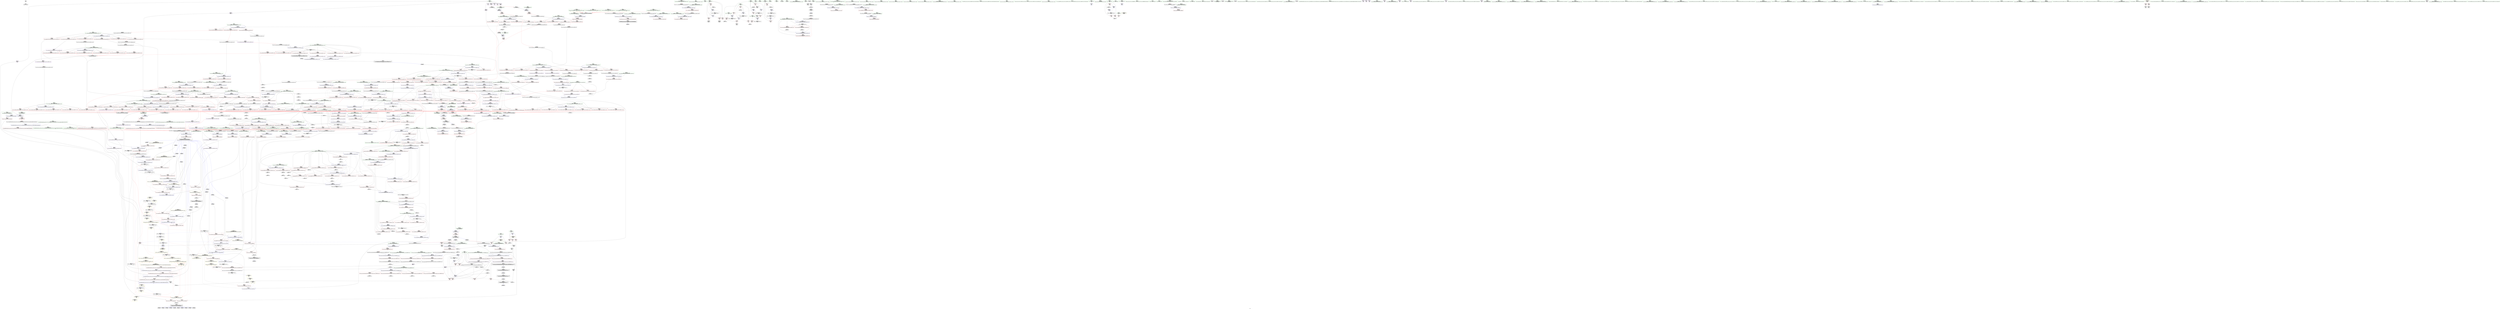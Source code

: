 digraph "SVFG" {
	label="SVFG";

	Node0x55674ee21c40 [shape=record,color=grey,label="{NodeID: 0\nNullPtr}"];
	Node0x55674ee21c40 -> Node0x55674ee7dc90[style=solid];
	Node0x55674ee85cb0 [shape=record,color=red,label="{NodeID: 443\n719\<--681\n\<--__first.addr\n_ZSt13__adjust_heapIPiliN9__gnu_cxx5__ops15_Iter_less_iterEEvT_T0_S5_T1_T2_\n}"];
	Node0x55674ee85cb0 -> Node0x55674ee8a650[style=solid];
	Node0x55674ee79f50 [shape=record,color=green,label="{NodeID: 111\n609\<--610\nthis.addr\<--this.addr_field_insensitive\n_ZNK9__gnu_cxx5__ops15_Iter_less_iterclIPiS3_EEbT_T0_\n}"];
	Node0x55674ee79f50 -> Node0x55674ee84ee0[style=solid];
	Node0x55674ee79f50 -> Node0x55674eea0510[style=solid];
	Node0x55674ef796f0 [shape=record,color=black,label="{NodeID: 1661\n1008 = PHI(914, 924, 928, 938, 946, 950, 1000, )\n1st arg _ZSt9iter_swapIPiS0_EvT_T0_ }"];
	Node0x55674ef796f0 -> Node0x55674eea2db0[style=solid];
	Node0x55674ee9b410 [shape=record,color=red,label="{NodeID: 554\n1099\<--1098\n\<--call6\n_ZSt16__insertion_sortIPiN9__gnu_cxx5__ops15_Iter_less_iterEEvT_S4_T0_\n}"];
	Node0x55674ee9b410 -> Node0x55674eea35d0[style=solid];
	Node0x55674ee7e4e0 [shape=record,color=black,label="{NodeID: 222\n146\<--145\nconv24\<--\nmain\n}"];
	Node0x55674ee7e4e0 -> Node0x55674eebf3f0[style=solid];
	Node0x55674eea0ed0 [shape=record,color=blue,label="{NodeID: 665\n685\<--677\n__len.addr\<--__len\n_ZSt13__adjust_heapIPiliN9__gnu_cxx5__ops15_Iter_less_iterEEvT_T0_S5_T1_T2_\n}"];
	Node0x55674eea0ed0 -> Node0x55674ee865a0[style=dashed];
	Node0x55674eea0ed0 -> Node0x55674ee86670[style=dashed];
	Node0x55674eea0ed0 -> Node0x55674ee86740[style=dashed];
	Node0x55674ee8c050 [shape=record,color=red,label="{NodeID: 333\n143\<--45\n\<--sum\nmain\n}"];
	Node0x55674ee8c050 -> Node0x55674eebf270[style=solid];
	Node0x55674ee92b50 [shape=record,color=grey,label="{NodeID: 1108\n167 = Binary(166, 165, )\n}"];
	Node0x55674ee92b50 -> Node0x55674ee9e630[style=solid];
	Node0x55674ee75e50 [shape=record,color=green,label="{NodeID: 1\n5\<--1\n\<--dummyObj\nCan only get source location for instruction, argument, global var or function.}"];
	Node0x55674ee85d80 [shape=record,color=red,label="{NodeID: 444\n729\<--681\n\<--__first.addr\n_ZSt13__adjust_heapIPiliN9__gnu_cxx5__ops15_Iter_less_iterEEvT_T0_S5_T1_T2_\n}"];
	Node0x55674ee85d80 -> Node0x55674ee8a720[style=solid];
	Node0x55674ee7a020 [shape=record,color=green,label="{NodeID: 112\n611\<--612\n__it1.addr\<--__it1.addr_field_insensitive\n_ZNK9__gnu_cxx5__ops15_Iter_less_iterclIPiS3_EEbT_T0_\n}"];
	Node0x55674ee7a020 -> Node0x55674ee84fb0[style=solid];
	Node0x55674ee7a020 -> Node0x55674eea05e0[style=solid];
	Node0x55674ef799b0 [shape=record,color=black,label="{NodeID: 1662\n1288 = PHI(1273, )\n0th arg _ZNSt20__copy_move_backwardILb1ELb1ESt26random_access_iterator_tagE13__copy_move_bIiEEPT_PKS3_S6_S4_ }"];
	Node0x55674ef799b0 -> Node0x55674eea4af0[style=solid];
	Node0x55674ee9b4e0 [shape=record,color=red,label="{NodeID: 555\n1136\<--1122\n\<--__first.addr\n_ZSt26__unguarded_insertion_sortIPiN9__gnu_cxx5__ops15_Iter_less_iterEEvT_S4_T0_\n}"];
	Node0x55674ee9b4e0 -> Node0x55674eea3910[style=solid];
	Node0x55674ee7e5b0 [shape=record,color=black,label="{NodeID: 223\n153\<--152\nconv26\<--\nmain\n}"];
	Node0x55674ee7e5b0 -> Node0x55674ee95cd0[style=solid];
	Node0x55674eea0fa0 [shape=record,color=blue,label="{NodeID: 666\n687\<--678\n__value.addr\<--__value\n_ZSt13__adjust_heapIPiliN9__gnu_cxx5__ops15_Iter_less_iterEEvT_T0_S5_T1_T2_\n}"];
	Node0x55674eea0fa0 -> Node0x55674ee96f00[style=dashed];
	Node0x55674eea0fa0 -> Node0x55674ee96fd0[style=dashed];
	Node0x55674eea0fa0 -> Node0x55674ee970a0[style=dashed];
	Node0x55674ee8c120 [shape=record,color=red,label="{NodeID: 334\n148\<--45\n\<--sum\nmain\n}"];
	Node0x55674ee8c120 -> Node0x55674eebf0f0[style=solid];
	Node0x55674ee92cd0 [shape=record,color=grey,label="{NodeID: 1109\n165 = Binary(162, 164, )\n}"];
	Node0x55674ee92cd0 -> Node0x55674ee92b50[style=solid];
	Node0x55674ee75ee0 [shape=record,color=green,label="{NodeID: 2\n16\<--1\n.str\<--dummyObj\nGlob }"];
	Node0x55674ee85e50 [shape=record,color=red,label="{NodeID: 445\n734\<--681\n\<--__first.addr\n_ZSt13__adjust_heapIPiliN9__gnu_cxx5__ops15_Iter_less_iterEEvT_T0_S5_T1_T2_\n}"];
	Node0x55674ee85e50 -> Node0x55674ee8a7f0[style=solid];
	Node0x55674ee7a0f0 [shape=record,color=green,label="{NodeID: 113\n613\<--614\n__it2.addr\<--__it2.addr_field_insensitive\n_ZNK9__gnu_cxx5__ops15_Iter_less_iterclIPiS3_EEbT_T0_\n}"];
	Node0x55674ee7a0f0 -> Node0x55674ee85080[style=solid];
	Node0x55674ee7a0f0 -> Node0x55674eea06b0[style=solid];
	Node0x55674ef79ac0 [shape=record,color=black,label="{NodeID: 1663\n1289 = PHI(1274, )\n1st arg _ZNSt20__copy_move_backwardILb1ELb1ESt26random_access_iterator_tagE13__copy_move_bIiEEPT_PKS3_S6_S4_ }"];
	Node0x55674ef79ac0 -> Node0x55674eea4bc0[style=solid];
	Node0x55674ee9b5b0 [shape=record,color=red,label="{NodeID: 556\n1140\<--1124\n\<--__last.addr\n_ZSt26__unguarded_insertion_sortIPiN9__gnu_cxx5__ops15_Iter_less_iterEEvT_S4_T0_\n}"];
	Node0x55674ee9b5b0 -> Node0x55674ee965d0[style=solid];
	Node0x55674ee7e680 [shape=record,color=black,label="{NodeID: 224\n159\<--158\nidxprom30\<--\nmain\n}"];
	Node0x55674eea1070 [shape=record,color=blue,label="{NodeID: 667\n689\<--701\n__topIndex\<--\n_ZSt13__adjust_heapIPiliN9__gnu_cxx5__ops15_Iter_less_iterEEvT_T0_S5_T1_T2_\n}"];
	Node0x55674eea1070 -> Node0x55674ee86810[style=dashed];
	Node0x55674ee8c1f0 [shape=record,color=red,label="{NodeID: 335\n151\<--45\n\<--sum\nmain\n}"];
	Node0x55674ee8c1f0 -> Node0x55674ee95cd0[style=solid];
	Node0x55674ee92e50 [shape=record,color=grey,label="{NodeID: 1110\n757 = Binary(756, 137, )\n}"];
	Node0x55674ee76190 [shape=record,color=green,label="{NodeID: 3\n18\<--1\n.str.1\<--dummyObj\nGlob }"];
	Node0x55674ee85f20 [shape=record,color=red,label="{NodeID: 446\n755\<--681\n\<--__first.addr\n_ZSt13__adjust_heapIPiliN9__gnu_cxx5__ops15_Iter_less_iterEEvT_T0_S5_T1_T2_\n}"];
	Node0x55674ee85f20 -> Node0x55674ee8a8c0[style=solid];
	Node0x55674ee7a1c0 [shape=record,color=green,label="{NodeID: 114\n630\<--631\n__first.addr\<--__first.addr_field_insensitive\n_ZSt10__pop_heapIPiN9__gnu_cxx5__ops15_Iter_less_iterEEvT_S4_S4_RT0_\n}"];
	Node0x55674ee7a1c0 -> Node0x55674ee852f0[style=solid];
	Node0x55674ee7a1c0 -> Node0x55674ee853c0[style=solid];
	Node0x55674ee7a1c0 -> Node0x55674ee85490[style=solid];
	Node0x55674ee7a1c0 -> Node0x55674eea0780[style=solid];
	Node0x55674ef79bd0 [shape=record,color=black,label="{NodeID: 1664\n1290 = PHI(1275, )\n2nd arg _ZNSt20__copy_move_backwardILb1ELb1ESt26random_access_iterator_tagE13__copy_move_bIiEEPT_PKS3_S6_S4_ }"];
	Node0x55674ef79bd0 -> Node0x55674eea4c90[style=solid];
	Node0x55674ee9b680 [shape=record,color=red,label="{NodeID: 557\n1139\<--1126\n\<--__i\n_ZSt26__unguarded_insertion_sortIPiN9__gnu_cxx5__ops15_Iter_less_iterEEvT_S4_T0_\n}"];
	Node0x55674ee9b680 -> Node0x55674ee965d0[style=solid];
	Node0x55674ee7e750 [shape=record,color=black,label="{NodeID: 225\n162\<--161\nconv32\<--\nmain\n}"];
	Node0x55674ee7e750 -> Node0x55674ee92cd0[style=solid];
	Node0x55674eea1140 [shape=record,color=blue,label="{NodeID: 668\n691\<--703\n__secondChild\<--\n_ZSt13__adjust_heapIPiliN9__gnu_cxx5__ops15_Iter_less_iterEEvT_T0_S5_T1_T2_\n}"];
	Node0x55674eea1140 -> Node0x55674ee868e0[style=dashed];
	Node0x55674eea1140 -> Node0x55674ee869b0[style=dashed];
	Node0x55674eea1140 -> Node0x55674ee96bc0[style=dashed];
	Node0x55674eea1140 -> Node0x55674ee96c90[style=dashed];
	Node0x55674eea1140 -> Node0x55674eea1210[style=dashed];
	Node0x55674eea1140 -> Node0x55674eea1550[style=dashed];
	Node0x55674eea1140 -> Node0x55674ef06340[style=dashed];
	Node0x55674ee8c2c0 [shape=record,color=red,label="{NodeID: 336\n166\<--45\n\<--sum\nmain\n}"];
	Node0x55674ee8c2c0 -> Node0x55674ee92b50[style=solid];
	Node0x55674ee92fd0 [shape=record,color=grey,label="{NodeID: 1111\n753 = Binary(250, 752, )\n}"];
	Node0x55674ee92fd0 -> Node0x55674eea1550[style=solid];
	Node0x55674ee76250 [shape=record,color=green,label="{NodeID: 4\n20\<--1\nstdin\<--dummyObj\nGlob }"];
	Node0x55674ee85ff0 [shape=record,color=red,label="{NodeID: 447\n761\<--681\n\<--__first.addr\n_ZSt13__adjust_heapIPiliN9__gnu_cxx5__ops15_Iter_less_iterEEvT_T0_S5_T1_T2_\n}"];
	Node0x55674ee85ff0 -> Node0x55674ee8a990[style=solid];
	Node0x55674ee7ebf0 [shape=record,color=green,label="{NodeID: 115\n632\<--633\n__last.addr\<--__last.addr_field_insensitive\n_ZSt10__pop_heapIPiN9__gnu_cxx5__ops15_Iter_less_iterEEvT_S4_S4_RT0_\n}"];
	Node0x55674ee7ebf0 -> Node0x55674ee85560[style=solid];
	Node0x55674ee7ebf0 -> Node0x55674eea0850[style=solid];
	Node0x55674ef79ce0 [shape=record,color=black,label="{NodeID: 1665\n342 = PHI(254, )\n0th arg _ZSt22__final_insertion_sortIPiN9__gnu_cxx5__ops15_Iter_less_iterEEvT_S4_T0_ }"];
	Node0x55674ef79ce0 -> Node0x55674ee9f190[style=solid];
	Node0x55674ee9b750 [shape=record,color=red,label="{NodeID: 558\n1143\<--1126\n\<--__i\n_ZSt26__unguarded_insertion_sortIPiN9__gnu_cxx5__ops15_Iter_less_iterEEvT_S4_T0_\n|{<s0>70}}"];
	Node0x55674ee9b750:s0 -> Node0x55674ef7a230[style=solid,color=red];
	Node0x55674ee7e820 [shape=record,color=black,label="{NodeID: 226\n164\<--163\nconv33\<--\nmain\n}"];
	Node0x55674ee7e820 -> Node0x55674ee92cd0[style=solid];
	Node0x55674eea1210 [shape=record,color=blue,label="{NodeID: 669\n691\<--714\n__secondChild\<--mul\n_ZSt13__adjust_heapIPiliN9__gnu_cxx5__ops15_Iter_less_iterEEvT_T0_S5_T1_T2_\n}"];
	Node0x55674eea1210 -> Node0x55674ee868e0[style=dashed];
	Node0x55674eea1210 -> Node0x55674ee869b0[style=dashed];
	Node0x55674eea1210 -> Node0x55674ee86a80[style=dashed];
	Node0x55674eea1210 -> Node0x55674ee86b50[style=dashed];
	Node0x55674eea1210 -> Node0x55674ee86c20[style=dashed];
	Node0x55674eea1210 -> Node0x55674ee96a20[style=dashed];
	Node0x55674eea1210 -> Node0x55674ee96af0[style=dashed];
	Node0x55674eea1210 -> Node0x55674ee96bc0[style=dashed];
	Node0x55674eea1210 -> Node0x55674ee96c90[style=dashed];
	Node0x55674eea1210 -> Node0x55674eea1210[style=dashed];
	Node0x55674eea1210 -> Node0x55674eea12e0[style=dashed];
	Node0x55674eea1210 -> Node0x55674eea1550[style=dashed];
	Node0x55674eea1210 -> Node0x55674ef06340[style=dashed];
	Node0x55674ee8c390 [shape=record,color=red,label="{NodeID: 337\n140\<--47\n\<--ans\nmain\n}"];
	Node0x55674ee8c390 -> Node0x55674eebdbf0[style=solid];
	Node0x55674ee93150 [shape=record,color=grey,label="{NodeID: 1112\n752 = Binary(751, 137, )\n}"];
	Node0x55674ee93150 -> Node0x55674ee92fd0[style=solid];
	Node0x55674ee76310 [shape=record,color=green,label="{NodeID: 5\n21\<--1\n.str.2\<--dummyObj\nGlob }"];
	Node0x55674ee860c0 [shape=record,color=red,label="{NodeID: 448\n775\<--681\n\<--__first.addr\n_ZSt13__adjust_heapIPiliN9__gnu_cxx5__ops15_Iter_less_iterEEvT_T0_S5_T1_T2_\n|{<s0>41}}"];
	Node0x55674ee860c0:s0 -> Node0x55674ef7a6f0[style=solid,color=red];
	Node0x55674ee7ecc0 [shape=record,color=green,label="{NodeID: 116\n634\<--635\n__result.addr\<--__result.addr_field_insensitive\n_ZSt10__pop_heapIPiN9__gnu_cxx5__ops15_Iter_less_iterEEvT_S4_S4_RT0_\n}"];
	Node0x55674ee7ecc0 -> Node0x55674ee85630[style=solid];
	Node0x55674ee7ecc0 -> Node0x55674ee85700[style=solid];
	Node0x55674ee7ecc0 -> Node0x55674eea0920[style=solid];
	Node0x55674ef79df0 [shape=record,color=black,label="{NodeID: 1666\n343 = PHI(255, )\n1st arg _ZSt22__final_insertion_sortIPiN9__gnu_cxx5__ops15_Iter_less_iterEEvT_S4_T0_ }"];
	Node0x55674ef79df0 -> Node0x55674ee9f260[style=solid];
	Node0x55674ee9b820 [shape=record,color=red,label="{NodeID: 559\n1147\<--1126\n\<--__i\n_ZSt26__unguarded_insertion_sortIPiN9__gnu_cxx5__ops15_Iter_less_iterEEvT_S4_T0_\n}"];
	Node0x55674ee9b820 -> Node0x55674ee89e30[style=solid];
	Node0x55674ef0f810 [shape=record,color=yellow,style=double,label="{NodeID: 1334\n101V_1 = ENCHI(MR_101V_0)\npts\{639 688 813 1029 1061 1183 \}\nFun[_ZSt11__make_heapIPiN9__gnu_cxx5__ops15_Iter_less_iterEEvT_S4_RT0_]}"];
	Node0x55674ef0f810 -> Node0x55674ee84d40[style=dashed];
	Node0x55674ef0f810 -> Node0x55674ee84e10[style=dashed];
	Node0x55674ee7e8f0 [shape=record,color=black,label="{NodeID: 227\n241\<--239\nsub.ptr.lhs.cast\<--\n_ZSt6__sortIPiN9__gnu_cxx5__ops15_Iter_less_iterEEvT_S4_T0_\n}"];
	Node0x55674ee7e8f0 -> Node0x55674eebcb70[style=solid];
	Node0x55674eea12e0 [shape=record,color=blue,label="{NodeID: 670\n691\<--726\n__secondChild\<--dec\n_ZSt13__adjust_heapIPiliN9__gnu_cxx5__ops15_Iter_less_iterEEvT_T0_S5_T1_T2_\n}"];
	Node0x55674eea12e0 -> Node0x55674ee868e0[style=dashed];
	Node0x55674eea12e0 -> Node0x55674ee869b0[style=dashed];
	Node0x55674eea12e0 -> Node0x55674ee96a20[style=dashed];
	Node0x55674eea12e0 -> Node0x55674ee96af0[style=dashed];
	Node0x55674eea12e0 -> Node0x55674ee96bc0[style=dashed];
	Node0x55674eea12e0 -> Node0x55674ee96c90[style=dashed];
	Node0x55674eea12e0 -> Node0x55674eea1210[style=dashed];
	Node0x55674eea12e0 -> Node0x55674eea1550[style=dashed];
	Node0x55674eea12e0 -> Node0x55674ef06340[style=dashed];
	Node0x55674ee8c460 [shape=record,color=red,label="{NodeID: 338\n175\<--47\n\<--ans\nmain\n}"];
	Node0x55674ee932d0 [shape=record,color=grey,label="{NodeID: 1113\n708 = Binary(707, 137, )\n}"];
	Node0x55674ee932d0 -> Node0x55674ee93450[style=solid];
	Node0x55674ee76b80 [shape=record,color=green,label="{NodeID: 6\n23\<--1\n.str.3\<--dummyObj\nGlob }"];
	Node0x55674ee86190 [shape=record,color=red,label="{NodeID: 449\n701\<--683\n\<--__holeIndex.addr\n_ZSt13__adjust_heapIPiliN9__gnu_cxx5__ops15_Iter_less_iterEEvT_T0_S5_T1_T2_\n}"];
	Node0x55674ee86190 -> Node0x55674eea1070[style=solid];
	Node0x55674ee7ed90 [shape=record,color=green,label="{NodeID: 117\n636\<--637\n__comp.addr\<--__comp.addr_field_insensitive\n_ZSt10__pop_heapIPiN9__gnu_cxx5__ops15_Iter_less_iterEEvT_S4_S4_RT0_\n}"];
	Node0x55674ee7ed90 -> Node0x55674ee857d0[style=solid];
	Node0x55674ee7ed90 -> Node0x55674eea09f0[style=solid];
	Node0x55674ef79f00 [shape=record,color=black,label="{NodeID: 1667\n506 = PHI(407, )\n0th arg _ZSt11__sort_heapIPiN9__gnu_cxx5__ops15_Iter_less_iterEEvT_S4_RT0_ }"];
	Node0x55674ef79f00 -> Node0x55674ee9fc20[style=solid];
	Node0x55674ee9b8f0 [shape=record,color=red,label="{NodeID: 560\n1165\<--1156\n\<--__first.addr\n_ZSt13move_backwardIPiS0_ET0_T_S2_S1_\n|{<s0>71}}"];
	Node0x55674ee9b8f0:s0 -> Node0x55674ef7a380[style=solid,color=red];
	Node0x55674ee7e9c0 [shape=record,color=black,label="{NodeID: 228\n242\<--240\nsub.ptr.rhs.cast\<--\n_ZSt6__sortIPiN9__gnu_cxx5__ops15_Iter_less_iterEEvT_S4_T0_\n}"];
	Node0x55674ee7e9c0 -> Node0x55674eebcb70[style=solid];
	Node0x55674eea13b0 [shape=record,color=blue,label="{NodeID: 671\n736\<--733\nadd.ptr5\<--\n_ZSt13__adjust_heapIPiliN9__gnu_cxx5__ops15_Iter_less_iterEEvT_T0_S5_T1_T2_\n}"];
	Node0x55674eea13b0 -> Node0x55674eefc720[style=dashed];
	Node0x55674ee8c530 [shape=record,color=red,label="{NodeID: 339\n119\<--49\n\<--i11\nmain\n}"];
	Node0x55674ee8c530 -> Node0x55674ee94f50[style=solid];
	Node0x55674ee93450 [shape=record,color=grey,label="{NodeID: 1114\n709 = Binary(708, 250, )\n}"];
	Node0x55674ee93450 -> Node0x55674ee96450[style=solid];
	Node0x55674ee76c10 [shape=record,color=green,label="{NodeID: 7\n25\<--1\nstdout\<--dummyObj\nGlob }"];
	Node0x55674ee86260 [shape=record,color=red,label="{NodeID: 450\n703\<--683\n\<--__holeIndex.addr\n_ZSt13__adjust_heapIPiliN9__gnu_cxx5__ops15_Iter_less_iterEEvT_T0_S5_T1_T2_\n}"];
	Node0x55674ee86260 -> Node0x55674eea1140[style=solid];
	Node0x55674ee7ee60 [shape=record,color=green,label="{NodeID: 118\n638\<--639\n__value\<--__value_field_insensitive\n_ZSt10__pop_heapIPiN9__gnu_cxx5__ops15_Iter_less_iterEEvT_S4_S4_RT0_\n|{|<s1>33}}"];
	Node0x55674ee7ee60 -> Node0x55674eea0ac0[style=solid];
	Node0x55674ee7ee60:s1 -> Node0x55674ef7b390[style=solid,color=red];
	Node0x55674ef7a010 [shape=record,color=black,label="{NodeID: 1668\n507 = PHI(408, )\n1st arg _ZSt11__sort_heapIPiN9__gnu_cxx5__ops15_Iter_less_iterEEvT_S4_RT0_ }"];
	Node0x55674ef7a010 -> Node0x55674ee9fcf0[style=solid];
	Node0x55674ee9b9c0 [shape=record,color=red,label="{NodeID: 561\n1169\<--1158\n\<--__last.addr\n_ZSt13move_backwardIPiS0_ET0_T_S2_S1_\n|{<s0>72}}"];
	Node0x55674ee9b9c0:s0 -> Node0x55674ef7a380[style=solid,color=red];
	Node0x55674ee7ea90 [shape=record,color=black,label="{NodeID: 229\n291\<--289\nsub.ptr.lhs.cast\<--\n_ZSt16__introsort_loopIPilN9__gnu_cxx5__ops15_Iter_less_iterEEvT_S4_T0_T1_\n}"];
	Node0x55674ee7ea90 -> Node0x55674eebbc70[style=solid];
	Node0x55674eea1480 [shape=record,color=blue,label="{NodeID: 672\n683\<--738\n__holeIndex.addr\<--\n_ZSt13__adjust_heapIPiliN9__gnu_cxx5__ops15_Iter_less_iterEEvT_T0_S5_T1_T2_\n}"];
	Node0x55674eea1480 -> Node0x55674ee86330[style=dashed];
	Node0x55674eea1480 -> Node0x55674ee86400[style=dashed];
	Node0x55674eea1480 -> Node0x55674eea1480[style=dashed];
	Node0x55674eea1480 -> Node0x55674eea16f0[style=dashed];
	Node0x55674eea1480 -> Node0x55674ef05e40[style=dashed];
	Node0x55674ee8c600 [shape=record,color=red,label="{NodeID: 340\n130\<--49\n\<--i11\nmain\n}"];
	Node0x55674ee8c600 -> Node0x55674ee7e340[style=solid];
	Node0x55674ee935d0 [shape=record,color=grey,label="{NodeID: 1115\n436 = Binary(435, 245, )\n}"];
	Node0x55674ee935d0 -> Node0x55674ee93750[style=solid];
	Node0x55674ee76cd0 [shape=record,color=green,label="{NodeID: 8\n26\<--1\n.str.4\<--dummyObj\nGlob }"];
	Node0x55674eea8000 [shape=record,color=yellow,style=double,label="{NodeID: 1558\n10V_2 = CSCHI(MR_10V_1)\npts\{15 \}\nCS[]|{<s0>12}}"];
	Node0x55674eea8000:s0 -> Node0x55674ef0b130[style=dashed,color=red];
	Node0x55674ee86330 [shape=record,color=red,label="{NodeID: 451\n735\<--683\n\<--__holeIndex.addr\n_ZSt13__adjust_heapIPiliN9__gnu_cxx5__ops15_Iter_less_iterEEvT_T0_S5_T1_T2_\n}"];
	Node0x55674ee7ef30 [shape=record,color=green,label="{NodeID: 119\n640\<--641\nagg.tmp\<--agg.tmp_field_insensitive\n_ZSt10__pop_heapIPiN9__gnu_cxx5__ops15_Iter_less_iterEEvT_S4_S4_RT0_\n}"];
	Node0x55674ef7a120 [shape=record,color=black,label="{NodeID: 1669\n508 = PHI(388, )\n2nd arg _ZSt11__sort_heapIPiN9__gnu_cxx5__ops15_Iter_less_iterEEvT_S4_RT0_ }"];
	Node0x55674ef7a120 -> Node0x55674ee9fdc0[style=solid];
	Node0x55674ee9ba90 [shape=record,color=red,label="{NodeID: 562\n1171\<--1160\n\<--__result.addr\n_ZSt13move_backwardIPiS0_ET0_T_S2_S1_\n|{<s0>73}}"];
	Node0x55674ee9ba90:s0 -> Node0x55674ef7e5f0[style=solid,color=red];
	Node0x55674ee86ce0 [shape=record,color=black,label="{NodeID: 230\n292\<--290\nsub.ptr.rhs.cast\<--\n_ZSt16__introsort_loopIPilN9__gnu_cxx5__ops15_Iter_less_iterEEvT_S4_T0_T1_\n}"];
	Node0x55674ee86ce0 -> Node0x55674eebbc70[style=solid];
	Node0x55674eea1550 [shape=record,color=blue,label="{NodeID: 673\n691\<--753\n__secondChild\<--mul12\n_ZSt13__adjust_heapIPiliN9__gnu_cxx5__ops15_Iter_less_iterEEvT_T0_S5_T1_T2_\n}"];
	Node0x55674eea1550 -> Node0x55674ee96d60[style=dashed];
	Node0x55674eea1550 -> Node0x55674ee96e30[style=dashed];
	Node0x55674eea1550 -> Node0x55674ef06340[style=dashed];
	Node0x55674ee8c6d0 [shape=record,color=red,label="{NodeID: 341\n158\<--49\n\<--i11\nmain\n}"];
	Node0x55674ee8c6d0 -> Node0x55674ee7e680[style=solid];
	Node0x55674ee93750 [shape=record,color=grey,label="{NodeID: 1116\n437 = Binary(436, 250, )\n}"];
	Node0x55674ee76dd0 [shape=record,color=green,label="{NodeID: 9\n28\<--1\n.str.5\<--dummyObj\nGlob }"];
	Node0x55674ee86400 [shape=record,color=red,label="{NodeID: 452\n762\<--683\n\<--__holeIndex.addr\n_ZSt13__adjust_heapIPiliN9__gnu_cxx5__ops15_Iter_less_iterEEvT_T0_S5_T1_T2_\n}"];
	Node0x55674ee7f000 [shape=record,color=green,label="{NodeID: 120\n669\<--670\n__t.addr\<--__t.addr_field_insensitive\n_ZSt4moveIRiEONSt16remove_referenceIT_E4typeEOS2_\n}"];
	Node0x55674ee7f000 -> Node0x55674ee85b10[style=solid];
	Node0x55674ee7f000 -> Node0x55674eea0c60[style=solid];
	Node0x55674ef7a230 [shape=record,color=black,label="{NodeID: 1670\n1177 = PHI(1103, 1143, )\n0th arg _ZSt25__unguarded_linear_insertIPiN9__gnu_cxx5__ops14_Val_less_iterEEvT_T0_ }"];
	Node0x55674ef7a230 -> Node0x55674eea3d20[style=solid];
	Node0x55674ee9bb60 [shape=record,color=red,label="{NodeID: 563\n1187\<--1180\n\<--__last.addr\n_ZSt25__unguarded_linear_insertIPiN9__gnu_cxx5__ops14_Val_less_iterEEvT_T0_\n|{<s0>74}}"];
	Node0x55674ee9bb60:s0 -> Node0x55674ef7b390[style=solid,color=red];
	Node0x55674ee86d70 [shape=record,color=black,label="{NodeID: 231\n336\<--332\ncast\<--\n_ZSt4__lgl\n}"];
	Node0x55674eea1620 [shape=record,color=blue,label="{NodeID: 674\n763\<--760\nadd.ptr16\<--\n_ZSt13__adjust_heapIPiliN9__gnu_cxx5__ops15_Iter_less_iterEEvT_T0_S5_T1_T2_\n}"];
	Node0x55674eea1620 -> Node0x55674ef05940[style=dashed];
	Node0x55674ee8c7a0 [shape=record,color=red,label="{NodeID: 342\n170\<--49\n\<--i11\nmain\n}"];
	Node0x55674ee8c7a0 -> Node0x55674eebef70[style=solid];
	Node0x55674ee938d0 [shape=record,color=grey,label="{NodeID: 1117\n435 = Binary(433, 434, )\n}"];
	Node0x55674ee938d0 -> Node0x55674ee935d0[style=solid];
	Node0x55674ee76ed0 [shape=record,color=green,label="{NodeID: 10\n30\<--1\n.str.6\<--dummyObj\nGlob }"];
	Node0x55674ee864d0 [shape=record,color=red,label="{NodeID: 453\n776\<--683\n\<--__holeIndex.addr\n_ZSt13__adjust_heapIPiliN9__gnu_cxx5__ops15_Iter_less_iterEEvT_T0_S5_T1_T2_\n|{<s0>41}}"];
	Node0x55674ee864d0:s0 -> Node0x55674ef7a800[style=solid,color=red];
	Node0x55674ee7f0d0 [shape=record,color=green,label="{NodeID: 121\n679\<--680\n__comp\<--__comp_field_insensitive\n_ZSt13__adjust_heapIPiliN9__gnu_cxx5__ops15_Iter_less_iterEEvT_T0_S5_T1_T2_\n|{<s0>35|<s1>38}}"];
	Node0x55674ee7f0d0:s0 -> Node0x55674ef77850[style=solid,color=red];
	Node0x55674ee7f0d0:s1 -> Node0x55674ef7c950[style=solid,color=red];
	Node0x55674ef7a380 [shape=record,color=black,label="{NodeID: 1671\n1250 = PHI(1165, 1169, )\n0th arg _ZSt12__miter_baseIPiET_S1_ }"];
	Node0x55674ef7a380 -> Node0x55674eea4610[style=solid];
	Node0x55674ee9bc30 [shape=record,color=red,label="{NodeID: 564\n1191\<--1180\n\<--__last.addr\n_ZSt25__unguarded_linear_insertIPiN9__gnu_cxx5__ops14_Val_less_iterEEvT_T0_\n}"];
	Node0x55674ee9bc30 -> Node0x55674eea3ec0[style=solid];
	Node0x55674ee86e40 [shape=record,color=black,label="{NodeID: 232\n337\<--332\nconv\<--\n_ZSt4__lgl\n}"];
	Node0x55674ee86e40 -> Node0x55674eebd8f0[style=solid];
	Node0x55674eea16f0 [shape=record,color=blue,label="{NodeID: 675\n683\<--766\n__holeIndex.addr\<--sub17\n_ZSt13__adjust_heapIPiliN9__gnu_cxx5__ops15_Iter_less_iterEEvT_T0_S5_T1_T2_\n}"];
	Node0x55674eea16f0 -> Node0x55674ef05e40[style=dashed];
	Node0x55674ee8c870 [shape=record,color=red,label="{NodeID: 343\n120\<--51\n\<--_end_12\nmain\n}"];
	Node0x55674ee8c870 -> Node0x55674ee94f50[style=solid];
	Node0x55674ee93a50 [shape=record,color=grey,label="{NodeID: 1118\n726 = Binary(725, 310, )\n}"];
	Node0x55674ee93a50 -> Node0x55674eea12e0[style=solid];
	Node0x55674ee76fd0 [shape=record,color=green,label="{NodeID: 11\n69\<--1\n\<--dummyObj\nCan only get source location for instruction, argument, global var or function.}"];
	Node0x55674eea8420 [shape=record,color=yellow,style=double,label="{NodeID: 1561\n10V_6 = CSCHI(MR_10V_5)\npts\{15 \}\nCS[]|{<s0>30|<s1>30|<s2>34}}"];
	Node0x55674eea8420:s0 -> Node0x55674eef1920[style=dashed,color=blue];
	Node0x55674eea8420:s1 -> Node0x55674ef06d40[style=dashed,color=blue];
	Node0x55674eea8420:s2 -> Node0x55674eea9ce0[style=dashed,color=blue];
	Node0x55674ee865a0 [shape=record,color=red,label="{NodeID: 454\n707\<--685\n\<--__len.addr\n_ZSt13__adjust_heapIPiliN9__gnu_cxx5__ops15_Iter_less_iterEEvT_T0_S5_T1_T2_\n}"];
	Node0x55674ee865a0 -> Node0x55674ee932d0[style=solid];
	Node0x55674ef09450 [shape=record,color=yellow,style=double,label="{NodeID: 1229\n10V_1 = ENCHI(MR_10V_0)\npts\{15 \}\nFun[_ZNK9__gnu_cxx5__ops15_Iter_less_iterclIPiS3_EEbT_T0_]}"];
	Node0x55674ef09450 -> Node0x55674ee85150[style=dashed];
	Node0x55674ef09450 -> Node0x55674ee85220[style=dashed];
	Node0x55674ee7f1a0 [shape=record,color=green,label="{NodeID: 122\n681\<--682\n__first.addr\<--__first.addr_field_insensitive\n_ZSt13__adjust_heapIPiliN9__gnu_cxx5__ops15_Iter_less_iterEEvT_T0_S5_T1_T2_\n}"];
	Node0x55674ee7f1a0 -> Node0x55674ee85be0[style=solid];
	Node0x55674ee7f1a0 -> Node0x55674ee85cb0[style=solid];
	Node0x55674ee7f1a0 -> Node0x55674ee85d80[style=solid];
	Node0x55674ee7f1a0 -> Node0x55674ee85e50[style=solid];
	Node0x55674ee7f1a0 -> Node0x55674ee85f20[style=solid];
	Node0x55674ee7f1a0 -> Node0x55674ee85ff0[style=solid];
	Node0x55674ee7f1a0 -> Node0x55674ee860c0[style=solid];
	Node0x55674ee7f1a0 -> Node0x55674eea0d30[style=solid];
	Node0x55674ef7a4d0 [shape=record,color=black,label="{NodeID: 1672\n219 = PHI(206, )\n0th arg _ZSt6__sortIPiN9__gnu_cxx5__ops15_Iter_less_iterEEvT_S4_T0_ }"];
	Node0x55674ef7a4d0 -> Node0x55674ee9ea40[style=solid];
	Node0x55674ee9bd00 [shape=record,color=red,label="{NodeID: 565\n1205\<--1180\n\<--__last.addr\n_ZSt25__unguarded_linear_insertIPiN9__gnu_cxx5__ops14_Val_less_iterEEvT_T0_\n}"];
	Node0x55674ee9bd00 -> Node0x55674eea4060[style=solid];
	Node0x55674ee86f10 [shape=record,color=black,label="{NodeID: 233\n326\<--338\n_ZSt4__lgl_ret\<--sub\n_ZSt4__lgl\n|{<s0>10}}"];
	Node0x55674ee86f10:s0 -> Node0x55674ef74190[style=solid,color=blue];
	Node0x55674eea17c0 [shape=record,color=blue,label="{NodeID: 676\n786\<--785\n__t.addr\<--__t\n_ZSt4moveIRN9__gnu_cxx5__ops15_Iter_less_iterEEONSt16remove_referenceIT_E4typeEOS5_\n}"];
	Node0x55674eea17c0 -> Node0x55674ee97170[style=dashed];
	Node0x55674ee8c940 [shape=record,color=red,label="{NodeID: 344\n133\<--132\n\<--arrayidx18\nmain\n}"];
	Node0x55674ee8c940 -> Node0x55674ee7e410[style=solid];
	Node0x55674ee93bd0 [shape=record,color=grey,label="{NodeID: 1119\n721 = Binary(720, 137, )\n}"];
	Node0x55674ee770d0 [shape=record,color=green,label="{NodeID: 12\n113\<--1\n\<--dummyObj\nCan only get source location for instruction, argument, global var or function.|{<s0>34}}"];
	Node0x55674ee770d0:s0 -> Node0x55674ef7d430[style=solid,color=red];
	Node0x55674eea8580 [shape=record,color=yellow,style=double,label="{NodeID: 1562\n10V_2 = CSCHI(MR_10V_1)\npts\{15 \}\nCS[]|{<s0>21}}"];
	Node0x55674eea8580:s0 -> Node0x55674eef2750[style=dashed,color=red];
	Node0x55674ee86670 [shape=record,color=red,label="{NodeID: 455\n741\<--685\n\<--__len.addr\n_ZSt13__adjust_heapIPiliN9__gnu_cxx5__ops15_Iter_less_iterEEvT_T0_S5_T1_T2_\n}"];
	Node0x55674ee86670 -> Node0x55674eebf6f0[style=solid];
	Node0x55674ee7f270 [shape=record,color=green,label="{NodeID: 123\n683\<--684\n__holeIndex.addr\<--__holeIndex.addr_field_insensitive\n_ZSt13__adjust_heapIPiliN9__gnu_cxx5__ops15_Iter_less_iterEEvT_T0_S5_T1_T2_\n}"];
	Node0x55674ee7f270 -> Node0x55674ee86190[style=solid];
	Node0x55674ee7f270 -> Node0x55674ee86260[style=solid];
	Node0x55674ee7f270 -> Node0x55674ee86330[style=solid];
	Node0x55674ee7f270 -> Node0x55674ee86400[style=solid];
	Node0x55674ee7f270 -> Node0x55674ee864d0[style=solid];
	Node0x55674ee7f270 -> Node0x55674eea0e00[style=solid];
	Node0x55674ee7f270 -> Node0x55674eea1480[style=solid];
	Node0x55674ee7f270 -> Node0x55674eea16f0[style=solid];
	Node0x55674ef7a5e0 [shape=record,color=black,label="{NodeID: 1673\n220 = PHI(207, )\n1st arg _ZSt6__sortIPiN9__gnu_cxx5__ops15_Iter_less_iterEEvT_S4_T0_ }"];
	Node0x55674ef7a5e0 -> Node0x55674ee9eb10[style=solid];
	Node0x55674ee9bdd0 [shape=record,color=red,label="{NodeID: 566\n1215\<--1180\n\<--__last.addr\n_ZSt25__unguarded_linear_insertIPiN9__gnu_cxx5__ops14_Val_less_iterEEvT_T0_\n}"];
	Node0x55674ee9bdd0 -> Node0x55674eea42d0[style=solid];
	Node0x55674ee86fe0 [shape=record,color=black,label="{NodeID: 234\n360\<--358\nsub.ptr.lhs.cast\<--\n_ZSt22__final_insertion_sortIPiN9__gnu_cxx5__ops15_Iter_less_iterEEvT_S4_T0_\n}"];
	Node0x55674ee86fe0 -> Node0x55674eebc570[style=solid];
	Node0x55674eea1890 [shape=record,color=blue,label="{NodeID: 677\n795\<--792\nthis.addr\<--this\n_ZN9__gnu_cxx5__ops14_Iter_less_valC2ENS0_15_Iter_less_iterE\n}"];
	Node0x55674eea1890 -> Node0x55674ee97240[style=dashed];
	Node0x55674ee8ca10 [shape=record,color=red,label="{NodeID: 345\n161\<--160\n\<--arrayidx31\nmain\n}"];
	Node0x55674ee8ca10 -> Node0x55674ee7e750[style=solid];
	Node0x55674ee93d50 [shape=record,color=grey,label="{NodeID: 1120\n714 = Binary(250, 713, )\n}"];
	Node0x55674ee93d50 -> Node0x55674eea1210[style=solid];
	Node0x55674ee771d0 [shape=record,color=green,label="{NodeID: 13\n137\<--1\n\<--dummyObj\nCan only get source location for instruction, argument, global var or function.}"];
	Node0x55674eea86e0 [shape=record,color=yellow,style=double,label="{NodeID: 1563\n10V_3 = CSCHI(MR_10V_2)\npts\{15 \}\nCS[]|{<s0>13}}"];
	Node0x55674eea86e0:s0 -> Node0x55674eef3120[style=dashed,color=blue];
	Node0x55674ee86740 [shape=record,color=red,label="{NodeID: 456\n746\<--685\n\<--__len.addr\n_ZSt13__adjust_heapIPiliN9__gnu_cxx5__ops15_Iter_less_iterEEvT_T0_S5_T1_T2_\n}"];
	Node0x55674ee86740 -> Node0x55674eebdef0[style=solid];
	Node0x55674ee7f340 [shape=record,color=green,label="{NodeID: 124\n685\<--686\n__len.addr\<--__len.addr_field_insensitive\n_ZSt13__adjust_heapIPiliN9__gnu_cxx5__ops15_Iter_less_iterEEvT_T0_S5_T1_T2_\n}"];
	Node0x55674ee7f340 -> Node0x55674ee865a0[style=solid];
	Node0x55674ee7f340 -> Node0x55674ee86670[style=solid];
	Node0x55674ee7f340 -> Node0x55674ee86740[style=solid];
	Node0x55674ee7f340 -> Node0x55674eea0ed0[style=solid];
	Node0x55674ef7a6f0 [shape=record,color=black,label="{NodeID: 1674\n801 = PHI(775, )\n0th arg _ZSt11__push_heapIPiliN9__gnu_cxx5__ops14_Iter_less_valEEvT_T0_S5_T1_RT2_ }"];
	Node0x55674ef7a6f0 -> Node0x55674eea1960[style=solid];
	Node0x55674ee9bea0 [shape=record,color=red,label="{NodeID: 567\n1193\<--1184\n\<--__next\n_ZSt25__unguarded_linear_insertIPiN9__gnu_cxx5__ops14_Val_less_iterEEvT_T0_\n}"];
	Node0x55674ee9bea0 -> Node0x55674ee89f00[style=solid];
	Node0x55674ef10000 [shape=record,color=yellow,style=double,label="{NodeID: 1342\n138V_1 = ENCHI(MR_138V_0)\npts\{552 639 813 1029 1061 1183 \}\nFun[_ZSt13__adjust_heapIPiliN9__gnu_cxx5__ops15_Iter_less_iterEEvT_T0_S5_T1_T2_]}"];
	Node0x55674ef10000 -> Node0x55674ee96f00[style=dashed];
	Node0x55674ef10000 -> Node0x55674ee96fd0[style=dashed];
	Node0x55674ef10000 -> Node0x55674ee970a0[style=dashed];
	Node0x55674ee870b0 [shape=record,color=black,label="{NodeID: 235\n361\<--359\nsub.ptr.rhs.cast\<--\n_ZSt22__final_insertion_sortIPiN9__gnu_cxx5__ops15_Iter_less_iterEEvT_S4_T0_\n}"];
	Node0x55674ee870b0 -> Node0x55674eebc570[style=solid];
	Node0x55674eea1960 [shape=record,color=blue,label="{NodeID: 678\n806\<--801\n__first.addr\<--__first\n_ZSt11__push_heapIPiliN9__gnu_cxx5__ops14_Iter_less_valEEvT_T0_S5_T1_RT2_\n}"];
	Node0x55674eea1960 -> Node0x55674ee97310[style=dashed];
	Node0x55674eea1960 -> Node0x55674ee973e0[style=dashed];
	Node0x55674eea1960 -> Node0x55674ee974b0[style=dashed];
	Node0x55674eea1960 -> Node0x55674ee97580[style=dashed];
	Node0x55674ee8cae0 [shape=record,color=red,label="{NodeID: 346\n206\<--196\n\<--__first.addr\n_ZSt4sortIPiEvT_S1_\n|{<s0>9}}"];
	Node0x55674ee8cae0:s0 -> Node0x55674ef7a4d0[style=solid,color=red];
	Node0x55674ee93ed0 [shape=record,color=grey,label="{NodeID: 1121\n713 = Binary(712, 137, )\n}"];
	Node0x55674ee93ed0 -> Node0x55674ee93d50[style=solid];
	Node0x55674ee772d0 [shape=record,color=green,label="{NodeID: 14\n245\<--1\n\<--dummyObj\nCan only get source location for instruction, argument, global var or function.}"];
	Node0x55674eea8840 [shape=record,color=yellow,style=double,label="{NodeID: 1564\n10V_2 = CSCHI(MR_10V_1)\npts\{15 \}\nCS[]|{<s0>6|<s1>6|<s2>6}}"];
	Node0x55674eea8840:s0 -> Node0x55674ee8c940[style=dashed,color=blue];
	Node0x55674eea8840:s1 -> Node0x55674ee8ca10[style=dashed,color=blue];
	Node0x55674eea8840:s2 -> Node0x55674eef9f20[style=dashed,color=blue];
	Node0x55674ee86810 [shape=record,color=red,label="{NodeID: 457\n777\<--689\n\<--__topIndex\n_ZSt13__adjust_heapIPiliN9__gnu_cxx5__ops15_Iter_less_iterEEvT_T0_S5_T1_T2_\n|{<s0>41}}"];
	Node0x55674ee86810:s0 -> Node0x55674ef7a910[style=solid,color=red];
	Node0x55674ee7f410 [shape=record,color=green,label="{NodeID: 125\n687\<--688\n__value.addr\<--__value.addr_field_insensitive\n_ZSt13__adjust_heapIPiliN9__gnu_cxx5__ops15_Iter_less_iterEEvT_T0_S5_T1_T2_\n|{|<s1>40}}"];
	Node0x55674ee7f410 -> Node0x55674eea0fa0[style=solid];
	Node0x55674ee7f410:s1 -> Node0x55674ef7b390[style=solid,color=red];
	Node0x55674ef7a800 [shape=record,color=black,label="{NodeID: 1675\n802 = PHI(776, )\n1st arg _ZSt11__push_heapIPiliN9__gnu_cxx5__ops14_Iter_less_valEEvT_T0_S5_T1_RT2_ }"];
	Node0x55674ef7a800 -> Node0x55674eea1a30[style=solid];
	Node0x55674ee9bf70 [shape=record,color=red,label="{NodeID: 568\n1197\<--1184\n\<--__next\n_ZSt25__unguarded_linear_insertIPiN9__gnu_cxx5__ops14_Val_less_iterEEvT_T0_\n|{<s0>75}}"];
	Node0x55674ee9bf70:s0 -> Node0x55674ef7e2c0[style=solid,color=red];
	Node0x55674ee87180 [shape=record,color=black,label="{NodeID: 236\n433\<--431\nsub.ptr.lhs.cast\<--\n_ZSt27__unguarded_partition_pivotIPiN9__gnu_cxx5__ops15_Iter_less_iterEET_S4_S4_T0_\n}"];
	Node0x55674ee87180 -> Node0x55674ee938d0[style=solid];
	Node0x55674eea1a30 [shape=record,color=blue,label="{NodeID: 679\n808\<--802\n__holeIndex.addr\<--__holeIndex\n_ZSt11__push_heapIPiliN9__gnu_cxx5__ops14_Iter_less_valEEvT_T0_S5_T1_RT2_\n}"];
	Node0x55674eea1a30 -> Node0x55674ee97650[style=dashed];
	Node0x55674eea1a30 -> Node0x55674eef8620[style=dashed];
	Node0x55674ee8cbb0 [shape=record,color=red,label="{NodeID: 347\n207\<--198\n\<--__last.addr\n_ZSt4sortIPiEvT_S1_\n|{<s0>9}}"];
	Node0x55674ee8cbb0:s0 -> Node0x55674ef7a5e0[style=solid,color=red];
	Node0x55674ee94050 [shape=record,color=grey,label="{NodeID: 1122\n995 = cmp(993, 994, )\n}"];
	Node0x55674ee773d0 [shape=record,color=green,label="{NodeID: 15\n250\<--1\n\<--dummyObj\nCan only get source location for instruction, argument, global var or function.}"];
	Node0x55674ee868e0 [shape=record,color=red,label="{NodeID: 458\n706\<--691\n\<--__secondChild\n_ZSt13__adjust_heapIPiliN9__gnu_cxx5__ops15_Iter_less_iterEEvT_T0_S5_T1_T2_\n}"];
	Node0x55674ee868e0 -> Node0x55674ee96450[style=solid];
	Node0x55674ee7f4e0 [shape=record,color=green,label="{NodeID: 126\n689\<--690\n__topIndex\<--__topIndex_field_insensitive\n_ZSt13__adjust_heapIPiliN9__gnu_cxx5__ops15_Iter_less_iterEEvT_T0_S5_T1_T2_\n}"];
	Node0x55674ee7f4e0 -> Node0x55674ee86810[style=solid];
	Node0x55674ee7f4e0 -> Node0x55674eea1070[style=solid];
	Node0x55674ef7a910 [shape=record,color=black,label="{NodeID: 1676\n803 = PHI(777, )\n2nd arg _ZSt11__push_heapIPiliN9__gnu_cxx5__ops14_Iter_less_valEEvT_T0_S5_T1_RT2_ }"];
	Node0x55674ef7a910 -> Node0x55674eea1b00[style=solid];
	Node0x55674ee9c040 [shape=record,color=red,label="{NodeID: 569\n1202\<--1184\n\<--__next\n_ZSt25__unguarded_linear_insertIPiN9__gnu_cxx5__ops14_Val_less_iterEEvT_T0_\n|{<s0>76}}"];
	Node0x55674ee9c040:s0 -> Node0x55674ef7b390[style=solid,color=red];
	Node0x55674ee87250 [shape=record,color=black,label="{NodeID: 237\n434\<--432\nsub.ptr.rhs.cast\<--\n_ZSt27__unguarded_partition_pivotIPiN9__gnu_cxx5__ops15_Iter_less_iterEET_S4_S4_T0_\n}"];
	Node0x55674ee87250 -> Node0x55674ee938d0[style=solid];
	Node0x55674eea1b00 [shape=record,color=blue,label="{NodeID: 680\n810\<--803\n__topIndex.addr\<--__topIndex\n_ZSt11__push_heapIPiliN9__gnu_cxx5__ops14_Iter_less_valEEvT_T0_S5_T1_RT2_\n}"];
	Node0x55674eea1b00 -> Node0x55674ee97a60[style=dashed];
	Node0x55674ee8cc80 [shape=record,color=red,label="{NodeID: 348\n233\<--223\n\<--__first.addr\n_ZSt6__sortIPiN9__gnu_cxx5__ops15_Iter_less_iterEEvT_S4_T0_\n}"];
	Node0x55674ee8cc80 -> Node0x55674ee94350[style=solid];
	Node0x55674ee941d0 [shape=record,color=grey,label="{NodeID: 1123\n295 = cmp(294, 296, )\n}"];
	Node0x55674ee774d0 [shape=record,color=green,label="{NodeID: 16\n296\<--1\n\<--dummyObj\nCan only get source location for instruction, argument, global var or function.}"];
	Node0x55674ee869b0 [shape=record,color=red,label="{NodeID: 459\n712\<--691\n\<--__secondChild\n_ZSt13__adjust_heapIPiliN9__gnu_cxx5__ops15_Iter_less_iterEEvT_T0_S5_T1_T2_\n}"];
	Node0x55674ee869b0 -> Node0x55674ee93ed0[style=solid];
	Node0x55674ee7f5b0 [shape=record,color=green,label="{NodeID: 127\n691\<--692\n__secondChild\<--__secondChild_field_insensitive\n_ZSt13__adjust_heapIPiliN9__gnu_cxx5__ops15_Iter_less_iterEEvT_T0_S5_T1_T2_\n}"];
	Node0x55674ee7f5b0 -> Node0x55674ee868e0[style=solid];
	Node0x55674ee7f5b0 -> Node0x55674ee869b0[style=solid];
	Node0x55674ee7f5b0 -> Node0x55674ee86a80[style=solid];
	Node0x55674ee7f5b0 -> Node0x55674ee86b50[style=solid];
	Node0x55674ee7f5b0 -> Node0x55674ee86c20[style=solid];
	Node0x55674ee7f5b0 -> Node0x55674ee96a20[style=solid];
	Node0x55674ee7f5b0 -> Node0x55674ee96af0[style=solid];
	Node0x55674ee7f5b0 -> Node0x55674ee96bc0[style=solid];
	Node0x55674ee7f5b0 -> Node0x55674ee96c90[style=solid];
	Node0x55674ee7f5b0 -> Node0x55674ee96d60[style=solid];
	Node0x55674ee7f5b0 -> Node0x55674ee96e30[style=solid];
	Node0x55674ee7f5b0 -> Node0x55674eea1140[style=solid];
	Node0x55674ee7f5b0 -> Node0x55674eea1210[style=solid];
	Node0x55674ee7f5b0 -> Node0x55674eea12e0[style=solid];
	Node0x55674ee7f5b0 -> Node0x55674eea1550[style=solid];
	Node0x55674ef7aa20 [shape=record,color=black,label="{NodeID: 1677\n804 = PHI(779, )\n3rd arg _ZSt11__push_heapIPiliN9__gnu_cxx5__ops14_Iter_less_valEEvT_T0_S5_T1_RT2_ }"];
	Node0x55674ef7aa20 -> Node0x55674eea1bd0[style=solid];
	Node0x55674ee9c110 [shape=record,color=red,label="{NodeID: 570\n1207\<--1184\n\<--__next\n_ZSt25__unguarded_linear_insertIPiN9__gnu_cxx5__ops14_Val_less_iterEEvT_T0_\n}"];
	Node0x55674ee9c110 -> Node0x55674eea4130[style=solid];
	Node0x55674ee87320 [shape=record,color=black,label="{NodeID: 238\n413\<--453\n_ZSt27__unguarded_partition_pivotIPiN9__gnu_cxx5__ops15_Iter_less_iterEET_S4_S4_T0__ret\<--call\n_ZSt27__unguarded_partition_pivotIPiN9__gnu_cxx5__ops15_Iter_less_iterEET_S4_S4_T0_\n|{<s0>14}}"];
	Node0x55674ee87320:s0 -> Node0x55674ef74260[style=solid,color=blue];
	Node0x55674eea1bd0 [shape=record,color=blue,label="{NodeID: 681\n812\<--804\n__value.addr\<--__value\n_ZSt11__push_heapIPiliN9__gnu_cxx5__ops14_Iter_less_valEEvT_T0_S5_T1_RT2_\n|{|<s2>42}}"];
	Node0x55674eea1bd0 -> Node0x55674ee97e70[style=dashed];
	Node0x55674eea1bd0 -> Node0x55674ee97f40[style=dashed];
	Node0x55674eea1bd0:s2 -> Node0x55674ef0d4d0[style=dashed,color=red];
	Node0x55674ee8cd50 [shape=record,color=red,label="{NodeID: 349\n237\<--223\n\<--__first.addr\n_ZSt6__sortIPiN9__gnu_cxx5__ops15_Iter_less_iterEEvT_S4_T0_\n|{<s0>11}}"];
	Node0x55674ee8cd50:s0 -> Node0x55674ef77010[style=solid,color=red];
	Node0x55674ee94350 [shape=record,color=grey,label="{NodeID: 1124\n235 = cmp(233, 234, )\n}"];
	Node0x55674ee775d0 [shape=record,color=green,label="{NodeID: 17\n310\<--1\n\<--dummyObj\nCan only get source location for instruction, argument, global var or function.}"];
	Node0x55674eea8c60 [shape=record,color=yellow,style=double,label="{NodeID: 1567\n10V_4 = CSCHI(MR_10V_2)\npts\{15 \}\nCS[]|{<s0>15}}"];
	Node0x55674eea8c60:s0 -> Node0x55674ef02c40[style=dashed,color=red];
	Node0x55674ee86a80 [shape=record,color=red,label="{NodeID: 460\n717\<--691\n\<--__secondChild\n_ZSt13__adjust_heapIPiliN9__gnu_cxx5__ops15_Iter_less_iterEEvT_T0_S5_T1_T2_\n}"];
	Node0x55674ee7f680 [shape=record,color=green,label="{NodeID: 128\n693\<--694\n__cmp\<--__cmp_field_insensitive\n_ZSt13__adjust_heapIPiliN9__gnu_cxx5__ops15_Iter_less_iterEEvT_T0_S5_T1_T2_\n|{<s0>39|<s1>41}}"];
	Node0x55674ee7f680:s0 -> Node0x55674ef76ed0[style=solid,color=red];
	Node0x55674ee7f680:s1 -> Node0x55674ef7ab30[style=solid,color=red];
	Node0x55674ef7ab30 [shape=record,color=black,label="{NodeID: 1678\n805 = PHI(693, )\n4th arg _ZSt11__push_heapIPiliN9__gnu_cxx5__ops14_Iter_less_valEEvT_T0_S5_T1_RT2_ }"];
	Node0x55674ef7ab30 -> Node0x55674eea1ca0[style=solid];
	Node0x55674ee9c1e0 [shape=record,color=red,label="{NodeID: 571\n1209\<--1184\n\<--__next\n_ZSt25__unguarded_linear_insertIPiN9__gnu_cxx5__ops14_Val_less_iterEEvT_T0_\n}"];
	Node0x55674ee9c1e0 -> Node0x55674ee89fd0[style=solid];
	Node0x55674ee873f0 [shape=record,color=black,label="{NodeID: 239\n521\<--519\nsub.ptr.lhs.cast\<--\n_ZSt11__sort_heapIPiN9__gnu_cxx5__ops15_Iter_less_iterEEvT_S4_RT0_\n}"];
	Node0x55674ee873f0 -> Node0x55674eebd5f0[style=solid];
	Node0x55674eea1ca0 [shape=record,color=blue,label="{NodeID: 682\n814\<--805\n__comp.addr\<--__comp\n_ZSt11__push_heapIPiliN9__gnu_cxx5__ops14_Iter_less_valEEvT_T0_S5_T1_RT2_\n}"];
	Node0x55674eea1ca0 -> Node0x55674ee97b30[style=dashed];
	Node0x55674ee8ce20 [shape=record,color=red,label="{NodeID: 350\n240\<--223\n\<--__first.addr\n_ZSt6__sortIPiN9__gnu_cxx5__ops15_Iter_less_iterEEvT_S4_T0_\n}"];
	Node0x55674ee8ce20 -> Node0x55674ee7e9c0[style=solid];
	Node0x55674ee944d0 [shape=record,color=grey,label="{NodeID: 1125\n597 = cmp(596, 113, )\n}"];
	Node0x55674ee776d0 [shape=record,color=green,label="{NodeID: 18\n333\<--1\n\<--dummyObj\nCan only get source location for instruction, argument, global var or function.}"];
	Node0x55674ee86b50 [shape=record,color=red,label="{NodeID: 461\n720\<--691\n\<--__secondChild\n_ZSt13__adjust_heapIPiliN9__gnu_cxx5__ops15_Iter_less_iterEEvT_T0_S5_T1_T2_\n}"];
	Node0x55674ee86b50 -> Node0x55674ee93bd0[style=solid];
	Node0x55674ee7f750 [shape=record,color=green,label="{NodeID: 129\n695\<--696\nagg.tmp\<--agg.tmp_field_insensitive\n_ZSt13__adjust_heapIPiliN9__gnu_cxx5__ops15_Iter_less_iterEEvT_T0_S5_T1_T2_\n}"];
	Node0x55674ef7ac40 [shape=record,color=black,label="{NodeID: 1679\n1022 = PHI(1015, )\n0th arg _ZSt4swapIiENSt9enable_ifIXsr6__and_ISt6__not_ISt15__is_tuple_likeIT_EESt21is_move_constructibleIS3_ESt18is_move_assignableIS3_EEE5valueEvE4typeERS3_SC_ }"];
	Node0x55674ef7ac40 -> Node0x55674eea2e80[style=solid];
	Node0x55674ee9c2b0 [shape=record,color=red,label="{NodeID: 572\n1189\<--1188\n\<--call\n_ZSt25__unguarded_linear_insertIPiN9__gnu_cxx5__ops14_Val_less_iterEEvT_T0_\n}"];
	Node0x55674ee9c2b0 -> Node0x55674eea3df0[style=solid];
	Node0x55674ee874c0 [shape=record,color=black,label="{NodeID: 240\n522\<--520\nsub.ptr.rhs.cast\<--\n_ZSt11__sort_heapIPiN9__gnu_cxx5__ops15_Iter_less_iterEEvT_S4_RT0_\n}"];
	Node0x55674ee874c0 -> Node0x55674eebd5f0[style=solid];
	Node0x55674eea1d70 [shape=record,color=blue,label="{NodeID: 683\n816\<--825\n__parent\<--div\n_ZSt11__push_heapIPiliN9__gnu_cxx5__ops14_Iter_less_valEEvT_T0_S5_T1_RT2_\n}"];
	Node0x55674eea1d70 -> Node0x55674eef8b20[style=dashed];
	Node0x55674ee8cef0 [shape=record,color=red,label="{NodeID: 351\n254\<--223\n\<--__first.addr\n_ZSt6__sortIPiN9__gnu_cxx5__ops15_Iter_less_iterEEvT_S4_T0_\n|{<s0>12}}"];
	Node0x55674ee8cef0:s0 -> Node0x55674ef79ce0[style=solid,color=red];
	Node0x55674ee94650 [shape=record,color=grey,label="{NodeID: 1126\n299 = cmp(298, 113, )\n}"];
	Node0x55674ee777d0 [shape=record,color=green,label="{NodeID: 19\n339\<--1\n\<--dummyObj\nCan only get source location for instruction, argument, global var or function.}"];
	Node0x55674eea8f20 [shape=record,color=yellow,style=double,label="{NodeID: 1569\n10V_2 = CSCHI(MR_10V_1)\npts\{15 \}\nCS[]|{<s0>18}}"];
	Node0x55674eea8f20:s0 -> Node0x55674eef3b20[style=dashed,color=red];
	Node0x55674ee86c20 [shape=record,color=red,label="{NodeID: 462\n725\<--691\n\<--__secondChild\n_ZSt13__adjust_heapIPiliN9__gnu_cxx5__ops15_Iter_less_iterEEvT_T0_S5_T1_T2_\n}"];
	Node0x55674ee86c20 -> Node0x55674ee93a50[style=solid];
	Node0x55674ef09b80 [shape=record,color=yellow,style=double,label="{NodeID: 1237\n204V_1 = ENCHI(MR_204V_0)\npts\{552 639 688 813 1029 1183 \}\nFun[_ZSt16__insertion_sortIPiN9__gnu_cxx5__ops15_Iter_less_iterEEvT_S4_T0_]}"];
	Node0x55674ef09b80 -> Node0x55674ee9b340[style=dashed];
	Node0x55674ef09b80 -> Node0x55674ee9b410[style=dashed];
	Node0x55674ee7f820 [shape=record,color=green,label="{NodeID: 130\n770\<--771\n_ZSt4moveIRN9__gnu_cxx5__ops15_Iter_less_iterEEONSt16remove_referenceIT_E4typeEOS5_\<--_ZSt4moveIRN9__gnu_cxx5__ops15_Iter_less_iterEEONSt16remove_referenceIT_E4typeEOS5__field_insensitive\n}"];
	Node0x55674ef7ad50 [shape=record,color=black,label="{NodeID: 1680\n1023 = PHI(1016, )\n1st arg _ZSt4swapIiENSt9enable_ifIXsr6__and_ISt6__not_ISt15__is_tuple_likeIT_EESt21is_move_constructibleIS3_ESt18is_move_assignableIS3_EEE5valueEvE4typeERS3_SC_ }"];
	Node0x55674ef7ad50 -> Node0x55674eea2f50[style=solid];
	Node0x55674ee9c380 [shape=record,color=red,label="{NodeID: 573\n1204\<--1203\n\<--call2\n_ZSt25__unguarded_linear_insertIPiN9__gnu_cxx5__ops14_Val_less_iterEEvT_T0_\n}"];
	Node0x55674ee9c380 -> Node0x55674eea4060[style=solid];
	Node0x55674ef10630 [shape=record,color=yellow,style=double,label="{NodeID: 1348\n10V_1 = ENCHI(MR_10V_0)\npts\{15 \}\nFun[_ZSt4sortIPiEvT_S1_]|{<s0>9}}"];
	Node0x55674ef10630:s0 -> Node0x55674ef0bfd0[style=dashed,color=red];
	Node0x55674ee87590 [shape=record,color=black,label="{NodeID: 241\n560\<--558\nsub.ptr.lhs.cast\<--\n_ZSt11__make_heapIPiN9__gnu_cxx5__ops15_Iter_less_iterEEvT_S4_RT0_\n}"];
	Node0x55674ee87590 -> Node0x55674eebe370[style=solid];
	Node0x55674eea1e40 [shape=record,color=blue,label="{NodeID: 684\n850\<--847\nadd.ptr3\<--\n_ZSt11__push_heapIPiliN9__gnu_cxx5__ops14_Iter_less_valEEvT_T0_S5_T1_RT2_\n}"];
	Node0x55674eea1e40 -> Node0x55674eef8120[style=dashed];
	Node0x55674ee8cfc0 [shape=record,color=red,label="{NodeID: 352\n234\<--225\n\<--__last.addr\n_ZSt6__sortIPiN9__gnu_cxx5__ops15_Iter_less_iterEEvT_S4_T0_\n}"];
	Node0x55674ee8cfc0 -> Node0x55674ee94350[style=solid];
	Node0x55674ee947d0 [shape=record,color=grey,label="{NodeID: 1127\n1310 = cmp(1309, 113, )\n}"];
	Node0x55674ee778d0 [shape=record,color=green,label="{NodeID: 20\n841\<--1\n\<--dummyObj\nCan only get source location for instruction, argument, global var or function.}"];
	Node0x55674ee96a20 [shape=record,color=red,label="{NodeID: 463\n730\<--691\n\<--__secondChild\n_ZSt13__adjust_heapIPiliN9__gnu_cxx5__ops15_Iter_less_iterEEvT_T0_S5_T1_T2_\n}"];
	Node0x55674ef09d20 [shape=record,color=yellow,style=double,label="{NodeID: 1238\n10V_1 = ENCHI(MR_10V_0)\npts\{15 \}\nFun[_ZSt13__heap_selectIPiN9__gnu_cxx5__ops15_Iter_less_iterEEvT_S4_S4_T0_]|{<s0>24|<s1>24}}"];
	Node0x55674ef09d20:s0 -> Node0x55674eef1920[style=dashed,color=red];
	Node0x55674ef09d20:s1 -> Node0x55674ef06d40[style=dashed,color=red];
	Node0x55674ee7f920 [shape=record,color=green,label="{NodeID: 131\n773\<--774\n_ZN9__gnu_cxx5__ops14_Iter_less_valC2ENS0_15_Iter_less_iterE\<--_ZN9__gnu_cxx5__ops14_Iter_less_valC2ENS0_15_Iter_less_iterE_field_insensitive\n}"];
	Node0x55674ef7ae90 [shape=record,color=black,label="{NodeID: 1681\n1281 = PHI(1237, 1241, 1243, )\n0th arg _ZSt12__niter_baseIPiET_S1_ }"];
	Node0x55674ef7ae90 -> Node0x55674eea4a20[style=solid];
	Node0x55674ee9c450 [shape=record,color=red,label="{NodeID: 574\n1214\<--1213\n\<--call4\n_ZSt25__unguarded_linear_insertIPiN9__gnu_cxx5__ops14_Val_less_iterEEvT_T0_\n}"];
	Node0x55674ee9c450 -> Node0x55674eea42d0[style=solid];
	Node0x55674ee87660 [shape=record,color=black,label="{NodeID: 242\n561\<--559\nsub.ptr.rhs.cast\<--\n_ZSt11__make_heapIPiN9__gnu_cxx5__ops15_Iter_less_iterEEvT_S4_RT0_\n}"];
	Node0x55674ee87660 -> Node0x55674eebe370[style=solid];
	Node0x55674eea1f10 [shape=record,color=blue,label="{NodeID: 685\n808\<--852\n__holeIndex.addr\<--\n_ZSt11__push_heapIPiliN9__gnu_cxx5__ops14_Iter_less_valEEvT_T0_S5_T1_RT2_\n}"];
	Node0x55674eea1f10 -> Node0x55674ee978c0[style=dashed];
	Node0x55674eea1f10 -> Node0x55674eef8620[style=dashed];
	Node0x55674ee8d090 [shape=record,color=red,label="{NodeID: 353\n238\<--225\n\<--__last.addr\n_ZSt6__sortIPiN9__gnu_cxx5__ops15_Iter_less_iterEEvT_S4_T0_\n|{<s0>11}}"];
	Node0x55674ee8d090:s0 -> Node0x55674ef77220[style=solid,color=red];
	Node0x55674ee94950 [shape=record,color=grey,label="{NodeID: 1128\n1072 = cmp(1070, 1071, )\n}"];
	Node0x55674ee779d0 [shape=record,color=green,label="{NodeID: 21\n1272\<--1\n\<--dummyObj\nCan only get source location for instruction, argument, global var or function.}"];
	Node0x55674ee96af0 [shape=record,color=red,label="{NodeID: 464\n738\<--691\n\<--__secondChild\n_ZSt13__adjust_heapIPiliN9__gnu_cxx5__ops15_Iter_less_iterEEvT_T0_S5_T1_T2_\n}"];
	Node0x55674ee96af0 -> Node0x55674eea1480[style=solid];
	Node0x55674ee7fa20 [shape=record,color=green,label="{NodeID: 132\n781\<--782\n_ZSt11__push_heapIPiliN9__gnu_cxx5__ops14_Iter_less_valEEvT_T0_S5_T1_RT2_\<--_ZSt11__push_heapIPiliN9__gnu_cxx5__ops14_Iter_less_valEEvT_T0_S5_T1_RT2__field_insensitive\n}"];
	Node0x55674ef7b170 [shape=record,color=black,label="{NodeID: 1682\n869 = PHI(812, )\n2nd arg _ZNK9__gnu_cxx5__ops14_Iter_less_valclIPiiEEbT_RT0_ }"];
	Node0x55674ef7b170 -> Node0x55674eea2320[style=solid];
	Node0x55674ee9c520 [shape=record,color=red,label="{NodeID: 575\n1237\<--1228\n\<--__first.addr\n_ZSt23__copy_move_backward_a2ILb1EPiS0_ET1_T0_S2_S1_\n|{<s0>78}}"];
	Node0x55674ee9c520:s0 -> Node0x55674ef7ae90[style=solid,color=red];
	Node0x55674ef107f0 [shape=record,color=yellow,style=double,label="{NodeID: 1350\n10V_1 = ENCHI(MR_10V_0)\npts\{15 \}\nFun[_ZSt22__move_median_to_firstIPiN9__gnu_cxx5__ops15_Iter_less_iterEEvT_S4_S4_S4_T0_]|{<s0>45|<s1>46|<s2>47|<s3>48|<s4>49|<s5>50|<s6>51|<s7>52|<s8>53|<s9>54|<s10>55}}"];
	Node0x55674ef107f0:s0 -> Node0x55674ef09450[style=dashed,color=red];
	Node0x55674ef107f0:s1 -> Node0x55674ef09450[style=dashed,color=red];
	Node0x55674ef107f0:s2 -> Node0x55674ef0abc0[style=dashed,color=red];
	Node0x55674ef107f0:s3 -> Node0x55674ef09450[style=dashed,color=red];
	Node0x55674ef107f0:s4 -> Node0x55674ef0abc0[style=dashed,color=red];
	Node0x55674ef107f0:s5 -> Node0x55674ef0abc0[style=dashed,color=red];
	Node0x55674ef107f0:s6 -> Node0x55674ef09450[style=dashed,color=red];
	Node0x55674ef107f0:s7 -> Node0x55674ef0abc0[style=dashed,color=red];
	Node0x55674ef107f0:s8 -> Node0x55674ef09450[style=dashed,color=red];
	Node0x55674ef107f0:s9 -> Node0x55674ef0abc0[style=dashed,color=red];
	Node0x55674ef107f0:s10 -> Node0x55674ef0abc0[style=dashed,color=red];
	Node0x55674ee87730 [shape=record,color=black,label="{NodeID: 243\n569\<--567\nsub.ptr.lhs.cast1\<--\n_ZSt11__make_heapIPiN9__gnu_cxx5__ops15_Iter_less_iterEEvT_S4_RT0_\n}"];
	Node0x55674ee87730 -> Node0x55674eebd470[style=solid];
	Node0x55674eea1fe0 [shape=record,color=blue,label="{NodeID: 686\n816\<--856\n__parent\<--div5\n_ZSt11__push_heapIPiliN9__gnu_cxx5__ops14_Iter_less_valEEvT_T0_S5_T1_RT2_\n}"];
	Node0x55674eea1fe0 -> Node0x55674eef8b20[style=dashed];
	Node0x55674ee8d160 [shape=record,color=red,label="{NodeID: 354\n239\<--225\n\<--__last.addr\n_ZSt6__sortIPiN9__gnu_cxx5__ops15_Iter_less_iterEEvT_S4_T0_\n}"];
	Node0x55674ee8d160 -> Node0x55674ee7e8f0[style=solid];
	Node0x55674ee94ad0 [shape=record,color=grey,label="{NodeID: 1129\n525 = cmp(524, 137, )\n}"];
	Node0x55674ee77ad0 [shape=record,color=green,label="{NodeID: 22\n4\<--6\nans\<--ans_field_insensitive\nGlob }"];
	Node0x55674ee77ad0 -> Node0x55674ee9d7d0[style=solid];
	Node0x55674ee96bc0 [shape=record,color=red,label="{NodeID: 465\n745\<--691\n\<--__secondChild\n_ZSt13__adjust_heapIPiliN9__gnu_cxx5__ops15_Iter_less_iterEEvT_T0_S5_T1_T2_\n}"];
	Node0x55674ee96bc0 -> Node0x55674ee962d0[style=solid];
	Node0x55674ee7fb20 [shape=record,color=green,label="{NodeID: 133\n786\<--787\n__t.addr\<--__t.addr_field_insensitive\n_ZSt4moveIRN9__gnu_cxx5__ops15_Iter_less_iterEEONSt16remove_referenceIT_E4typeEOS5_\n}"];
	Node0x55674ee7fb20 -> Node0x55674ee97170[style=solid];
	Node0x55674ee7fb20 -> Node0x55674eea17c0[style=solid];
	Node0x55674ef7b280 [shape=record,color=black,label="{NodeID: 1683\n385 = PHI(301, )\n0th arg _ZSt14__partial_sortIPiN9__gnu_cxx5__ops15_Iter_less_iterEEvT_S4_S4_T0_ }"];
	Node0x55674ef7b280 -> Node0x55674ee9f330[style=solid];
	Node0x55674ee9c5f0 [shape=record,color=red,label="{NodeID: 576\n1241\<--1230\n\<--__last.addr\n_ZSt23__copy_move_backward_a2ILb1EPiS0_ET1_T0_S2_S1_\n|{<s0>79}}"];
	Node0x55674ee9c5f0:s0 -> Node0x55674ef7ae90[style=solid,color=red];
	Node0x55674ee87800 [shape=record,color=black,label="{NodeID: 244\n570\<--568\nsub.ptr.rhs.cast2\<--\n_ZSt11__make_heapIPiN9__gnu_cxx5__ops15_Iter_less_iterEEvT_S4_RT0_\n}"];
	Node0x55674ee87800 -> Node0x55674eebd470[style=solid];
	Node0x55674eea20b0 [shape=record,color=blue,label="{NodeID: 687\n863\<--860\nadd.ptr7\<--\n_ZSt11__push_heapIPiliN9__gnu_cxx5__ops14_Iter_less_valEEvT_T0_S5_T1_RT2_\n|{<s0>41}}"];
	Node0x55674eea20b0:s0 -> Node0x55674eea8420[style=dashed,color=blue];
	Node0x55674ee8d230 [shape=record,color=red,label="{NodeID: 355\n255\<--225\n\<--__last.addr\n_ZSt6__sortIPiN9__gnu_cxx5__ops15_Iter_less_iterEEvT_S4_T0_\n|{<s0>12}}"];
	Node0x55674ee8d230:s0 -> Node0x55674ef79df0[style=solid,color=red];
	Node0x55674ee94c50 [shape=record,color=grey,label="{NodeID: 1130\n1353 = cmp(1350, 1352, )\n}"];
	Node0x55674ee94c50 -> Node0x55674ee886a0[style=solid];
	Node0x55674ee77bd0 [shape=record,color=green,label="{NodeID: 23\n7\<--8\nnum\<--num_field_insensitive\nGlob }"];
	Node0x55674ee77bd0 -> Node0x55674ee8af40[style=solid];
	Node0x55674ee77bd0 -> Node0x55674ee8b010[style=solid];
	Node0x55674ee77bd0 -> Node0x55674ee9d8a0[style=solid];
	Node0x55674eea94a0 [shape=record,color=yellow,style=double,label="{NodeID: 1573\n10V_2 = CSCHI(MR_10V_1)\npts\{15 \}\nCS[]|{<s0>23}}"];
	Node0x55674eea94a0:s0 -> Node0x55674eeff920[style=dashed,color=red];
	Node0x55674ee96c90 [shape=record,color=red,label="{NodeID: 466\n751\<--691\n\<--__secondChild\n_ZSt13__adjust_heapIPiliN9__gnu_cxx5__ops15_Iter_less_iterEEvT_T0_S5_T1_T2_\n}"];
	Node0x55674ee96c90 -> Node0x55674ee93150[style=solid];
	Node0x55674ee7fbf0 [shape=record,color=green,label="{NodeID: 134\n793\<--794\n\<--field_insensitive\n_ZN9__gnu_cxx5__ops14_Iter_less_valC2ENS0_15_Iter_less_iterE\n}"];
	Node0x55674ef7b390 [shape=record,color=black,label="{NodeID: 1684\n668 = PHI(581, 551, 646, 650, 638, 731, 758, 687, 845, 812, 1032, 1036, 1028, 1087, 1060, 1187, 1202, 1182, )\n0th arg _ZSt4moveIRiEONSt16remove_referenceIT_E4typeEOS2_ }"];
	Node0x55674ef7b390 -> Node0x55674eea0c60[style=solid];
	Node0x55674ee9c6c0 [shape=record,color=red,label="{NodeID: 577\n1243\<--1232\n\<--__result.addr\n_ZSt23__copy_move_backward_a2ILb1EPiS0_ET1_T0_S2_S1_\n|{<s0>80}}"];
	Node0x55674ee9c6c0:s0 -> Node0x55674ef7ae90[style=solid,color=red];
	Node0x55674ee878d0 [shape=record,color=black,label="{NodeID: 245\n605\<--623\n_ZNK9__gnu_cxx5__ops15_Iter_less_iterclIPiS3_EEbT_T0__ret\<--cmp\n_ZNK9__gnu_cxx5__ops15_Iter_less_iterclIPiS3_EEbT_T0_\n|{<s0>25|<s1>35|<s2>45|<s3>46|<s4>48|<s5>51|<s6>53|<s7>56|<s8>57|<s9>63}}"];
	Node0x55674ee878d0:s0 -> Node0x55674ef74740[style=solid,color=blue];
	Node0x55674ee878d0:s1 -> Node0x55674ef74cf0[style=solid,color=blue];
	Node0x55674ee878d0:s2 -> Node0x55674ef74400[style=solid,color=blue];
	Node0x55674ee878d0:s3 -> Node0x55674ef744d0[style=solid,color=blue];
	Node0x55674ee878d0:s4 -> Node0x55674ef745a0[style=solid,color=blue];
	Node0x55674ee878d0:s5 -> Node0x55674ef755d0[style=solid,color=blue];
	Node0x55674ee878d0:s6 -> Node0x55674ef756e0[style=solid,color=blue];
	Node0x55674ee878d0:s7 -> Node0x55674ef757f0[style=solid,color=blue];
	Node0x55674ee878d0:s8 -> Node0x55674ef75900[style=solid,color=blue];
	Node0x55674ee878d0:s9 -> Node0x55674ef75a40[style=solid,color=blue];
	Node0x55674eea2180 [shape=record,color=blue,label="{NodeID: 688\n870\<--867\nthis.addr\<--this\n_ZNK9__gnu_cxx5__ops14_Iter_less_valclIPiiEEbT_RT0_\n}"];
	Node0x55674eea2180 -> Node0x55674ee98010[style=dashed];
	Node0x55674ee8d300 [shape=record,color=red,label="{NodeID: 356\n290\<--271\n\<--__first.addr\n_ZSt16__introsort_loopIPilN9__gnu_cxx5__ops15_Iter_less_iterEEvT_S4_T0_T1_\n}"];
	Node0x55674ee8d300 -> Node0x55674ee86ce0[style=solid];
	Node0x55674ee94dd0 [shape=record,color=grey,label="{NodeID: 1131\n73 = cmp(71, 72, )\n}"];
	Node0x55674ee77cd0 [shape=record,color=green,label="{NodeID: 24\n9\<--10\nn\<--n_field_insensitive\nGlob }"];
	Node0x55674ee77cd0 -> Node0x55674ee8b0e0[style=solid];
	Node0x55674ee77cd0 -> Node0x55674ee8b1b0[style=solid];
	Node0x55674ee77cd0 -> Node0x55674ee8b280[style=solid];
	Node0x55674ee77cd0 -> Node0x55674ee8b350[style=solid];
	Node0x55674ee77cd0 -> Node0x55674ee9d9a0[style=solid];
	Node0x55674ee77cd0 -> Node0x55674ee9dfb0[style=solid];
	Node0x55674eea9600 [shape=record,color=yellow,style=double,label="{NodeID: 1574\n10V_3 = CSCHI(MR_10V_2)\npts\{15 \}\nCS[]|{<s0>14}}"];
	Node0x55674eea9600:s0 -> Node0x55674eea8c60[style=dashed,color=blue];
	Node0x55674ee96d60 [shape=record,color=red,label="{NodeID: 467\n756\<--691\n\<--__secondChild\n_ZSt13__adjust_heapIPiliN9__gnu_cxx5__ops15_Iter_less_iterEEvT_T0_S5_T1_T2_\n}"];
	Node0x55674ee96d60 -> Node0x55674ee92e50[style=solid];
	Node0x55674ee7fcc0 [shape=record,color=green,label="{NodeID: 135\n795\<--796\nthis.addr\<--this.addr_field_insensitive\n_ZN9__gnu_cxx5__ops14_Iter_less_valC2ENS0_15_Iter_less_iterE\n}"];
	Node0x55674ee7fcc0 -> Node0x55674ee97240[style=solid];
	Node0x55674ee7fcc0 -> Node0x55674eea1890[style=solid];
	Node0x55674ef7c1e0 [shape=record,color=black,label="{NodeID: 1685\n1153 = PHI(1091, )\n0th arg _ZSt13move_backwardIPiS0_ET0_T_S2_S1_ }"];
	Node0x55674ef7c1e0 -> Node0x55674eea3ab0[style=solid];
	Node0x55674ee9c790 [shape=record,color=red,label="{NodeID: 578\n1254\<--1251\n\<--__it.addr\n_ZSt12__miter_baseIPiET_S1_\n}"];
	Node0x55674ee9c790 -> Node0x55674ee88020[style=solid];
	Node0x55674ee879a0 [shape=record,color=black,label="{NodeID: 246\n658\<--656\nsub.ptr.lhs.cast\<--\n_ZSt10__pop_heapIPiN9__gnu_cxx5__ops15_Iter_less_iterEEvT_S4_S4_RT0_\n}"];
	Node0x55674ee879a0 -> Node0x55674eebf570[style=solid];
	Node0x55674eea2250 [shape=record,color=blue,label="{NodeID: 689\n872\<--868\n__it.addr\<--__it\n_ZNK9__gnu_cxx5__ops14_Iter_less_valclIPiiEEbT_RT0_\n}"];
	Node0x55674eea2250 -> Node0x55674ee980e0[style=dashed];
	Node0x55674ee8d3d0 [shape=record,color=red,label="{NodeID: 357\n301\<--271\n\<--__first.addr\n_ZSt16__introsort_loopIPilN9__gnu_cxx5__ops15_Iter_less_iterEEvT_S4_T0_T1_\n|{<s0>13}}"];
	Node0x55674ee8d3d0:s0 -> Node0x55674ef7b280[style=solid,color=red];
	Node0x55674ee94f50 [shape=record,color=grey,label="{NodeID: 1132\n121 = cmp(119, 120, )\n}"];
	Node0x55674ee77dd0 [shape=record,color=green,label="{NodeID: 25\n11\<--12\nV\<--V_field_insensitive\nGlob }"];
	Node0x55674ee77dd0 -> Node0x55674ee8b420[style=solid];
	Node0x55674ee77dd0 -> Node0x55674ee8b4f0[style=solid];
	Node0x55674ee77dd0 -> Node0x55674ee8b5c0[style=solid];
	Node0x55674ee77dd0 -> Node0x55674ee9daa0[style=solid];
	Node0x55674ee96e30 [shape=record,color=red,label="{NodeID: 468\n765\<--691\n\<--__secondChild\n_ZSt13__adjust_heapIPiliN9__gnu_cxx5__ops15_Iter_less_iterEEvT_T0_S5_T1_T2_\n}"];
	Node0x55674ee96e30 -> Node0x55674ee929d0[style=solid];
	Node0x55674ee7fd90 [shape=record,color=green,label="{NodeID: 136\n806\<--807\n__first.addr\<--__first.addr_field_insensitive\n_ZSt11__push_heapIPiliN9__gnu_cxx5__ops14_Iter_less_valEEvT_T0_S5_T1_RT2_\n}"];
	Node0x55674ee7fd90 -> Node0x55674ee97310[style=solid];
	Node0x55674ee7fd90 -> Node0x55674ee973e0[style=solid];
	Node0x55674ee7fd90 -> Node0x55674ee974b0[style=solid];
	Node0x55674ee7fd90 -> Node0x55674ee97580[style=solid];
	Node0x55674ee7fd90 -> Node0x55674eea1960[style=solid];
	Node0x55674ef7c2f0 [shape=record,color=black,label="{NodeID: 1686\n1154 = PHI(1092, )\n1st arg _ZSt13move_backwardIPiS0_ET0_T_S2_S1_ }"];
	Node0x55674ef7c2f0 -> Node0x55674eea3b80[style=solid];
	Node0x55674ee9c860 [shape=record,color=red,label="{NodeID: 579\n1273\<--1260\n\<--__first.addr\n_ZSt22__copy_move_backward_aILb1EPiS0_ET1_T0_S2_S1_\n|{<s0>82}}"];
	Node0x55674ee9c860:s0 -> Node0x55674ef799b0[style=solid,color=red];
	Node0x55674ee87a70 [shape=record,color=black,label="{NodeID: 247\n659\<--657\nsub.ptr.rhs.cast\<--\n_ZSt10__pop_heapIPiN9__gnu_cxx5__ops15_Iter_less_iterEEvT_S4_S4_RT0_\n}"];
	Node0x55674ee87a70 -> Node0x55674eebf570[style=solid];
	Node0x55674eea2320 [shape=record,color=blue,label="{NodeID: 690\n874\<--869\n__val.addr\<--__val\n_ZNK9__gnu_cxx5__ops14_Iter_less_valclIPiiEEbT_RT0_\n}"];
	Node0x55674eea2320 -> Node0x55674ee981b0[style=dashed];
	Node0x55674ee8d4a0 [shape=record,color=red,label="{NodeID: 358\n312\<--271\n\<--__first.addr\n_ZSt16__introsort_loopIPilN9__gnu_cxx5__ops15_Iter_less_iterEEvT_S4_T0_T1_\n|{<s0>14}}"];
	Node0x55674ee8d4a0:s0 -> Node0x55674ef7cd90[style=solid,color=red];
	Node0x55674ee950d0 [shape=record,color=grey,label="{NodeID: 1133\n126 = cmp(123, 125, )\n}"];
	Node0x55674ee77ed0 [shape=record,color=green,label="{NodeID: 26\n13\<--15\na\<--a_field_insensitive\nGlob }"];
	Node0x55674ee77ed0 -> Node0x55674ee88770[style=solid];
	Node0x55674ee77ed0 -> Node0x55674ee88840[style=solid];
	Node0x55674ee77ed0 -> Node0x55674ee88910[style=solid];
	Node0x55674ee77ed0 -> Node0x55674ee889e0[style=solid];
	Node0x55674ee77ed0 -> Node0x55674ee88ab0[style=solid];
	Node0x55674ee77ed0 -> Node0x55674ee88b80[style=solid];
	Node0x55674ee77ed0 -> Node0x55674ee8a240[style=solid];
	Node0x55674ee77ed0 -> Node0x55674ee8a310[style=solid];
	Node0x55674ee96f00 [shape=record,color=red,label="{NodeID: 469\n733\<--732\n\<--call4\n_ZSt13__adjust_heapIPiliN9__gnu_cxx5__ops15_Iter_less_iterEEvT_T0_S5_T1_T2_\n}"];
	Node0x55674ee96f00 -> Node0x55674eea13b0[style=solid];
	Node0x55674ee7fe60 [shape=record,color=green,label="{NodeID: 137\n808\<--809\n__holeIndex.addr\<--__holeIndex.addr_field_insensitive\n_ZSt11__push_heapIPiliN9__gnu_cxx5__ops14_Iter_less_valEEvT_T0_S5_T1_RT2_\n}"];
	Node0x55674ee7fe60 -> Node0x55674ee97650[style=solid];
	Node0x55674ee7fe60 -> Node0x55674ee97720[style=solid];
	Node0x55674ee7fe60 -> Node0x55674ee977f0[style=solid];
	Node0x55674ee7fe60 -> Node0x55674ee978c0[style=solid];
	Node0x55674ee7fe60 -> Node0x55674ee97990[style=solid];
	Node0x55674ee7fe60 -> Node0x55674eea1a30[style=solid];
	Node0x55674ee7fe60 -> Node0x55674eea1f10[style=solid];
	Node0x55674ef7c400 [shape=record,color=black,label="{NodeID: 1687\n1155 = PHI(1094, )\n2nd arg _ZSt13move_backwardIPiS0_ET0_T_S2_S1_ }"];
	Node0x55674ef7c400 -> Node0x55674eea3c50[style=solid];
	Node0x55674ee9c930 [shape=record,color=red,label="{NodeID: 580\n1274\<--1262\n\<--__last.addr\n_ZSt22__copy_move_backward_aILb1EPiS0_ET1_T0_S2_S1_\n|{<s0>82}}"];
	Node0x55674ee9c930:s0 -> Node0x55674ef79ac0[style=solid,color=red];
	Node0x55674ef10c80 [shape=record,color=yellow,style=double,label="{NodeID: 1355\n10V_1 = ENCHI(MR_10V_0)\npts\{15 \}\nFun[_ZNK9__gnu_cxx5__ops14_Val_less_iterclIiPiEEbRT_T0_]}"];
	Node0x55674ef10c80 -> Node0x55674ee9d630[style=dashed];
	Node0x55674ee87b40 [shape=record,color=black,label="{NodeID: 248\n667\<--672\n_ZSt4moveIRiEONSt16remove_referenceIT_E4typeEOS2__ret\<--\n_ZSt4moveIRiEONSt16remove_referenceIT_E4typeEOS2_\n|{<s0>28|<s1>29|<s2>31|<s3>32|<s4>33|<s5>36|<s6>37|<s7>40|<s8>43|<s9>44|<s10>60|<s11>61|<s12>62|<s13>64|<s14>66|<s15>74|<s16>76|<s17>77}}"];
	Node0x55674ee87b40:s0 -> Node0x55674ef73e00[style=solid,color=blue];
	Node0x55674ee87b40:s1 -> Node0x55674ef73ff0[style=solid,color=blue];
	Node0x55674ee87b40:s2 -> Node0x55674ef74a80[style=solid,color=blue];
	Node0x55674ee87b40:s3 -> Node0x55674ef74b50[style=solid,color=blue];
	Node0x55674ee87b40:s4 -> Node0x55674ef74c20[style=solid,color=blue];
	Node0x55674ee87b40:s5 -> Node0x55674ef74dc0[style=solid,color=blue];
	Node0x55674ee87b40:s6 -> Node0x55674ef74e90[style=solid,color=blue];
	Node0x55674ee87b40:s7 -> Node0x55674ef750a0[style=solid,color=blue];
	Node0x55674ee87b40:s8 -> Node0x55674ef75350[style=solid,color=blue];
	Node0x55674ee87b40:s9 -> Node0x55674ef75490[style=solid,color=blue];
	Node0x55674ee87b40:s10 -> Node0x55674ef74810[style=solid,color=blue];
	Node0x55674ee87b40:s11 -> Node0x55674ef748e0[style=solid,color=blue];
	Node0x55674ee87b40:s12 -> Node0x55674ef749b0[style=solid,color=blue];
	Node0x55674ee87b40:s13 -> Node0x55674ef75b80[style=solid,color=blue];
	Node0x55674ee87b40:s14 -> Node0x55674ef75e60[style=solid,color=blue];
	Node0x55674ee87b40:s15 -> Node0x55674ef76390[style=solid,color=blue];
	Node0x55674ee87b40:s16 -> Node0x55674ef765e0[style=solid,color=blue];
	Node0x55674ee87b40:s17 -> Node0x55674ef76750[style=solid,color=blue];
	Node0x55674eea23f0 [shape=record,color=blue,label="{NodeID: 691\n893\<--887\n__result.addr\<--__result\n_ZSt22__move_median_to_firstIPiN9__gnu_cxx5__ops15_Iter_less_iterEEvT_S4_S4_S4_T0_\n}"];
	Node0x55674eea23f0 -> Node0x55674ee98420[style=dashed];
	Node0x55674eea23f0 -> Node0x55674ee984f0[style=dashed];
	Node0x55674eea23f0 -> Node0x55674ee985c0[style=dashed];
	Node0x55674eea23f0 -> Node0x55674ee98690[style=dashed];
	Node0x55674eea23f0 -> Node0x55674ee98760[style=dashed];
	Node0x55674eea23f0 -> Node0x55674ee98830[style=dashed];
	Node0x55674ee8d570 [shape=record,color=red,label="{NodeID: 359\n289\<--273\n\<--__last.addr\n_ZSt16__introsort_loopIPilN9__gnu_cxx5__ops15_Iter_less_iterEEvT_S4_T0_T1_\n}"];
	Node0x55674ee8d570 -> Node0x55674ee7ea90[style=solid];
	Node0x55674ee95250 [shape=record,color=grey,label="{NodeID: 1134\n884 = cmp(881, 883, )\n}"];
	Node0x55674ee95250 -> Node0x55674ee87ce0[style=solid];
	Node0x55674ee77fd0 [shape=record,color=green,label="{NodeID: 27\n32\<--33\nmain\<--main_field_insensitive\n}"];
	Node0x55674ee96fd0 [shape=record,color=red,label="{NodeID: 470\n760\<--759\n\<--call15\n_ZSt13__adjust_heapIPiliN9__gnu_cxx5__ops15_Iter_less_iterEEvT_T0_S5_T1_T2_\n}"];
	Node0x55674ee96fd0 -> Node0x55674eea1620[style=solid];
	Node0x55674ee7ff30 [shape=record,color=green,label="{NodeID: 138\n810\<--811\n__topIndex.addr\<--__topIndex.addr_field_insensitive\n_ZSt11__push_heapIPiliN9__gnu_cxx5__ops14_Iter_less_valEEvT_T0_S5_T1_RT2_\n}"];
	Node0x55674ee7ff30 -> Node0x55674ee97a60[style=solid];
	Node0x55674ee7ff30 -> Node0x55674eea1b00[style=solid];
	Node0x55674ef7c510 [shape=record,color=black,label="{NodeID: 1688\n867 = PHI(832, )\n0th arg _ZNK9__gnu_cxx5__ops14_Iter_less_valclIPiiEEbT_RT0_ }"];
	Node0x55674ef7c510 -> Node0x55674eea2180[style=solid];
	Node0x55674ee9ca00 [shape=record,color=red,label="{NodeID: 581\n1275\<--1264\n\<--__result.addr\n_ZSt22__copy_move_backward_aILb1EPiS0_ET1_T0_S2_S1_\n|{<s0>82}}"];
	Node0x55674ee9ca00:s0 -> Node0x55674ef79bd0[style=solid,color=red];
	Node0x55674ef10d90 [shape=record,color=yellow,style=double,label="{NodeID: 1356\n223V_1 = ENCHI(MR_223V_0)\npts\{1183 \}\nFun[_ZNK9__gnu_cxx5__ops14_Val_less_iterclIiPiEEbRT_T0_]}"];
	Node0x55674ef10d90 -> Node0x55674ee9d560[style=dashed];
	Node0x55674ee87c10 [shape=record,color=black,label="{NodeID: 249\n784\<--789\n_ZSt4moveIRN9__gnu_cxx5__ops15_Iter_less_iterEEONSt16remove_referenceIT_E4typeEOS5__ret\<--\n_ZSt4moveIRN9__gnu_cxx5__ops15_Iter_less_iterEEONSt16remove_referenceIT_E4typeEOS5_\n|{<s0>38}}"];
	Node0x55674ee87c10:s0 -> Node0x55674ef74f90[style=solid,color=blue];
	Node0x55674eea24c0 [shape=record,color=blue,label="{NodeID: 692\n895\<--888\n__a.addr\<--__a\n_ZSt22__move_median_to_firstIPiN9__gnu_cxx5__ops15_Iter_less_iterEEvT_S4_S4_S4_T0_\n}"];
	Node0x55674eea24c0 -> Node0x55674ee98900[style=dashed];
	Node0x55674eea24c0 -> Node0x55674ee989d0[style=dashed];
	Node0x55674eea24c0 -> Node0x55674ee98aa0[style=dashed];
	Node0x55674eea24c0 -> Node0x55674ee98b70[style=dashed];
	Node0x55674eea24c0 -> Node0x55674ee98c40[style=dashed];
	Node0x55674ee8d640 [shape=record,color=red,label="{NodeID: 360\n302\<--273\n\<--__last.addr\n_ZSt16__introsort_loopIPilN9__gnu_cxx5__ops15_Iter_less_iterEEvT_S4_T0_T1_\n|{<s0>13}}"];
	Node0x55674ee8d640:s0 -> Node0x55674ef7c730[style=solid,color=red];
	Node0x55674ee953d0 [shape=record,color=grey,label="{NodeID: 1135\n743 = cmp(742, 113, )\n}"];
	Node0x55674ee780d0 [shape=record,color=green,label="{NodeID: 28\n35\<--36\nretval\<--retval_field_insensitive\nmain\n}"];
	Node0x55674ee780d0 -> Node0x55674ee9dba0[style=solid];
	Node0x55674eea9b80 [shape=record,color=yellow,style=double,label="{NodeID: 1578\n10V_2 = CSCHI(MR_10V_1)\npts\{15 \}\nCS[]|{<s0>47|<s1>49|<s2>50|<s3>52|<s4>54|<s5>55|<s6>58}}"];
	Node0x55674eea9b80:s0 -> Node0x55674eef9520[style=dashed,color=blue];
	Node0x55674eea9b80:s1 -> Node0x55674eef9520[style=dashed,color=blue];
	Node0x55674eea9b80:s2 -> Node0x55674eef9520[style=dashed,color=blue];
	Node0x55674eea9b80:s3 -> Node0x55674eef9520[style=dashed,color=blue];
	Node0x55674eea9b80:s4 -> Node0x55674eef9520[style=dashed,color=blue];
	Node0x55674eea9b80:s5 -> Node0x55674eef9520[style=dashed,color=blue];
	Node0x55674eea9b80:s6 -> Node0x55674eeff920[style=dashed,color=blue];
	Node0x55674ee970a0 [shape=record,color=red,label="{NodeID: 471\n779\<--778\n\<--call20\n_ZSt13__adjust_heapIPiliN9__gnu_cxx5__ops15_Iter_less_iterEEvT_T0_S5_T1_T2_\n|{<s0>41}}"];
	Node0x55674ee970a0:s0 -> Node0x55674ef7aa20[style=solid,color=red];
	Node0x55674ee80000 [shape=record,color=green,label="{NodeID: 139\n812\<--813\n__value.addr\<--__value.addr_field_insensitive\n_ZSt11__push_heapIPiliN9__gnu_cxx5__ops14_Iter_less_valEEvT_T0_S5_T1_RT2_\n|{|<s1>42|<s2>44}}"];
	Node0x55674ee80000 -> Node0x55674eea1bd0[style=solid];
	Node0x55674ee80000:s1 -> Node0x55674ef7b170[style=solid,color=red];
	Node0x55674ee80000:s2 -> Node0x55674ef7b390[style=solid,color=red];
	Node0x55674ef7c620 [shape=record,color=black,label="{NodeID: 1689\n868 = PHI(835, )\n1st arg _ZNK9__gnu_cxx5__ops14_Iter_less_valclIPiiEEbT_RT0_ }"];
	Node0x55674ef7c620 -> Node0x55674eea2250[style=solid];
	Node0x55674ee9cad0 [shape=record,color=red,label="{NodeID: 582\n1285\<--1282\n\<--__it.addr\n_ZSt12__niter_baseIPiET_S1_\n}"];
	Node0x55674ee9cad0 -> Node0x55674ee881c0[style=solid];
	Node0x55674ee87ce0 [shape=record,color=black,label="{NodeID: 250\n866\<--884\n_ZNK9__gnu_cxx5__ops14_Iter_less_valclIPiiEEbT_RT0__ret\<--cmp\n_ZNK9__gnu_cxx5__ops14_Iter_less_valclIPiiEEbT_RT0_\n|{<s0>42}}"];
	Node0x55674ee87ce0:s0 -> Node0x55674ef75210[style=solid,color=blue];
	Node0x55674eea2590 [shape=record,color=blue,label="{NodeID: 693\n897\<--889\n__b.addr\<--__b\n_ZSt22__move_median_to_firstIPiN9__gnu_cxx5__ops15_Iter_less_iterEEvT_S4_S4_S4_T0_\n}"];
	Node0x55674eea2590 -> Node0x55674ee98d10[style=dashed];
	Node0x55674eea2590 -> Node0x55674ee98de0[style=dashed];
	Node0x55674eea2590 -> Node0x55674ee98eb0[style=dashed];
	Node0x55674eea2590 -> Node0x55674ee98f80[style=dashed];
	Node0x55674eea2590 -> Node0x55674ee99050[style=dashed];
	Node0x55674ee8d710 [shape=record,color=red,label="{NodeID: 361\n303\<--273\n\<--__last.addr\n_ZSt16__introsort_loopIPilN9__gnu_cxx5__ops15_Iter_less_iterEEvT_S4_T0_T1_\n|{<s0>13}}"];
	Node0x55674ee8d710:s0 -> Node0x55674ef7c840[style=solid,color=red];
	Node0x55674ee95550 [shape=record,color=grey,label="{NodeID: 1136\n364 = cmp(363, 296, )\n}"];
	Node0x55674ee781a0 [shape=record,color=green,label="{NodeID: 29\n37\<--38\nT\<--T_field_insensitive\nmain\n}"];
	Node0x55674ee781a0 -> Node0x55674ee8b830[style=solid];
	Node0x55674eea9ce0 [shape=record,color=yellow,style=double,label="{NodeID: 1579\n10V_3 = CSCHI(MR_10V_2)\npts\{15 \}\nCS[]|{<s0>26|<s1>27}}"];
	Node0x55674eea9ce0:s0 -> Node0x55674eef7720[style=dashed,color=blue];
	Node0x55674eea9ce0:s1 -> Node0x55674eef2750[style=dashed,color=blue];
	Node0x55674ee97170 [shape=record,color=red,label="{NodeID: 472\n789\<--786\n\<--__t.addr\n_ZSt4moveIRN9__gnu_cxx5__ops15_Iter_less_iterEEONSt16remove_referenceIT_E4typeEOS5_\n}"];
	Node0x55674ee97170 -> Node0x55674ee87c10[style=solid];
	Node0x55674ee800d0 [shape=record,color=green,label="{NodeID: 140\n814\<--815\n__comp.addr\<--__comp.addr_field_insensitive\n_ZSt11__push_heapIPiliN9__gnu_cxx5__ops14_Iter_less_valEEvT_T0_S5_T1_RT2_\n}"];
	Node0x55674ee800d0 -> Node0x55674ee97b30[style=solid];
	Node0x55674ee800d0 -> Node0x55674eea1ca0[style=solid];
	Node0x55674ef7c730 [shape=record,color=black,label="{NodeID: 1690\n386 = PHI(302, )\n1st arg _ZSt14__partial_sortIPiN9__gnu_cxx5__ops15_Iter_less_iterEEvT_S4_S4_T0_ }"];
	Node0x55674ef7c730 -> Node0x55674ee9f400[style=solid];
	Node0x55674ee9cba0 [shape=record,color=red,label="{NodeID: 583\n1303\<--1291\n\<--__first.addr\n_ZNSt20__copy_move_backwardILb1ELb1ESt26random_access_iterator_tagE13__copy_move_bIiEEPT_PKS3_S6_S4_\n}"];
	Node0x55674ee9cba0 -> Node0x55674ee88360[style=solid];
	Node0x55674ee87db0 [shape=record,color=black,label="{NodeID: 251\n956\<--997\n_ZSt21__unguarded_partitionIPiN9__gnu_cxx5__ops15_Iter_less_iterEET_S4_S4_S4_T0__ret\<--\n_ZSt21__unguarded_partitionIPiN9__gnu_cxx5__ops15_Iter_less_iterEET_S4_S4_S4_T0_\n|{<s0>23}}"];
	Node0x55674ee87db0:s0 -> Node0x55674ef74670[style=solid,color=blue];
	Node0x55674eea2660 [shape=record,color=blue,label="{NodeID: 694\n899\<--890\n__c.addr\<--__c\n_ZSt22__move_median_to_firstIPiN9__gnu_cxx5__ops15_Iter_less_iterEEvT_S4_S4_S4_T0_\n}"];
	Node0x55674eea2660 -> Node0x55674ee99120[style=dashed];
	Node0x55674eea2660 -> Node0x55674ee991f0[style=dashed];
	Node0x55674eea2660 -> Node0x55674ee992c0[style=dashed];
	Node0x55674eea2660 -> Node0x55674ee99390[style=dashed];
	Node0x55674eea2660 -> Node0x55674ee99460[style=dashed];
	Node0x55674eea2660 -> Node0x55674ee99530[style=dashed];
	Node0x55674ee8d7e0 [shape=record,color=red,label="{NodeID: 362\n313\<--273\n\<--__last.addr\n_ZSt16__introsort_loopIPilN9__gnu_cxx5__ops15_Iter_less_iterEEvT_S4_T0_T1_\n|{<s0>14}}"];
	Node0x55674ee8d7e0:s0 -> Node0x55674ef7cea0[style=solid,color=red];
	Node0x55674ee956d0 [shape=record,color=grey,label="{NodeID: 1137\n564 = cmp(563, 250, )\n}"];
	Node0x55674ee78270 [shape=record,color=green,label="{NodeID: 30\n39\<--40\nCase\<--Case_field_insensitive\nmain\n}"];
	Node0x55674ee78270 -> Node0x55674ee8b900[style=solid];
	Node0x55674ee78270 -> Node0x55674ee8b9d0[style=solid];
	Node0x55674ee78270 -> Node0x55674ee8baa0[style=solid];
	Node0x55674ee78270 -> Node0x55674ee9dc70[style=solid];
	Node0x55674ee78270 -> Node0x55674ee9e7d0[style=solid];
	Node0x55674ee97240 [shape=record,color=red,label="{NodeID: 473\n798\<--795\nthis1\<--this.addr\n_ZN9__gnu_cxx5__ops14_Iter_less_valC2ENS0_15_Iter_less_iterE\n}"];
	Node0x55674ee801a0 [shape=record,color=green,label="{NodeID: 141\n816\<--817\n__parent\<--__parent_field_insensitive\n_ZSt11__push_heapIPiliN9__gnu_cxx5__ops14_Iter_less_valEEvT_T0_S5_T1_RT2_\n}"];
	Node0x55674ee801a0 -> Node0x55674ee97c00[style=solid];
	Node0x55674ee801a0 -> Node0x55674ee97cd0[style=solid];
	Node0x55674ee801a0 -> Node0x55674ee97da0[style=solid];
	Node0x55674ee801a0 -> Node0x55674eea1d70[style=solid];
	Node0x55674ee801a0 -> Node0x55674eea1fe0[style=solid];
	Node0x55674ef7c840 [shape=record,color=black,label="{NodeID: 1691\n387 = PHI(303, )\n2nd arg _ZSt14__partial_sortIPiN9__gnu_cxx5__ops15_Iter_less_iterEEvT_S4_S4_T0_ }"];
	Node0x55674ef7c840 -> Node0x55674ee9f4d0[style=solid];
	Node0x55674ee9cc70 [shape=record,color=red,label="{NodeID: 584\n1317\<--1291\n\<--__first.addr\n_ZNSt20__copy_move_backwardILb1ELb1ESt26random_access_iterator_tagE13__copy_move_bIiEEPT_PKS3_S6_S4_\n}"];
	Node0x55674ee9cc70 -> Node0x55674ee88500[style=solid];
	Node0x55674ee87e80 [shape=record,color=black,label="{NodeID: 252\n1152\<--1172\n_ZSt13move_backwardIPiS0_ET0_T_S2_S1__ret\<--call2\n_ZSt13move_backwardIPiS0_ET0_T_S2_S1_\n|{<s0>65}}"];
	Node0x55674ee87e80:s0 -> Node0x55674ef75d50[style=solid,color=blue];
	Node0x55674eea2730 [shape=record,color=blue,label="{NodeID: 695\n962\<--957\n__first.addr\<--__first\n_ZSt21__unguarded_partitionIPiN9__gnu_cxx5__ops15_Iter_less_iterEET_S4_S4_S4_T0_\n}"];
	Node0x55674eea2730 -> Node0x55674ef04540[style=dashed];
	Node0x55674ee8d8b0 [shape=record,color=red,label="{NodeID: 363\n319\<--273\n\<--__last.addr\n_ZSt16__introsort_loopIPilN9__gnu_cxx5__ops15_Iter_less_iterEEvT_S4_T0_T1_\n|{<s0>15}}"];
	Node0x55674ee8d8b0:s0 -> Node0x55674ef77220[style=solid,color=red];
	Node0x55674ee95850 [shape=record,color=grey,label="{NodeID: 1138\n138 = cmp(134, 136, )\n}"];
	Node0x55674ee78340 [shape=record,color=green,label="{NodeID: 31\n41\<--42\ni\<--i_field_insensitive\nmain\n}"];
	Node0x55674ee78340 -> Node0x55674ee8bb70[style=solid];
	Node0x55674ee78340 -> Node0x55674ee8bc40[style=solid];
	Node0x55674ee78340 -> Node0x55674ee8bd10[style=solid];
	Node0x55674ee78340 -> Node0x55674ee9dd40[style=solid];
	Node0x55674ee78340 -> Node0x55674ee9dee0[style=solid];
	Node0x55674ee97310 [shape=record,color=red,label="{NodeID: 474\n833\<--806\n\<--__first.addr\n_ZSt11__push_heapIPiliN9__gnu_cxx5__ops14_Iter_less_valEEvT_T0_S5_T1_RT2_\n}"];
	Node0x55674ee97310 -> Node0x55674ee8aa60[style=solid];
	Node0x55674ef0a720 [shape=record,color=yellow,style=double,label="{NodeID: 1249\n121V_1 = ENCHI(MR_121V_0)\npts\{552 688 813 1029 1061 1183 \}\nFun[_ZSt10__pop_heapIPiN9__gnu_cxx5__ops15_Iter_less_iterEEvT_S4_S4_RT0_]}"];
	Node0x55674ef0a720 -> Node0x55674ee858a0[style=dashed];
	Node0x55674ef0a720 -> Node0x55674ee85970[style=dashed];
	Node0x55674ef0a720 -> Node0x55674ee85a40[style=dashed];
	Node0x55674ee80270 [shape=record,color=green,label="{NodeID: 142\n837\<--838\n_ZNK9__gnu_cxx5__ops14_Iter_less_valclIPiiEEbT_RT0_\<--_ZNK9__gnu_cxx5__ops14_Iter_less_valclIPiiEEbT_RT0__field_insensitive\n}"];
	Node0x55674ef7c950 [shape=record,color=black,label="{NodeID: 1692\n785 = PHI(679, )\n0th arg _ZSt4moveIRN9__gnu_cxx5__ops15_Iter_less_iterEEONSt16remove_referenceIT_E4typeEOS5_ }"];
	Node0x55674ef7c950 -> Node0x55674eea17c0[style=solid];
	Node0x55674ee9cd40 [shape=record,color=red,label="{NodeID: 585\n1302\<--1293\n\<--__last.addr\n_ZNSt20__copy_move_backwardILb1ELb1ESt26random_access_iterator_tagE13__copy_move_bIiEEPT_PKS3_S6_S4_\n}"];
	Node0x55674ee9cd40 -> Node0x55674ee88290[style=solid];
	Node0x55674ef11110 [shape=record,color=yellow,style=double,label="{NodeID: 1360\n10V_1 = ENCHI(MR_10V_0)\npts\{15 \}\nFun[_ZSt23__copy_move_backward_a2ILb1EPiS0_ET1_T0_S2_S1_]|{<s0>81}}"];
	Node0x55674ef11110:s0 -> Node0x55674ef0e980[style=dashed,color=red];
	Node0x55674ee87f50 [shape=record,color=black,label="{NodeID: 253\n1224\<--1245\n_ZSt23__copy_move_backward_a2ILb1EPiS0_ET1_T0_S2_S1__ret\<--call3\n_ZSt23__copy_move_backward_a2ILb1EPiS0_ET1_T0_S2_S1_\n|{<s0>73}}"];
	Node0x55674ee87f50:s0 -> Node0x55674ef76250[style=solid,color=blue];
	Node0x55674eea2800 [shape=record,color=blue,label="{NodeID: 696\n964\<--958\n__last.addr\<--__last\n_ZSt21__unguarded_partitionIPiN9__gnu_cxx5__ops15_Iter_less_iterEET_S4_S4_S4_T0_\n}"];
	Node0x55674eea2800 -> Node0x55674ee99ae0[style=dashed];
	Node0x55674eea2800 -> Node0x55674eea2a70[style=dashed];
	Node0x55674ee8d980 [shape=record,color=red,label="{NodeID: 364\n298\<--275\n\<--__depth_limit.addr\n_ZSt16__introsort_loopIPilN9__gnu_cxx5__ops15_Iter_less_iterEEvT_S4_T0_T1_\n}"];
	Node0x55674ee8d980 -> Node0x55674ee94650[style=solid];
	Node0x55674ee959d0 [shape=record,color=grey,label="{NodeID: 1139\n83 = cmp(81, 82, )\n}"];
	Node0x55674ee78410 [shape=record,color=green,label="{NodeID: 32\n43\<--44\n_end_\<--_end__field_insensitive\nmain\n}"];
	Node0x55674ee78410 -> Node0x55674ee8bde0[style=solid];
	Node0x55674ee78410 -> Node0x55674ee9de10[style=solid];
	Node0x55674ee973e0 [shape=record,color=red,label="{NodeID: 475\n843\<--806\n\<--__first.addr\n_ZSt11__push_heapIPiliN9__gnu_cxx5__ops14_Iter_less_valEEvT_T0_S5_T1_RT2_\n}"];
	Node0x55674ee973e0 -> Node0x55674ee8ab30[style=solid];
	Node0x55674ee80370 [shape=record,color=green,label="{NodeID: 143\n870\<--871\nthis.addr\<--this.addr_field_insensitive\n_ZNK9__gnu_cxx5__ops14_Iter_less_valclIPiiEEbT_RT0_\n}"];
	Node0x55674ee80370 -> Node0x55674ee98010[style=solid];
	Node0x55674ee80370 -> Node0x55674eea2180[style=solid];
	Node0x55674ef7ca60 [shape=record,color=black,label="{NodeID: 1693\n1257 = PHI(1238, )\n0th arg _ZSt22__copy_move_backward_aILb1EPiS0_ET1_T0_S2_S1_ }"];
	Node0x55674ef7ca60 -> Node0x55674eea46e0[style=solid];
	Node0x55674ee9ce10 [shape=record,color=red,label="{NodeID: 586\n1312\<--1295\n\<--__result.addr\n_ZNSt20__copy_move_backwardILb1ELb1ESt26random_access_iterator_tagE13__copy_move_bIiEEPT_PKS3_S6_S4_\n}"];
	Node0x55674ee9ce10 -> Node0x55674ee8ada0[style=solid];
	Node0x55674ee88020 [shape=record,color=black,label="{NodeID: 254\n1249\<--1254\n_ZSt12__miter_baseIPiET_S1__ret\<--\n_ZSt12__miter_baseIPiET_S1_\n|{<s0>71|<s1>72}}"];
	Node0x55674ee88020:s0 -> Node0x55674ef75fd0[style=solid,color=blue];
	Node0x55674ee88020:s1 -> Node0x55674ef76110[style=solid,color=blue];
	Node0x55674eea28d0 [shape=record,color=blue,label="{NodeID: 697\n966\<--959\n__pivot.addr\<--__pivot\n_ZSt21__unguarded_partitionIPiN9__gnu_cxx5__ops15_Iter_less_iterEET_S4_S4_S4_T0_\n}"];
	Node0x55674eea28d0 -> Node0x55674ee99ef0[style=dashed];
	Node0x55674eea28d0 -> Node0x55674ee99fc0[style=dashed];
	Node0x55674ee8da50 [shape=record,color=red,label="{NodeID: 365\n308\<--275\n\<--__depth_limit.addr\n_ZSt16__introsort_loopIPilN9__gnu_cxx5__ops15_Iter_less_iterEEvT_S4_T0_T1_\n}"];
	Node0x55674ee8da50 -> Node0x55674eebc270[style=solid];
	Node0x55674ee95b50 [shape=record,color=grey,label="{NodeID: 1140\n830 = cmp(828, 829, )\n}"];
	Node0x55674ee784e0 [shape=record,color=green,label="{NodeID: 33\n45\<--46\nsum\<--sum_field_insensitive\nmain\n}"];
	Node0x55674ee784e0 -> Node0x55674ee8beb0[style=solid];
	Node0x55674ee784e0 -> Node0x55674ee8bf80[style=solid];
	Node0x55674ee784e0 -> Node0x55674ee8c050[style=solid];
	Node0x55674ee784e0 -> Node0x55674ee8c120[style=solid];
	Node0x55674ee784e0 -> Node0x55674ee8c1f0[style=solid];
	Node0x55674ee784e0 -> Node0x55674ee8c2c0[style=solid];
	Node0x55674ee784e0 -> Node0x55674ee9e150[style=solid];
	Node0x55674ee784e0 -> Node0x55674ee9e560[style=solid];
	Node0x55674ee784e0 -> Node0x55674ee9e630[style=solid];
	Node0x55674ee974b0 [shape=record,color=red,label="{NodeID: 476\n848\<--806\n\<--__first.addr\n_ZSt11__push_heapIPiliN9__gnu_cxx5__ops14_Iter_less_valEEvT_T0_S5_T1_RT2_\n}"];
	Node0x55674ee974b0 -> Node0x55674ee8ac00[style=solid];
	Node0x55674ee80440 [shape=record,color=green,label="{NodeID: 144\n872\<--873\n__it.addr\<--__it.addr_field_insensitive\n_ZNK9__gnu_cxx5__ops14_Iter_less_valclIPiiEEbT_RT0_\n}"];
	Node0x55674ee80440 -> Node0x55674ee980e0[style=solid];
	Node0x55674ee80440 -> Node0x55674eea2250[style=solid];
	Node0x55674ef7cb70 [shape=record,color=black,label="{NodeID: 1694\n1258 = PHI(1242, )\n1st arg _ZSt22__copy_move_backward_aILb1EPiS0_ET1_T0_S2_S1_ }"];
	Node0x55674ef7cb70 -> Node0x55674eea47b0[style=solid];
	Node0x55674ee9cee0 [shape=record,color=red,label="{NodeID: 587\n1325\<--1295\n\<--__result.addr\n_ZNSt20__copy_move_backwardILb1ELb1ESt26random_access_iterator_tagE13__copy_move_bIiEEPT_PKS3_S6_S4_\n}"];
	Node0x55674ee9cee0 -> Node0x55674ee8ae70[style=solid];
	Node0x55674ee880f0 [shape=record,color=black,label="{NodeID: 255\n1256\<--1276\n_ZSt22__copy_move_backward_aILb1EPiS0_ET1_T0_S2_S1__ret\<--call\n_ZSt22__copy_move_backward_aILb1EPiS0_ET1_T0_S2_S1_\n|{<s0>81}}"];
	Node0x55674ee880f0:s0 -> Node0x55674ef76c50[style=solid,color=blue];
	Node0x55674eea29a0 [shape=record,color=blue,label="{NodeID: 698\n962\<--978\n__first.addr\<--incdec.ptr\n_ZSt21__unguarded_partitionIPiN9__gnu_cxx5__ops15_Iter_less_iterEET_S4_S4_S4_T0_\n}"];
	Node0x55674eea29a0 -> Node0x55674ef04540[style=dashed];
	Node0x55674ee8db20 [shape=record,color=red,label="{NodeID: 366\n320\<--275\n\<--__depth_limit.addr\n_ZSt16__introsort_loopIPilN9__gnu_cxx5__ops15_Iter_less_iterEEvT_S4_T0_T1_\n|{<s0>15}}"];
	Node0x55674ee8db20:s0 -> Node0x55674ef773a0[style=solid,color=red];
	Node0x55674ee95cd0 [shape=record,color=grey,label="{NodeID: 1141\n154 = cmp(151, 153, )\n}"];
	Node0x55674ee785b0 [shape=record,color=green,label="{NodeID: 34\n47\<--48\nans\<--ans_field_insensitive\nmain\n}"];
	Node0x55674ee785b0 -> Node0x55674ee8c390[style=solid];
	Node0x55674ee785b0 -> Node0x55674ee8c460[style=solid];
	Node0x55674ee785b0 -> Node0x55674ee9e220[style=solid];
	Node0x55674ee785b0 -> Node0x55674ee9e490[style=solid];
	Node0x55674ee97580 [shape=record,color=red,label="{NodeID: 477\n861\<--806\n\<--__first.addr\n_ZSt11__push_heapIPiliN9__gnu_cxx5__ops14_Iter_less_valEEvT_T0_S5_T1_RT2_\n}"];
	Node0x55674ee97580 -> Node0x55674ee8acd0[style=solid];
	Node0x55674ee80510 [shape=record,color=green,label="{NodeID: 145\n874\<--875\n__val.addr\<--__val.addr_field_insensitive\n_ZNK9__gnu_cxx5__ops14_Iter_less_valclIPiiEEbT_RT0_\n}"];
	Node0x55674ee80510 -> Node0x55674ee981b0[style=solid];
	Node0x55674ee80510 -> Node0x55674eea2320[style=solid];
	Node0x55674ef7cc80 [shape=record,color=black,label="{NodeID: 1695\n1259 = PHI(1244, )\n2nd arg _ZSt22__copy_move_backward_aILb1EPiS0_ET1_T0_S2_S1_ }"];
	Node0x55674ef7cc80 -> Node0x55674eea4880[style=solid];
	Node0x55674ee9cfb0 [shape=record,color=red,label="{NodeID: 588\n1309\<--1297\n\<--_Num\n_ZNSt20__copy_move_backwardILb1ELb1ESt26random_access_iterator_tagE13__copy_move_bIiEEPT_PKS3_S6_S4_\n}"];
	Node0x55674ee9cfb0 -> Node0x55674ee947d0[style=solid];
	Node0x55674ee881c0 [shape=record,color=black,label="{NodeID: 256\n1280\<--1285\n_ZSt12__niter_baseIPiET_S1__ret\<--\n_ZSt12__niter_baseIPiET_S1_\n|{<s0>78|<s1>79|<s2>80}}"];
	Node0x55674ee881c0:s0 -> Node0x55674ef76890[style=solid,color=blue];
	Node0x55674ee881c0:s1 -> Node0x55674ef769d0[style=solid,color=blue];
	Node0x55674ee881c0:s2 -> Node0x55674ef76b10[style=solid,color=blue];
	Node0x55674eea2a70 [shape=record,color=blue,label="{NodeID: 699\n964\<--982\n__last.addr\<--incdec.ptr3\n_ZSt21__unguarded_partitionIPiN9__gnu_cxx5__ops15_Iter_less_iterEET_S4_S4_S4_T0_\n}"];
	Node0x55674eea2a70 -> Node0x55674eef4520[style=dashed];
	Node0x55674ee8dbf0 [shape=record,color=red,label="{NodeID: 367\n318\<--279\n\<--__cut\n_ZSt16__introsort_loopIPilN9__gnu_cxx5__ops15_Iter_less_iterEEvT_S4_T0_T1_\n|{<s0>15}}"];
	Node0x55674ee8dbf0:s0 -> Node0x55674ef77010[style=solid,color=red];
	Node0x55674ee95e50 [shape=record,color=grey,label="{NodeID: 1142\n623 = cmp(620, 622, )\n}"];
	Node0x55674ee95e50 -> Node0x55674ee878d0[style=solid];
	Node0x55674ee78680 [shape=record,color=green,label="{NodeID: 35\n49\<--50\ni11\<--i11_field_insensitive\nmain\n}"];
	Node0x55674ee78680 -> Node0x55674ee8c530[style=solid];
	Node0x55674ee78680 -> Node0x55674ee8c600[style=solid];
	Node0x55674ee78680 -> Node0x55674ee8c6d0[style=solid];
	Node0x55674ee78680 -> Node0x55674ee8c7a0[style=solid];
	Node0x55674ee78680 -> Node0x55674ee9e2f0[style=solid];
	Node0x55674ee78680 -> Node0x55674ee9e700[style=solid];
	Node0x55674ee97650 [shape=record,color=red,label="{NodeID: 478\n823\<--808\n\<--__holeIndex.addr\n_ZSt11__push_heapIPiliN9__gnu_cxx5__ops14_Iter_less_valEEvT_T0_S5_T1_RT2_\n}"];
	Node0x55674ee97650 -> Node0x55674eebec70[style=solid];
	Node0x55674ef0abc0 [shape=record,color=yellow,style=double,label="{NodeID: 1253\n10V_1 = ENCHI(MR_10V_0)\npts\{15 \}\nFun[_ZSt9iter_swapIPiS0_EvT_T0_]|{<s0>59|<s1>59|<s2>59}}"];
	Node0x55674ef0abc0:s0 -> Node0x55674ee9a570[style=dashed,color=red];
	Node0x55674ef0abc0:s1 -> Node0x55674ee9a640[style=dashed,color=red];
	Node0x55674ef0abc0:s2 -> Node0x55674eea30f0[style=dashed,color=red];
	Node0x55674ee805e0 [shape=record,color=green,label="{NodeID: 146\n891\<--892\n__comp\<--__comp_field_insensitive\n_ZSt22__move_median_to_firstIPiN9__gnu_cxx5__ops15_Iter_less_iterEEvT_S4_S4_S4_T0_\n|{<s0>45|<s1>46|<s2>48|<s3>51|<s4>53}}"];
	Node0x55674ee805e0:s0 -> Node0x55674ef77850[style=solid,color=red];
	Node0x55674ee805e0:s1 -> Node0x55674ef77850[style=solid,color=red];
	Node0x55674ee805e0:s2 -> Node0x55674ef77850[style=solid,color=red];
	Node0x55674ee805e0:s3 -> Node0x55674ef77850[style=solid,color=red];
	Node0x55674ee805e0:s4 -> Node0x55674ef77850[style=solid,color=red];
	Node0x55674ef7cd90 [shape=record,color=black,label="{NodeID: 1696\n414 = PHI(312, )\n0th arg _ZSt27__unguarded_partition_pivotIPiN9__gnu_cxx5__ops15_Iter_less_iterEET_S4_S4_T0_ }"];
	Node0x55674ef7cd90 -> Node0x55674ee9f5a0[style=solid];
	Node0x55674ee9d080 [shape=record,color=red,label="{NodeID: 589\n1313\<--1297\n\<--_Num\n_ZNSt20__copy_move_backwardILb1ELb1ESt26random_access_iterator_tagE13__copy_move_bIiEEPT_PKS3_S6_S4_\n}"];
	Node0x55674ee9d080 -> Node0x55674eebc0f0[style=solid];
	Node0x55674ee88290 [shape=record,color=black,label="{NodeID: 257\n1304\<--1302\nsub.ptr.lhs.cast\<--\n_ZNSt20__copy_move_backwardILb1ELb1ESt26random_access_iterator_tagE13__copy_move_bIiEEPT_PKS3_S6_S4_\n}"];
	Node0x55674ee88290 -> Node0x55674eebbdf0[style=solid];
	Node0x55674eea2b40 [shape=record,color=blue,label="{NodeID: 700\n964\<--990\n__last.addr\<--incdec.ptr7\n_ZSt21__unguarded_partitionIPiN9__gnu_cxx5__ops15_Iter_less_iterEET_S4_S4_S4_T0_\n}"];
	Node0x55674eea2b40 -> Node0x55674eef4520[style=dashed];
	Node0x55674ee8dcc0 [shape=record,color=red,label="{NodeID: 368\n322\<--279\n\<--__cut\n_ZSt16__introsort_loopIPilN9__gnu_cxx5__ops15_Iter_less_iterEEvT_S4_T0_T1_\n}"];
	Node0x55674ee8dcc0 -> Node0x55674ee9eff0[style=solid];
	Node0x55674ee95fd0 [shape=record,color=grey,label="{NodeID: 1143\n1081 = cmp(1079, 1080, )\n}"];
	Node0x55674ee78750 [shape=record,color=green,label="{NodeID: 36\n51\<--52\n_end_12\<--_end_12_field_insensitive\nmain\n}"];
	Node0x55674ee78750 -> Node0x55674ee8c870[style=solid];
	Node0x55674ee78750 -> Node0x55674ee9e3c0[style=solid];
	Node0x55674ee97720 [shape=record,color=red,label="{NodeID: 479\n828\<--808\n\<--__holeIndex.addr\n_ZSt11__push_heapIPiliN9__gnu_cxx5__ops14_Iter_less_valEEvT_T0_S5_T1_RT2_\n}"];
	Node0x55674ee97720 -> Node0x55674ee95b50[style=solid];
	Node0x55674ee806b0 [shape=record,color=green,label="{NodeID: 147\n893\<--894\n__result.addr\<--__result.addr_field_insensitive\n_ZSt22__move_median_to_firstIPiN9__gnu_cxx5__ops15_Iter_less_iterEEvT_S4_S4_S4_T0_\n}"];
	Node0x55674ee806b0 -> Node0x55674ee98420[style=solid];
	Node0x55674ee806b0 -> Node0x55674ee984f0[style=solid];
	Node0x55674ee806b0 -> Node0x55674ee985c0[style=solid];
	Node0x55674ee806b0 -> Node0x55674ee98690[style=solid];
	Node0x55674ee806b0 -> Node0x55674ee98760[style=solid];
	Node0x55674ee806b0 -> Node0x55674ee98830[style=solid];
	Node0x55674ee806b0 -> Node0x55674eea23f0[style=solid];
	Node0x55674ef7cea0 [shape=record,color=black,label="{NodeID: 1697\n415 = PHI(313, )\n1st arg _ZSt27__unguarded_partition_pivotIPiN9__gnu_cxx5__ops15_Iter_less_iterEET_S4_S4_T0_ }"];
	Node0x55674ef7cea0 -> Node0x55674ee9f670[style=solid];
	Node0x55674ee9d150 [shape=record,color=red,label="{NodeID: 590\n1319\<--1297\n\<--_Num\n_ZNSt20__copy_move_backwardILb1ELb1ESt26random_access_iterator_tagE13__copy_move_bIiEEPT_PKS3_S6_S4_\n}"];
	Node0x55674ee9d150 -> Node0x55674eebbaf0[style=solid];
	Node0x55674ee88360 [shape=record,color=black,label="{NodeID: 258\n1305\<--1303\nsub.ptr.rhs.cast\<--\n_ZNSt20__copy_move_backwardILb1ELb1ESt26random_access_iterator_tagE13__copy_move_bIiEEPT_PKS3_S6_S4_\n}"];
	Node0x55674ee88360 -> Node0x55674eebbdf0[style=solid];
	Node0x55674eea2c10 [shape=record,color=blue,label="{NodeID: 701\n962\<--1003\n__first.addr\<--incdec.ptr9\n_ZSt21__unguarded_partitionIPiN9__gnu_cxx5__ops15_Iter_less_iterEET_S4_S4_S4_T0_\n}"];
	Node0x55674eea2c10 -> Node0x55674ef04540[style=dashed];
	Node0x55674ee8dd90 [shape=record,color=red,label="{NodeID: 369\n331\<--328\n\<--__n.addr\n_ZSt4__lgl\n}"];
	Node0x55674ee96150 [shape=record,color=grey,label="{NodeID: 1144\n484 = cmp(482, 483, )\n}"];
	Node0x55674ee78820 [shape=record,color=green,label="{NodeID: 37\n58\<--59\nfreopen\<--freopen_field_insensitive\n}"];
	Node0x55674ee977f0 [shape=record,color=red,label="{NodeID: 480\n849\<--808\n\<--__holeIndex.addr\n_ZSt11__push_heapIPiliN9__gnu_cxx5__ops14_Iter_less_valEEvT_T0_S5_T1_RT2_\n}"];
	Node0x55674ee80780 [shape=record,color=green,label="{NodeID: 148\n895\<--896\n__a.addr\<--__a.addr_field_insensitive\n_ZSt22__move_median_to_firstIPiN9__gnu_cxx5__ops15_Iter_less_iterEEvT_S4_S4_S4_T0_\n}"];
	Node0x55674ee80780 -> Node0x55674ee98900[style=solid];
	Node0x55674ee80780 -> Node0x55674ee989d0[style=solid];
	Node0x55674ee80780 -> Node0x55674ee98aa0[style=solid];
	Node0x55674ee80780 -> Node0x55674ee98b70[style=solid];
	Node0x55674ee80780 -> Node0x55674ee98c40[style=solid];
	Node0x55674ee80780 -> Node0x55674eea24c0[style=solid];
	Node0x55674ef7cfb0 [shape=record,color=black,label="{NodeID: 1698\n538 = PHI(474, )\n0th arg _ZSt11__make_heapIPiN9__gnu_cxx5__ops15_Iter_less_iterEEvT_S4_RT0_ }"];
	Node0x55674ef7cfb0 -> Node0x55674ee9ff60[style=solid];
	Node0x55674ee9d220 [shape=record,color=red,label="{NodeID: 591\n1326\<--1297\n\<--_Num\n_ZNSt20__copy_move_backwardILb1ELb1ESt26random_access_iterator_tagE13__copy_move_bIiEEPT_PKS3_S6_S4_\n}"];
	Node0x55674ee9d220 -> Node0x55674eebc9f0[style=solid];
	Node0x55674ee88430 [shape=record,color=black,label="{NodeID: 259\n1316\<--1315\n\<--add.ptr\n_ZNSt20__copy_move_backwardILb1ELb1ESt26random_access_iterator_tagE13__copy_move_bIiEEPT_PKS3_S6_S4_\n}"];
	Node0x55674ee88430 -> Node0x55674ee8a0a0[style=solid];
	Node0x55674eea2ce0 [shape=record,color=blue,label="{NodeID: 702\n1009\<--1007\n__a.addr\<--__a\n_ZSt9iter_swapIPiS0_EvT_T0_\n}"];
	Node0x55674eea2ce0 -> Node0x55674ee9a090[style=dashed];
	Node0x55674ee8de60 [shape=record,color=red,label="{NodeID: 370\n359\<--346\n\<--__first.addr\n_ZSt22__final_insertion_sortIPiN9__gnu_cxx5__ops15_Iter_less_iterEEvT_S4_T0_\n}"];
	Node0x55674ee8de60 -> Node0x55674ee870b0[style=solid];
	Node0x55674ee962d0 [shape=record,color=grey,label="{NodeID: 1145\n749 = cmp(745, 748, )\n}"];
	Node0x55674ee78920 [shape=record,color=green,label="{NodeID: 38\n66\<--67\nscanf\<--scanf_field_insensitive\n}"];
	Node0x55674ee978c0 [shape=record,color=red,label="{NodeID: 481\n854\<--808\n\<--__holeIndex.addr\n_ZSt11__push_heapIPiliN9__gnu_cxx5__ops14_Iter_less_valEEvT_T0_S5_T1_RT2_\n}"];
	Node0x55674ee978c0 -> Node0x55674eebc870[style=solid];
	Node0x55674ee80850 [shape=record,color=green,label="{NodeID: 149\n897\<--898\n__b.addr\<--__b.addr_field_insensitive\n_ZSt22__move_median_to_firstIPiN9__gnu_cxx5__ops15_Iter_less_iterEEvT_S4_S4_S4_T0_\n}"];
	Node0x55674ee80850 -> Node0x55674ee98d10[style=solid];
	Node0x55674ee80850 -> Node0x55674ee98de0[style=solid];
	Node0x55674ee80850 -> Node0x55674ee98eb0[style=solid];
	Node0x55674ee80850 -> Node0x55674ee98f80[style=solid];
	Node0x55674ee80850 -> Node0x55674ee99050[style=solid];
	Node0x55674ee80850 -> Node0x55674eea2590[style=solid];
	Node0x55674ef7d0c0 [shape=record,color=black,label="{NodeID: 1699\n539 = PHI(475, )\n1st arg _ZSt11__make_heapIPiN9__gnu_cxx5__ops15_Iter_less_iterEEvT_S4_RT0_ }"];
	Node0x55674ef7d0c0 -> Node0x55674eea0030[style=solid];
	Node0x55674ee9d2f0 [shape=record,color=red,label="{NodeID: 592\n1348\<--1339\nthis1\<--this.addr\n_ZNK9__gnu_cxx5__ops14_Val_less_iterclIiPiEEbRT_T0_\n}"];
	Node0x55674ee88500 [shape=record,color=black,label="{NodeID: 260\n1318\<--1317\n\<--\n_ZNSt20__copy_move_backwardILb1ELb1ESt26random_access_iterator_tagE13__copy_move_bIiEEPT_PKS3_S6_S4_\n}"];
	Node0x55674ee88500 -> Node0x55674ee8a170[style=solid];
	Node0x55674eea2db0 [shape=record,color=blue,label="{NodeID: 703\n1011\<--1008\n__b.addr\<--__b\n_ZSt9iter_swapIPiS0_EvT_T0_\n}"];
	Node0x55674eea2db0 -> Node0x55674ee9a160[style=dashed];
	Node0x55674ee8df30 [shape=record,color=red,label="{NodeID: 371\n366\<--346\n\<--__first.addr\n_ZSt22__final_insertion_sortIPiN9__gnu_cxx5__ops15_Iter_less_iterEEvT_S4_T0_\n|{<s0>17}}"];
	Node0x55674ee8df30:s0 -> Node0x55674ef787e0[style=solid,color=red];
	Node0x55674ee96450 [shape=record,color=grey,label="{NodeID: 1146\n710 = cmp(706, 709, )\n}"];
	Node0x55674ee78a20 [shape=record,color=green,label="{NodeID: 39\n110\<--111\n_ZSt4sortIPiEvT_S1_\<--_ZSt4sortIPiEvT_S1__field_insensitive\n}"];
	Node0x55674ef00690 [shape=record,color=yellow,style=double,label="{NodeID: 1589\n10V_2 = CSCHI(MR_10V_1)\npts\{15 \}\nCS[]|{<s0>65|<s1>65}}"];
	Node0x55674ef00690:s0 -> Node0x55674ee9b410[style=dashed,color=blue];
	Node0x55674ef00690:s1 -> Node0x55674eea35d0[style=dashed,color=blue];
	Node0x55674ee97990 [shape=record,color=red,label="{NodeID: 482\n862\<--808\n\<--__holeIndex.addr\n_ZSt11__push_heapIPiliN9__gnu_cxx5__ops14_Iter_less_valEEvT_T0_S5_T1_RT2_\n}"];
	Node0x55674ee80920 [shape=record,color=green,label="{NodeID: 150\n899\<--900\n__c.addr\<--__c.addr_field_insensitive\n_ZSt22__move_median_to_firstIPiN9__gnu_cxx5__ops15_Iter_less_iterEEvT_S4_S4_S4_T0_\n}"];
	Node0x55674ee80920 -> Node0x55674ee99120[style=solid];
	Node0x55674ee80920 -> Node0x55674ee991f0[style=solid];
	Node0x55674ee80920 -> Node0x55674ee992c0[style=solid];
	Node0x55674ee80920 -> Node0x55674ee99390[style=solid];
	Node0x55674ee80920 -> Node0x55674ee99460[style=solid];
	Node0x55674ee80920 -> Node0x55674ee99530[style=solid];
	Node0x55674ee80920 -> Node0x55674eea2660[style=solid];
	Node0x55674ef7d1d0 [shape=record,color=black,label="{NodeID: 1700\n540 = PHI(461, )\n2nd arg _ZSt11__make_heapIPiN9__gnu_cxx5__ops15_Iter_less_iterEEvT_S4_RT0_ }"];
	Node0x55674ef7d1d0 -> Node0x55674eea0100[style=solid];
	Node0x55674ee9d3c0 [shape=record,color=red,label="{NodeID: 593\n1349\<--1341\n\<--__val.addr\n_ZNK9__gnu_cxx5__ops14_Val_less_iterclIiPiEEbRT_T0_\n}"];
	Node0x55674ee9d3c0 -> Node0x55674ee9d560[style=solid];
	Node0x55674ee885d0 [shape=record,color=black,label="{NodeID: 261\n1287\<--1328\n_ZNSt20__copy_move_backwardILb1ELb1ESt26random_access_iterator_tagE13__copy_move_bIiEEPT_PKS3_S6_S4__ret\<--add.ptr2\n_ZNSt20__copy_move_backwardILb1ELb1ESt26random_access_iterator_tagE13__copy_move_bIiEEPT_PKS3_S6_S4_\n|{<s0>82}}"];
	Node0x55674ee885d0:s0 -> Node0x55674ef76d90[style=solid,color=blue];
	Node0x55674eea2e80 [shape=record,color=blue,label="{NodeID: 704\n1024\<--1022\n__a.addr\<--__a\n_ZSt4swapIiENSt9enable_ifIXsr6__and_ISt6__not_ISt15__is_tuple_likeIT_EESt21is_move_constructibleIS3_ESt18is_move_assignableIS3_EEE5valueEvE4typeERS3_SC_\n}"];
	Node0x55674eea2e80 -> Node0x55674ee9a230[style=dashed];
	Node0x55674eea2e80 -> Node0x55674ee9a300[style=dashed];
	Node0x55674ee8e000 [shape=record,color=red,label="{NodeID: 372\n367\<--346\n\<--__first.addr\n_ZSt22__final_insertion_sortIPiN9__gnu_cxx5__ops15_Iter_less_iterEEvT_S4_T0_\n}"];
	Node0x55674ee8e000 -> Node0x55674ee892d0[style=solid];
	Node0x55674ee965d0 [shape=record,color=grey,label="{NodeID: 1147\n1141 = cmp(1139, 1140, )\n}"];
	Node0x55674ee78b20 [shape=record,color=green,label="{NodeID: 40\n178\<--179\nprintf\<--printf_field_insensitive\n}"];
	Node0x55674ef007f0 [shape=record,color=yellow,style=double,label="{NodeID: 1590\n10V_2 = CSCHI(MR_10V_1)\npts\{15 \}\nCS[]|{<s0>73}}"];
	Node0x55674ef007f0:s0 -> Node0x55674ef00690[style=dashed,color=blue];
	Node0x55674ee97a60 [shape=record,color=red,label="{NodeID: 483\n829\<--810\n\<--__topIndex.addr\n_ZSt11__push_heapIPiliN9__gnu_cxx5__ops14_Iter_less_valEEvT_T0_S5_T1_RT2_\n}"];
	Node0x55674ee97a60 -> Node0x55674ee95b50[style=solid];
	Node0x55674ee809f0 [shape=record,color=green,label="{NodeID: 151\n916\<--917\n_ZSt9iter_swapIPiS0_EvT_T0_\<--_ZSt9iter_swapIPiS0_EvT_T0__field_insensitive\n}"];
	Node0x55674ef7d2e0 [shape=record,color=black,label="{NodeID: 1701\n675 = PHI(587, 655, )\n0th arg _ZSt13__adjust_heapIPiliN9__gnu_cxx5__ops15_Iter_less_iterEEvT_T0_S5_T1_T2_ }"];
	Node0x55674ef7d2e0 -> Node0x55674eea0d30[style=solid];
	Node0x55674ee9d490 [shape=record,color=red,label="{NodeID: 594\n1351\<--1343\n\<--__it.addr\n_ZNK9__gnu_cxx5__ops14_Val_less_iterclIiPiEEbRT_T0_\n}"];
	Node0x55674ee9d490 -> Node0x55674ee9d630[style=solid];
	Node0x55674ee886a0 [shape=record,color=black,label="{NodeID: 262\n1335\<--1353\n_ZNK9__gnu_cxx5__ops14_Val_less_iterclIiPiEEbRT_T0__ret\<--cmp\n_ZNK9__gnu_cxx5__ops14_Val_less_iterclIiPiEEbRT_T0_\n|{<s0>75}}"];
	Node0x55674ee886a0:s0 -> Node0x55674ef764d0[style=solid,color=blue];
	Node0x55674eea2f50 [shape=record,color=blue,label="{NodeID: 705\n1026\<--1023\n__b.addr\<--__b\n_ZSt4swapIiENSt9enable_ifIXsr6__and_ISt6__not_ISt15__is_tuple_likeIT_EESt21is_move_constructibleIS3_ESt18is_move_assignableIS3_EEE5valueEvE4typeERS3_SC_\n}"];
	Node0x55674eea2f50 -> Node0x55674ee9a3d0[style=dashed];
	Node0x55674eea2f50 -> Node0x55674ee9a4a0[style=dashed];
	Node0x55674ee8e0d0 [shape=record,color=red,label="{NodeID: 373\n372\<--346\n\<--__first.addr\n_ZSt22__final_insertion_sortIPiN9__gnu_cxx5__ops15_Iter_less_iterEEvT_S4_T0_\n}"];
	Node0x55674ee8e0d0 -> Node0x55674ee893a0[style=solid];
	Node0x55674ee78c20 [shape=record,color=green,label="{NodeID: 41\n196\<--197\n__first.addr\<--__first.addr_field_insensitive\n_ZSt4sortIPiEvT_S1_\n}"];
	Node0x55674ee78c20 -> Node0x55674ee8cae0[style=solid];
	Node0x55674ee78c20 -> Node0x55674ee9e8a0[style=solid];
	Node0x55674ef00950 [shape=record,color=yellow,style=double,label="{NodeID: 1591\n10V_2 = CSCHI(MR_10V_1)\npts\{15 \}\nCS[]|{<s0>81}}"];
	Node0x55674ef00950:s0 -> Node0x55674ef007f0[style=dashed,color=blue];
	Node0x55674ee97b30 [shape=record,color=red,label="{NodeID: 484\n832\<--814\n\<--__comp.addr\n_ZSt11__push_heapIPiliN9__gnu_cxx5__ops14_Iter_less_valEEvT_T0_S5_T1_RT2_\n|{<s0>42}}"];
	Node0x55674ee97b30:s0 -> Node0x55674ef7c510[style=solid,color=red];
	Node0x55674ef0b130 [shape=record,color=yellow,style=double,label="{NodeID: 1259\n10V_1 = ENCHI(MR_10V_0)\npts\{15 \}\nFun[_ZSt22__final_insertion_sortIPiN9__gnu_cxx5__ops15_Iter_less_iterEEvT_S4_T0_]|{<s0>17|<s1>17|<s2>19|<s3>19}}"];
	Node0x55674ef0b130:s0 -> Node0x55674eef4a20[style=dashed,color=red];
	Node0x55674ef0b130:s1 -> Node0x55674eefe020[style=dashed,color=red];
	Node0x55674ef0b130:s2 -> Node0x55674eef4a20[style=dashed,color=red];
	Node0x55674ef0b130:s3 -> Node0x55674eefe020[style=dashed,color=red];
	Node0x55674ee80af0 [shape=record,color=green,label="{NodeID: 152\n960\<--961\n__comp\<--__comp_field_insensitive\n_ZSt21__unguarded_partitionIPiN9__gnu_cxx5__ops15_Iter_less_iterEET_S4_S4_S4_T0_\n|{<s0>56|<s1>57}}"];
	Node0x55674ee80af0:s0 -> Node0x55674ef77850[style=solid,color=red];
	Node0x55674ee80af0:s1 -> Node0x55674ef77850[style=solid,color=red];
	Node0x55674ef7d430 [shape=record,color=black,label="{NodeID: 1702\n676 = PHI(588, 113, )\n1st arg _ZSt13__adjust_heapIPiliN9__gnu_cxx5__ops15_Iter_less_iterEEvT_T0_S5_T1_T2_ }"];
	Node0x55674ef7d430 -> Node0x55674eea0e00[style=solid];
	Node0x55674ee9d560 [shape=record,color=red,label="{NodeID: 595\n1350\<--1349\n\<--\n_ZNK9__gnu_cxx5__ops14_Val_less_iterclIiPiEEbRT_T0_\n}"];
	Node0x55674ee9d560 -> Node0x55674ee94c50[style=solid];
	Node0x55674ee88770 [shape=record,color=purple,label="{NodeID: 263\n87\<--13\n\<--a\nmain\n}"];
	Node0x55674eea3020 [shape=record,color=blue,label="{NodeID: 706\n1028\<--1034\n__tmp\<--\n_ZSt4swapIiENSt9enable_ifIXsr6__and_ISt6__not_ISt15__is_tuple_likeIT_EESt21is_move_constructibleIS3_ESt18is_move_assignableIS3_EEE5valueEvE4typeERS3_SC_\n}"];
	Node0x55674eea3020 -> Node0x55674ee9a640[style=dashed];
	Node0x55674eea3020 -> Node0x55674ee9a710[style=dashed];
	Node0x55674ee8e1a0 [shape=record,color=red,label="{NodeID: 374\n379\<--346\n\<--__first.addr\n_ZSt22__final_insertion_sortIPiN9__gnu_cxx5__ops15_Iter_less_iterEEvT_S4_T0_\n|{<s0>19}}"];
	Node0x55674ee8e1a0:s0 -> Node0x55674ef787e0[style=solid,color=red];
	Node0x55674ee78cf0 [shape=record,color=green,label="{NodeID: 42\n198\<--199\n__last.addr\<--__last.addr_field_insensitive\n_ZSt4sortIPiEvT_S1_\n}"];
	Node0x55674ee78cf0 -> Node0x55674ee8cbb0[style=solid];
	Node0x55674ee78cf0 -> Node0x55674ee9e970[style=solid];
	Node0x55674ef68bf0 [shape=record,color=black,label="{NodeID: 1592\n65 = PHI()\n}"];
	Node0x55674ee97c00 [shape=record,color=red,label="{NodeID: 485\n834\<--816\n\<--__parent\n_ZSt11__push_heapIPiliN9__gnu_cxx5__ops14_Iter_less_valEEvT_T0_S5_T1_RT2_\n}"];
	Node0x55674ee80bc0 [shape=record,color=green,label="{NodeID: 153\n962\<--963\n__first.addr\<--__first.addr_field_insensitive\n_ZSt21__unguarded_partitionIPiN9__gnu_cxx5__ops15_Iter_less_iterEET_S4_S4_S4_T0_\n}"];
	Node0x55674ee80bc0 -> Node0x55674ee99600[style=solid];
	Node0x55674ee80bc0 -> Node0x55674ee996d0[style=solid];
	Node0x55674ee80bc0 -> Node0x55674ee997a0[style=solid];
	Node0x55674ee80bc0 -> Node0x55674ee99870[style=solid];
	Node0x55674ee80bc0 -> Node0x55674ee99940[style=solid];
	Node0x55674ee80bc0 -> Node0x55674ee99a10[style=solid];
	Node0x55674ee80bc0 -> Node0x55674eea2730[style=solid];
	Node0x55674ee80bc0 -> Node0x55674eea29a0[style=solid];
	Node0x55674ee80bc0 -> Node0x55674eea2c10[style=solid];
	Node0x55674ef7d580 [shape=record,color=black,label="{NodeID: 1703\n677 = PHI(589, 661, )\n2nd arg _ZSt13__adjust_heapIPiliN9__gnu_cxx5__ops15_Iter_less_iterEEvT_T0_S5_T1_T2_ }"];
	Node0x55674ef7d580 -> Node0x55674eea0ed0[style=solid];
	Node0x55674ee9d630 [shape=record,color=red,label="{NodeID: 596\n1352\<--1351\n\<--\n_ZNK9__gnu_cxx5__ops14_Val_less_iterclIiPiEEbRT_T0_\n}"];
	Node0x55674ee9d630 -> Node0x55674ee94c50[style=solid];
	Node0x55674ee88840 [shape=record,color=purple,label="{NodeID: 264\n102\<--13\narrayidx\<--a\nmain\n}"];
	Node0x55674ee88840 -> Node0x55674ee9e080[style=solid];
	Node0x55674eea30f0 [shape=record,color=blue,label="{NodeID: 707\n1039\<--1038\n\<--\n_ZSt4swapIiENSt9enable_ifIXsr6__and_ISt6__not_ISt15__is_tuple_likeIT_EESt21is_move_constructibleIS3_ESt18is_move_assignableIS3_EEE5valueEvE4typeERS3_SC_\n}"];
	Node0x55674eea30f0 -> Node0x55674ee9a710[style=dashed];
	Node0x55674eea30f0 -> Node0x55674eea31c0[style=dashed];
	Node0x55674ee8e270 [shape=record,color=red,label="{NodeID: 375\n358\<--348\n\<--__last.addr\n_ZSt22__final_insertion_sortIPiN9__gnu_cxx5__ops15_Iter_less_iterEEvT_S4_T0_\n}"];
	Node0x55674ee8e270 -> Node0x55674ee86fe0[style=solid];
	Node0x55674ee78dc0 [shape=record,color=green,label="{NodeID: 43\n200\<--201\nagg.tmp\<--agg.tmp_field_insensitive\n_ZSt4sortIPiEvT_S1_\n}"];
	Node0x55674ef698f0 [shape=record,color=black,label="{NodeID: 1593\n76 = PHI()\n}"];
	Node0x55674ee97cd0 [shape=record,color=red,label="{NodeID: 486\n844\<--816\n\<--__parent\n_ZSt11__push_heapIPiliN9__gnu_cxx5__ops14_Iter_less_valEEvT_T0_S5_T1_RT2_\n}"];
	Node0x55674ee80c90 [shape=record,color=green,label="{NodeID: 154\n964\<--965\n__last.addr\<--__last.addr_field_insensitive\n_ZSt21__unguarded_partitionIPiN9__gnu_cxx5__ops15_Iter_less_iterEET_S4_S4_S4_T0_\n}"];
	Node0x55674ee80c90 -> Node0x55674ee99ae0[style=solid];
	Node0x55674ee80c90 -> Node0x55674ee99bb0[style=solid];
	Node0x55674ee80c90 -> Node0x55674ee99c80[style=solid];
	Node0x55674ee80c90 -> Node0x55674ee99d50[style=solid];
	Node0x55674ee80c90 -> Node0x55674ee99e20[style=solid];
	Node0x55674ee80c90 -> Node0x55674eea2800[style=solid];
	Node0x55674ee80c90 -> Node0x55674eea2a70[style=solid];
	Node0x55674ee80c90 -> Node0x55674eea2b40[style=solid];
	Node0x55674ef7d6d0 [shape=record,color=black,label="{NodeID: 1704\n678 = PHI(591, 663, )\n3rd arg _ZSt13__adjust_heapIPiliN9__gnu_cxx5__ops15_Iter_less_iterEEvT_T0_S5_T1_T2_ }"];
	Node0x55674ef7d6d0 -> Node0x55674eea0fa0[style=solid];
	Node0x55674ee9d700 [shape=record,color=red,label="{NodeID: 597\n1357\<--1356\ndummyVal\<--offset_0\n_ZNSt20__copy_move_backwardILb1ELb1ESt26random_access_iterator_tagE13__copy_move_bIiEEPT_PKS3_S6_S4_\n}"];
	Node0x55674ee9d700 -> Node0x55674eea4e30[style=solid];
	Node0x55674ee88910 [shape=record,color=purple,label="{NodeID: 265\n106\<--13\n\<--a\nmain\n}"];
	Node0x55674eea31c0 [shape=record,color=blue,label="{NodeID: 708\n1043\<--1042\n\<--\n_ZSt4swapIiENSt9enable_ifIXsr6__and_ISt6__not_ISt15__is_tuple_likeIT_EESt21is_move_constructibleIS3_ESt18is_move_assignableIS3_EEE5valueEvE4typeERS3_SC_\n|{<s0>59}}"];
	Node0x55674eea31c0:s0 -> Node0x55674eea9b80[style=dashed,color=blue];
	Node0x55674ee8e340 [shape=record,color=red,label="{NodeID: 376\n374\<--348\n\<--__last.addr\n_ZSt22__final_insertion_sortIPiN9__gnu_cxx5__ops15_Iter_less_iterEEvT_S4_T0_\n|{<s0>18}}"];
	Node0x55674ee8e340:s0 -> Node0x55674ef7d930[style=solid,color=red];
	Node0x55674ee78e90 [shape=record,color=green,label="{NodeID: 44\n202\<--203\nundef.agg.tmp\<--undef.agg.tmp_field_insensitive\n_ZSt4sortIPiEvT_S1_\n}"];
	Node0x55674ef73d00 [shape=record,color=black,label="{NodeID: 1594\n90 = PHI()\n}"];
	Node0x55674ee97da0 [shape=record,color=red,label="{NodeID: 487\n852\<--816\n\<--__parent\n_ZSt11__push_heapIPiliN9__gnu_cxx5__ops14_Iter_less_valEEvT_T0_S5_T1_RT2_\n}"];
	Node0x55674ee97da0 -> Node0x55674eea1f10[style=solid];
	Node0x55674ee80d60 [shape=record,color=green,label="{NodeID: 155\n966\<--967\n__pivot.addr\<--__pivot.addr_field_insensitive\n_ZSt21__unguarded_partitionIPiN9__gnu_cxx5__ops15_Iter_less_iterEET_S4_S4_S4_T0_\n}"];
	Node0x55674ee80d60 -> Node0x55674ee99ef0[style=solid];
	Node0x55674ee80d60 -> Node0x55674ee99fc0[style=solid];
	Node0x55674ee80d60 -> Node0x55674eea28d0[style=solid];
	Node0x55674ef7d820 [shape=record,color=black,label="{NodeID: 1705\n1118 = PHI(373, )\n0th arg _ZSt26__unguarded_insertion_sortIPiN9__gnu_cxx5__ops15_Iter_less_iterEEvT_S4_T0_ }"];
	Node0x55674ef7d820 -> Node0x55674eea3770[style=solid];
	Node0x55674ee9d7d0 [shape=record,color=blue,label="{NodeID: 598\n4\<--5\nans\<--\nGlob }"];
	Node0x55674ee889e0 [shape=record,color=purple,label="{NodeID: 266\n108\<--13\n\<--a\nmain\n|{<s0>6}}"];
	Node0x55674ee889e0:s0 -> Node0x55674ef7da40[style=solid,color=red];
	Node0x55674eea3290 [shape=record,color=blue,label="{NodeID: 709\n1054\<--1050\n__first.addr\<--__first\n_ZSt16__insertion_sortIPiN9__gnu_cxx5__ops15_Iter_less_iterEEvT_S4_T0_\n}"];
	Node0x55674eea3290 -> Node0x55674ee9a7e0[style=dashed];
	Node0x55674eea3290 -> Node0x55674ee9a8b0[style=dashed];
	Node0x55674eea3290 -> Node0x55674ee9a980[style=dashed];
	Node0x55674eea3290 -> Node0x55674ee9aa50[style=dashed];
	Node0x55674eea3290 -> Node0x55674ee9ab20[style=dashed];
	Node0x55674ee8e410 [shape=record,color=red,label="{NodeID: 377\n380\<--348\n\<--__last.addr\n_ZSt22__final_insertion_sortIPiN9__gnu_cxx5__ops15_Iter_less_iterEEvT_S4_T0_\n|{<s0>19}}"];
	Node0x55674ee8e410:s0 -> Node0x55674ef78930[style=solid,color=red];
	Node0x55674eef2750 [shape=record,color=black,label="{NodeID: 1152\nMR_10V_2 = PHI(MR_10V_3, MR_10V_1, )\npts\{15 \}\n|{<s0>21|<s1>27|<s2>27|<s3>27}}"];
	Node0x55674eef2750:s0 -> Node0x55674eea86e0[style=dashed,color=blue];
	Node0x55674eef2750:s1 -> Node0x55674ee858a0[style=dashed,color=red];
	Node0x55674eef2750:s2 -> Node0x55674ee85970[style=dashed,color=red];
	Node0x55674eef2750:s3 -> Node0x55674eea0b90[style=dashed,color=red];
	Node0x55674ee78f60 [shape=record,color=green,label="{NodeID: 45\n209\<--210\n_ZN9__gnu_cxx5__ops16__iter_less_iterEv\<--_ZN9__gnu_cxx5__ops16__iter_less_iterEv_field_insensitive\n}"];
	Node0x55674ef73e00 [shape=record,color=black,label="{NodeID: 1595\n582 = PHI(667, )\n}"];
	Node0x55674ef73e00 -> Node0x55674ee84d40[style=solid];
	Node0x55674ee97e70 [shape=record,color=red,label="{NodeID: 488\n847\<--846\n\<--call2\n_ZSt11__push_heapIPiliN9__gnu_cxx5__ops14_Iter_less_valEEvT_T0_S5_T1_RT2_\n}"];
	Node0x55674ee97e70 -> Node0x55674eea1e40[style=solid];
	Node0x55674ee80e30 [shape=record,color=green,label="{NodeID: 156\n1009\<--1010\n__a.addr\<--__a.addr_field_insensitive\n_ZSt9iter_swapIPiS0_EvT_T0_\n}"];
	Node0x55674ee80e30 -> Node0x55674ee9a090[style=solid];
	Node0x55674ee80e30 -> Node0x55674eea2ce0[style=solid];
	Node0x55674ef7d930 [shape=record,color=black,label="{NodeID: 1706\n1119 = PHI(374, )\n1st arg _ZSt26__unguarded_insertion_sortIPiN9__gnu_cxx5__ops15_Iter_less_iterEEvT_S4_T0_ }"];
	Node0x55674ef7d930 -> Node0x55674eea3840[style=solid];
	Node0x55674ee9d8a0 [shape=record,color=blue,label="{NodeID: 599\n7\<--5\nnum\<--\nGlob }"];
	Node0x55674ee9d8a0 -> Node0x55674ef0dd10[style=dashed];
	Node0x55674ee88ab0 [shape=record,color=purple,label="{NodeID: 267\n132\<--13\narrayidx18\<--a\nmain\n}"];
	Node0x55674ee88ab0 -> Node0x55674ee8c940[style=solid];
	Node0x55674eea3360 [shape=record,color=blue,label="{NodeID: 710\n1056\<--1051\n__last.addr\<--__last\n_ZSt16__insertion_sortIPiN9__gnu_cxx5__ops15_Iter_less_iterEEvT_S4_T0_\n}"];
	Node0x55674eea3360 -> Node0x55674ee9abf0[style=dashed];
	Node0x55674eea3360 -> Node0x55674ee9acc0[style=dashed];
	Node0x55674ee8e4e0 [shape=record,color=red,label="{NodeID: 378\n401\<--390\n\<--__first.addr\n_ZSt14__partial_sortIPiN9__gnu_cxx5__ops15_Iter_less_iterEEvT_S4_S4_T0_\n|{<s0>20}}"];
	Node0x55674ee8e4e0:s0 -> Node0x55674ef78a80[style=solid,color=red];
	Node0x55674eef2c20 [shape=record,color=black,label="{NodeID: 1153\nMR_84V_3 = PHI(MR_84V_4, MR_84V_2, )\npts\{512 \}\n}"];
	Node0x55674eef2c20 -> Node0x55674ee83ea0[style=dashed];
	Node0x55674eef2c20 -> Node0x55674ee83f70[style=dashed];
	Node0x55674eef2c20 -> Node0x55674ee9fe90[style=dashed];
	Node0x55674ee79060 [shape=record,color=green,label="{NodeID: 46\n212\<--213\n_ZSt6__sortIPiN9__gnu_cxx5__ops15_Iter_less_iterEEvT_S4_T0_\<--_ZSt6__sortIPiN9__gnu_cxx5__ops15_Iter_less_iterEEvT_S4_T0__field_insensitive\n}"];
	Node0x55674ef73ff0 [shape=record,color=black,label="{NodeID: 1596\n590 = PHI(667, )\n}"];
	Node0x55674ef73ff0 -> Node0x55674ee84e10[style=solid];
	Node0x55674ee97f40 [shape=record,color=red,label="{NodeID: 489\n860\<--859\n\<--call6\n_ZSt11__push_heapIPiliN9__gnu_cxx5__ops14_Iter_less_valEEvT_T0_S5_T1_RT2_\n}"];
	Node0x55674ee97f40 -> Node0x55674eea20b0[style=solid];
	Node0x55674ee80f00 [shape=record,color=green,label="{NodeID: 157\n1011\<--1012\n__b.addr\<--__b.addr_field_insensitive\n_ZSt9iter_swapIPiS0_EvT_T0_\n}"];
	Node0x55674ee80f00 -> Node0x55674ee9a160[style=solid];
	Node0x55674ee80f00 -> Node0x55674eea2db0[style=solid];
	Node0x55674ef7da40 [shape=record,color=black,label="{NodeID: 1707\n194 = PHI(108, )\n0th arg _ZSt4sortIPiEvT_S1_ }"];
	Node0x55674ef7da40 -> Node0x55674ee9e8a0[style=solid];
	Node0x55674ee9d9a0 [shape=record,color=blue,label="{NodeID: 600\n9\<--5\nn\<--\nGlob }"];
	Node0x55674ee9d9a0 -> Node0x55674eef9a20[style=dashed];
	Node0x55674ee88b80 [shape=record,color=purple,label="{NodeID: 268\n160\<--13\narrayidx31\<--a\nmain\n}"];
	Node0x55674ee88b80 -> Node0x55674ee8ca10[style=solid];
	Node0x55674eea3430 [shape=record,color=blue,label="{NodeID: 711\n1058\<--1076\n__i\<--add.ptr\n_ZSt16__insertion_sortIPiN9__gnu_cxx5__ops15_Iter_less_iterEEvT_S4_T0_\n}"];
	Node0x55674eea3430 -> Node0x55674ee9ad90[style=dashed];
	Node0x55674eea3430 -> Node0x55674ee9ae60[style=dashed];
	Node0x55674eea3430 -> Node0x55674ee9af30[style=dashed];
	Node0x55674eea3430 -> Node0x55674ee9b000[style=dashed];
	Node0x55674eea3430 -> Node0x55674ee9b0d0[style=dashed];
	Node0x55674eea3430 -> Node0x55674ee9b1a0[style=dashed];
	Node0x55674eea3430 -> Node0x55674ee9b270[style=dashed];
	Node0x55674eea3430 -> Node0x55674eea36a0[style=dashed];
	Node0x55674eea3430 -> Node0x55674eef4f20[style=dashed];
	Node0x55674ee8e5b0 [shape=record,color=red,label="{NodeID: 379\n407\<--390\n\<--__first.addr\n_ZSt14__partial_sortIPiN9__gnu_cxx5__ops15_Iter_less_iterEEvT_S4_S4_T0_\n|{<s0>21}}"];
	Node0x55674ee8e5b0:s0 -> Node0x55674ef79f00[style=solid,color=red];
	Node0x55674eef3120 [shape=record,color=black,label="{NodeID: 1154\nMR_10V_6 = PHI(MR_10V_3, MR_10V_2, )\npts\{15 \}\n|{<s0>11|<s1>15}}"];
	Node0x55674eef3120:s0 -> Node0x55674eea8000[style=dashed,color=blue];
	Node0x55674eef3120:s1 -> Node0x55674ef02c40[style=dashed,color=blue];
	Node0x55674ee79160 [shape=record,color=green,label="{NodeID: 47\n221\<--222\n__comp\<--__comp_field_insensitive\n_ZSt6__sortIPiN9__gnu_cxx5__ops15_Iter_less_iterEEvT_S4_T0_\n}"];
	Node0x55674ef740c0 [shape=record,color=black,label="{NodeID: 1597\n177 = PHI()\n}"];
	Node0x55674ee98010 [shape=record,color=red,label="{NodeID: 490\n879\<--870\nthis1\<--this.addr\n_ZNK9__gnu_cxx5__ops14_Iter_less_valclIPiiEEbT_RT0_\n}"];
	Node0x55674ee80fd0 [shape=record,color=green,label="{NodeID: 158\n1018\<--1019\n_ZSt4swapIiENSt9enable_ifIXsr6__and_ISt6__not_ISt15__is_tuple_likeIT_EESt21is_move_constructibleIS3_ESt18is_move_assignableIS3_EEE5valueEvE4typeERS3_SC_\<--_ZSt4swapIiENSt9enable_ifIXsr6__and_ISt6__not_ISt15__is_tuple_likeIT_EESt21is_move_constructibleIS3_ESt18is_move_assignableIS3_EEE5valueEvE4typeERS3_SC__field_insensitive\n}"];
	Node0x55674ef7db50 [shape=record,color=black,label="{NodeID: 1708\n195 = PHI(107, )\n1st arg _ZSt4sortIPiEvT_S1_ }"];
	Node0x55674ef7db50 -> Node0x55674ee9e970[style=solid];
	Node0x55674ee9daa0 [shape=record,color=blue,label="{NodeID: 601\n11\<--5\nV\<--\nGlob }"];
	Node0x55674ee9daa0 -> Node0x55674ef0ded0[style=dashed];
	Node0x55674ee88c50 [shape=record,color=purple,label="{NodeID: 269\n55\<--16\n\<--.str\nmain\n}"];
	Node0x55674eea3500 [shape=record,color=blue,label="{NodeID: 712\n1060\<--1089\n__val\<--\n_ZSt16__insertion_sortIPiN9__gnu_cxx5__ops15_Iter_less_iterEEvT_S4_T0_\n}"];
	Node0x55674eea3500 -> Node0x55674ee9b410[style=dashed];
	Node0x55674eea3500 -> Node0x55674eefea20[style=dashed];
	Node0x55674ee8e680 [shape=record,color=red,label="{NodeID: 380\n402\<--392\n\<--__middle.addr\n_ZSt14__partial_sortIPiN9__gnu_cxx5__ops15_Iter_less_iterEEvT_S4_S4_T0_\n|{<s0>20}}"];
	Node0x55674ee8e680:s0 -> Node0x55674ef78b90[style=solid,color=red];
	Node0x55674eef3620 [shape=record,color=black,label="{NodeID: 1155\nMR_211V_3 = PHI(MR_211V_4, MR_211V_2, )\npts\{1127 \}\n}"];
	Node0x55674eef3620 -> Node0x55674ee9b680[style=dashed];
	Node0x55674eef3620 -> Node0x55674ee9b750[style=dashed];
	Node0x55674eef3620 -> Node0x55674ee9b820[style=dashed];
	Node0x55674eef3620 -> Node0x55674eea39e0[style=dashed];
	Node0x55674ee7a250 [shape=record,color=green,label="{NodeID: 48\n223\<--224\n__first.addr\<--__first.addr_field_insensitive\n_ZSt6__sortIPiN9__gnu_cxx5__ops15_Iter_less_iterEEvT_S4_T0_\n}"];
	Node0x55674ee7a250 -> Node0x55674ee8cc80[style=solid];
	Node0x55674ee7a250 -> Node0x55674ee8cd50[style=solid];
	Node0x55674ee7a250 -> Node0x55674ee8ce20[style=solid];
	Node0x55674ee7a250 -> Node0x55674ee8cef0[style=solid];
	Node0x55674ee7a250 -> Node0x55674ee9ea40[style=solid];
	Node0x55674ef74190 [shape=record,color=black,label="{NodeID: 1598\n246 = PHI(326, )\n}"];
	Node0x55674ef74190 -> Node0x55674eebcff0[style=solid];
	Node0x55674ee980e0 [shape=record,color=red,label="{NodeID: 491\n880\<--872\n\<--__it.addr\n_ZNK9__gnu_cxx5__ops14_Iter_less_valclIPiiEEbT_RT0_\n}"];
	Node0x55674ee980e0 -> Node0x55674ee98280[style=solid];
	Node0x55674ee810d0 [shape=record,color=green,label="{NodeID: 159\n1024\<--1025\n__a.addr\<--__a.addr_field_insensitive\n_ZSt4swapIiENSt9enable_ifIXsr6__and_ISt6__not_ISt15__is_tuple_likeIT_EESt21is_move_constructibleIS3_ESt18is_move_assignableIS3_EEE5valueEvE4typeERS3_SC_\n}"];
	Node0x55674ee810d0 -> Node0x55674ee9a230[style=solid];
	Node0x55674ee810d0 -> Node0x55674ee9a300[style=solid];
	Node0x55674ee810d0 -> Node0x55674eea2e80[style=solid];
	Node0x55674ef7dc60 [shape=record,color=black,label="{NodeID: 1709\n887 = PHI(440, )\n0th arg _ZSt22__move_median_to_firstIPiN9__gnu_cxx5__ops15_Iter_less_iterEEvT_S4_S4_S4_T0_ }"];
	Node0x55674ef7dc60 -> Node0x55674eea23f0[style=solid];
	Node0x55674ee9dba0 [shape=record,color=blue,label="{NodeID: 602\n35\<--5\nretval\<--\nmain\n}"];
	Node0x55674ee88d20 [shape=record,color=purple,label="{NodeID: 270\n56\<--18\n\<--.str.1\nmain\n}"];
	Node0x55674eea35d0 [shape=record,color=blue,label="{NodeID: 713\n1100\<--1099\n\<--\n_ZSt16__insertion_sortIPiN9__gnu_cxx5__ops15_Iter_less_iterEEvT_S4_T0_\n}"];
	Node0x55674eea35d0 -> Node0x55674eefe020[style=dashed];
	Node0x55674ee8e750 [shape=record,color=red,label="{NodeID: 381\n408\<--392\n\<--__middle.addr\n_ZSt14__partial_sortIPiN9__gnu_cxx5__ops15_Iter_less_iterEEvT_S4_S4_T0_\n|{<s0>21}}"];
	Node0x55674ee8e750:s0 -> Node0x55674ef7a010[style=solid,color=red];
	Node0x55674eef3b20 [shape=record,color=black,label="{NodeID: 1156\nMR_10V_2 = PHI(MR_10V_3, MR_10V_1, )\npts\{15 \}\n|{<s0>18|<s1>70|<s2>70}}"];
	Node0x55674eef3b20:s0 -> Node0x55674eefdb20[style=dashed,color=blue];
	Node0x55674eef3b20:s1 -> Node0x55674ee9c2b0[style=dashed,color=red];
	Node0x55674eef3b20:s2 -> Node0x55674ef04a40[style=dashed,color=red];
	Node0x55674ee7a320 [shape=record,color=green,label="{NodeID: 49\n225\<--226\n__last.addr\<--__last.addr_field_insensitive\n_ZSt6__sortIPiN9__gnu_cxx5__ops15_Iter_less_iterEEvT_S4_T0_\n}"];
	Node0x55674ee7a320 -> Node0x55674ee8cfc0[style=solid];
	Node0x55674ee7a320 -> Node0x55674ee8d090[style=solid];
	Node0x55674ee7a320 -> Node0x55674ee8d160[style=solid];
	Node0x55674ee7a320 -> Node0x55674ee8d230[style=solid];
	Node0x55674ee7a320 -> Node0x55674ee9eb10[style=solid];
	Node0x55674ef74260 [shape=record,color=black,label="{NodeID: 1599\n314 = PHI(413, )\n}"];
	Node0x55674ef74260 -> Node0x55674ee9ef20[style=solid];
	Node0x55674ee981b0 [shape=record,color=red,label="{NodeID: 492\n882\<--874\n\<--__val.addr\n_ZNK9__gnu_cxx5__ops14_Iter_less_valclIPiiEEbT_RT0_\n}"];
	Node0x55674ee981b0 -> Node0x55674ee98350[style=solid];
	Node0x55674ee811a0 [shape=record,color=green,label="{NodeID: 160\n1026\<--1027\n__b.addr\<--__b.addr_field_insensitive\n_ZSt4swapIiENSt9enable_ifIXsr6__and_ISt6__not_ISt15__is_tuple_likeIT_EESt21is_move_constructibleIS3_ESt18is_move_assignableIS3_EEE5valueEvE4typeERS3_SC_\n}"];
	Node0x55674ee811a0 -> Node0x55674ee9a3d0[style=solid];
	Node0x55674ee811a0 -> Node0x55674ee9a4a0[style=solid];
	Node0x55674ee811a0 -> Node0x55674eea2f50[style=solid];
	Node0x55674ef7dd70 [shape=record,color=black,label="{NodeID: 1710\n888 = PHI(442, )\n1st arg _ZSt22__move_median_to_firstIPiN9__gnu_cxx5__ops15_Iter_less_iterEEvT_S4_S4_S4_T0_ }"];
	Node0x55674ef7dd70 -> Node0x55674eea24c0[style=solid];
	Node0x55674ee9dc70 [shape=record,color=blue,label="{NodeID: 603\n39\<--69\nCase\<--\nmain\n}"];
	Node0x55674ee9dc70 -> Node0x55674eefa420[style=dashed];
	Node0x55674ee88df0 [shape=record,color=purple,label="{NodeID: 271\n61\<--21\n\<--.str.2\nmain\n}"];
	Node0x55674eea36a0 [shape=record,color=blue,label="{NodeID: 714\n1058\<--1113\n__i\<--incdec.ptr\n_ZSt16__insertion_sortIPiN9__gnu_cxx5__ops15_Iter_less_iterEEvT_S4_T0_\n}"];
	Node0x55674eea36a0 -> Node0x55674ee9ad90[style=dashed];
	Node0x55674eea36a0 -> Node0x55674ee9ae60[style=dashed];
	Node0x55674eea36a0 -> Node0x55674ee9af30[style=dashed];
	Node0x55674eea36a0 -> Node0x55674ee9b000[style=dashed];
	Node0x55674eea36a0 -> Node0x55674ee9b0d0[style=dashed];
	Node0x55674eea36a0 -> Node0x55674ee9b1a0[style=dashed];
	Node0x55674eea36a0 -> Node0x55674ee9b270[style=dashed];
	Node0x55674eea36a0 -> Node0x55674eea36a0[style=dashed];
	Node0x55674eea36a0 -> Node0x55674eef4f20[style=dashed];
	Node0x55674ee8e820 [shape=record,color=red,label="{NodeID: 382\n403\<--394\n\<--__last.addr\n_ZSt14__partial_sortIPiN9__gnu_cxx5__ops15_Iter_less_iterEEvT_S4_S4_T0_\n|{<s0>20}}"];
	Node0x55674ee8e820:s0 -> Node0x55674ef78ca0[style=solid,color=red];
	Node0x55674ee7a3f0 [shape=record,color=green,label="{NodeID: 50\n227\<--228\nagg.tmp\<--agg.tmp_field_insensitive\n_ZSt6__sortIPiN9__gnu_cxx5__ops15_Iter_less_iterEEvT_S4_T0_\n}"];
	Node0x55674ef74330 [shape=record,color=black,label="{NodeID: 1600\n332 = PHI()\n}"];
	Node0x55674ef74330 -> Node0x55674ee86d70[style=solid];
	Node0x55674ef74330 -> Node0x55674ee86e40[style=solid];
	Node0x55674ee98280 [shape=record,color=red,label="{NodeID: 493\n881\<--880\n\<--\n_ZNK9__gnu_cxx5__ops14_Iter_less_valclIPiiEEbT_RT0_\n}"];
	Node0x55674ee98280 -> Node0x55674ee95250[style=solid];
	Node0x55674ee81270 [shape=record,color=green,label="{NodeID: 161\n1028\<--1029\n__tmp\<--__tmp_field_insensitive\n_ZSt4swapIiENSt9enable_ifIXsr6__and_ISt6__not_ISt15__is_tuple_likeIT_EESt21is_move_constructibleIS3_ESt18is_move_assignableIS3_EEE5valueEvE4typeERS3_SC_\n|{|<s1>62}}"];
	Node0x55674ee81270 -> Node0x55674eea3020[style=solid];
	Node0x55674ee81270:s1 -> Node0x55674ef7b390[style=solid,color=red];
	Node0x55674ef7de80 [shape=record,color=black,label="{NodeID: 1711\n889 = PHI(443, )\n2nd arg _ZSt22__move_median_to_firstIPiN9__gnu_cxx5__ops15_Iter_less_iterEEvT_S4_S4_S4_T0_ }"];
	Node0x55674ef7de80 -> Node0x55674eea2590[style=solid];
	Node0x55674ee9dd40 [shape=record,color=blue,label="{NodeID: 604\n41\<--5\ni\<--\nmain\n}"];
	Node0x55674ee9dd40 -> Node0x55674ee8bb70[style=dashed];
	Node0x55674ee9dd40 -> Node0x55674ee8bc40[style=dashed];
	Node0x55674ee9dd40 -> Node0x55674ee8bd10[style=dashed];
	Node0x55674ee9dd40 -> Node0x55674ee9dee0[style=dashed];
	Node0x55674ee9dd40 -> Node0x55674eefa920[style=dashed];
	Node0x55674ee88ec0 [shape=record,color=purple,label="{NodeID: 272\n62\<--23\n\<--.str.3\nmain\n}"];
	Node0x55674eea3770 [shape=record,color=blue,label="{NodeID: 715\n1122\<--1118\n__first.addr\<--__first\n_ZSt26__unguarded_insertion_sortIPiN9__gnu_cxx5__ops15_Iter_less_iterEEvT_S4_T0_\n}"];
	Node0x55674eea3770 -> Node0x55674ee9b4e0[style=dashed];
	Node0x55674ee8e8f0 [shape=record,color=red,label="{NodeID: 383\n430\<--418\n\<--__first.addr\n_ZSt27__unguarded_partition_pivotIPiN9__gnu_cxx5__ops15_Iter_less_iterEET_S4_S4_T0_\n}"];
	Node0x55674ee8e8f0 -> Node0x55674ee8a3e0[style=solid];
	Node0x55674eef4520 [shape=record,color=black,label="{NodeID: 1158\nMR_177V_5 = PHI(MR_177V_6, MR_177V_4, )\npts\{965 \}\n}"];
	Node0x55674eef4520 -> Node0x55674ee99ae0[style=dashed];
	Node0x55674eef4520 -> Node0x55674ee99bb0[style=dashed];
	Node0x55674eef4520 -> Node0x55674ee99c80[style=dashed];
	Node0x55674eef4520 -> Node0x55674ee99d50[style=dashed];
	Node0x55674eef4520 -> Node0x55674ee99e20[style=dashed];
	Node0x55674eef4520 -> Node0x55674eea2a70[style=dashed];
	Node0x55674eef4520 -> Node0x55674eea2b40[style=dashed];
	Node0x55674ee7a4c0 [shape=record,color=green,label="{NodeID: 51\n229\<--230\nagg.tmp1\<--agg.tmp1_field_insensitive\n_ZSt6__sortIPiN9__gnu_cxx5__ops15_Iter_less_iterEEvT_S4_T0_\n}"];
	Node0x55674ef74400 [shape=record,color=black,label="{NodeID: 1601\n907 = PHI(605, )\n}"];
	Node0x55674ee98350 [shape=record,color=red,label="{NodeID: 494\n883\<--882\n\<--\n_ZNK9__gnu_cxx5__ops14_Iter_less_valclIPiiEEbT_RT0_\n}"];
	Node0x55674ee98350 -> Node0x55674ee95250[style=solid];
	Node0x55674ee81340 [shape=record,color=green,label="{NodeID: 162\n1052\<--1053\n__comp\<--__comp_field_insensitive\n_ZSt16__insertion_sortIPiN9__gnu_cxx5__ops15_Iter_less_iterEEvT_S4_T0_\n|{<s0>63}}"];
	Node0x55674ee81340:s0 -> Node0x55674ef77850[style=solid,color=red];
	Node0x55674ef7df90 [shape=record,color=black,label="{NodeID: 1712\n890 = PHI(445, )\n3rd arg _ZSt22__move_median_to_firstIPiN9__gnu_cxx5__ops15_Iter_less_iterEEvT_S4_S4_S4_T0_ }"];
	Node0x55674ef7df90 -> Node0x55674eea2660[style=solid];
	Node0x55674ee9de10 [shape=record,color=blue,label="{NodeID: 605\n43\<--78\n_end_\<--\nmain\n}"];
	Node0x55674ee9de10 -> Node0x55674ee8bde0[style=dashed];
	Node0x55674ee9de10 -> Node0x55674eefae20[style=dashed];
	Node0x55674ee88f90 [shape=record,color=purple,label="{NodeID: 273\n64\<--26\n\<--.str.4\nmain\n}"];
	Node0x55674eea3840 [shape=record,color=blue,label="{NodeID: 716\n1124\<--1119\n__last.addr\<--__last\n_ZSt26__unguarded_insertion_sortIPiN9__gnu_cxx5__ops15_Iter_less_iterEEvT_S4_T0_\n}"];
	Node0x55674eea3840 -> Node0x55674ee9b5b0[style=dashed];
	Node0x55674ee82cc0 [shape=record,color=red,label="{NodeID: 384\n432\<--418\n\<--__first.addr\n_ZSt27__unguarded_partition_pivotIPiN9__gnu_cxx5__ops15_Iter_less_iterEET_S4_S4_T0_\n}"];
	Node0x55674ee82cc0 -> Node0x55674ee87250[style=solid];
	Node0x55674eef4a20 [shape=record,color=black,label="{NodeID: 1159\nMR_10V_2 = PHI(MR_10V_1, MR_10V_3, )\npts\{15 \}\n|{<s0>17|<s1>19}}"];
	Node0x55674eef4a20:s0 -> Node0x55674eea8f20[style=dashed,color=blue];
	Node0x55674eef4a20:s1 -> Node0x55674eefdb20[style=dashed,color=blue];
	Node0x55674ee7a590 [shape=record,color=green,label="{NodeID: 52\n247\<--248\n_ZSt4__lgl\<--_ZSt4__lgl_field_insensitive\n}"];
	Node0x55674ef744d0 [shape=record,color=black,label="{NodeID: 1602\n911 = PHI(605, )\n}"];
	Node0x55674ee98420 [shape=record,color=red,label="{NodeID: 495\n913\<--893\n\<--__result.addr\n_ZSt22__move_median_to_firstIPiN9__gnu_cxx5__ops15_Iter_less_iterEEvT_S4_S4_S4_T0_\n|{<s0>47}}"];
	Node0x55674ee98420:s0 -> Node0x55674ef79400[style=solid,color=red];
	Node0x55674ef0bb60 [shape=record,color=yellow,style=double,label="{NodeID: 1270\n227V_1 = ENCHI(MR_227V_0)\npts\{552 639 688 813 1029 1061 \}\nFun[_ZSt25__unguarded_linear_insertIPiN9__gnu_cxx5__ops14_Val_less_iterEEvT_T0_]}"];
	Node0x55674ef0bb60 -> Node0x55674ee9c2b0[style=dashed];
	Node0x55674ef0bb60 -> Node0x55674ee9c380[style=dashed];
	Node0x55674ef0bb60 -> Node0x55674ee9c450[style=dashed];
	Node0x55674ee81410 [shape=record,color=green,label="{NodeID: 163\n1054\<--1055\n__first.addr\<--__first.addr_field_insensitive\n_ZSt16__insertion_sortIPiN9__gnu_cxx5__ops15_Iter_less_iterEEvT_S4_T0_\n}"];
	Node0x55674ee81410 -> Node0x55674ee9a7e0[style=solid];
	Node0x55674ee81410 -> Node0x55674ee9a8b0[style=solid];
	Node0x55674ee81410 -> Node0x55674ee9a980[style=solid];
	Node0x55674ee81410 -> Node0x55674ee9aa50[style=solid];
	Node0x55674ee81410 -> Node0x55674ee9ab20[style=solid];
	Node0x55674ee81410 -> Node0x55674eea3290[style=solid];
	Node0x55674ef7e0a0 [shape=record,color=black,label="{NodeID: 1713\n1336 = PHI(1178, )\n0th arg _ZNK9__gnu_cxx5__ops14_Val_less_iterclIiPiEEbRT_T0_ }"];
	Node0x55674ef7e0a0 -> Node0x55674eea4f00[style=solid];
	Node0x55674ee9dee0 [shape=record,color=blue,label="{NodeID: 606\n41\<--93\ni\<--inc\nmain\n}"];
	Node0x55674ee9dee0 -> Node0x55674ee8bb70[style=dashed];
	Node0x55674ee9dee0 -> Node0x55674ee8bc40[style=dashed];
	Node0x55674ee9dee0 -> Node0x55674ee8bd10[style=dashed];
	Node0x55674ee9dee0 -> Node0x55674ee9dee0[style=dashed];
	Node0x55674ee9dee0 -> Node0x55674eefa920[style=dashed];
	Node0x55674ee89060 [shape=record,color=purple,label="{NodeID: 274\n89\<--26\n\<--.str.4\nmain\n}"];
	Node0x55674eea3910 [shape=record,color=blue,label="{NodeID: 717\n1126\<--1136\n__i\<--\n_ZSt26__unguarded_insertion_sortIPiN9__gnu_cxx5__ops15_Iter_less_iterEEvT_S4_T0_\n}"];
	Node0x55674eea3910 -> Node0x55674eef3620[style=dashed];
	Node0x55674ee82d90 [shape=record,color=red,label="{NodeID: 385\n440\<--418\n\<--__first.addr\n_ZSt27__unguarded_partition_pivotIPiN9__gnu_cxx5__ops15_Iter_less_iterEET_S4_S4_T0_\n|{<s0>22}}"];
	Node0x55674ee82d90:s0 -> Node0x55674ef7dc60[style=solid,color=red];
	Node0x55674eef4f20 [shape=record,color=black,label="{NodeID: 1160\nMR_200V_2 = PHI(MR_200V_1, MR_200V_4, )\npts\{1059 \}\n}"];
	Node0x55674ee7a690 [shape=record,color=green,label="{NodeID: 53\n252\<--253\n_ZSt16__introsort_loopIPilN9__gnu_cxx5__ops15_Iter_less_iterEEvT_S4_T0_T1_\<--_ZSt16__introsort_loopIPilN9__gnu_cxx5__ops15_Iter_less_iterEEvT_S4_T0_T1__field_insensitive\n}"];
	Node0x55674ef745a0 [shape=record,color=black,label="{NodeID: 1603\n921 = PHI(605, )\n}"];
	Node0x55674ee984f0 [shape=record,color=red,label="{NodeID: 496\n923\<--893\n\<--__result.addr\n_ZSt22__move_median_to_firstIPiN9__gnu_cxx5__ops15_Iter_less_iterEEvT_S4_S4_S4_T0_\n|{<s0>49}}"];
	Node0x55674ee984f0:s0 -> Node0x55674ef79400[style=solid,color=red];
	Node0x55674ee814e0 [shape=record,color=green,label="{NodeID: 164\n1056\<--1057\n__last.addr\<--__last.addr_field_insensitive\n_ZSt16__insertion_sortIPiN9__gnu_cxx5__ops15_Iter_less_iterEEvT_S4_T0_\n}"];
	Node0x55674ee814e0 -> Node0x55674ee9abf0[style=solid];
	Node0x55674ee814e0 -> Node0x55674ee9acc0[style=solid];
	Node0x55674ee814e0 -> Node0x55674eea3360[style=solid];
	Node0x55674ef7e1b0 [shape=record,color=black,label="{NodeID: 1714\n1337 = PHI(1182, )\n1st arg _ZNK9__gnu_cxx5__ops14_Val_less_iterclIiPiEEbRT_T0_ }"];
	Node0x55674ef7e1b0 -> Node0x55674eea4fd0[style=solid];
	Node0x55674ee9dfb0 [shape=record,color=blue,label="{NodeID: 607\n9\<--99\nn\<--inc8\nmain\n}"];
	Node0x55674ee9dfb0 -> Node0x55674ee8b280[style=dashed];
	Node0x55674ee9dfb0 -> Node0x55674ee8b350[style=dashed];
	Node0x55674ee9dfb0 -> Node0x55674eef9a20[style=dashed];
	Node0x55674ee89130 [shape=record,color=purple,label="{NodeID: 275\n75\<--28\n\<--.str.5\nmain\n}"];
	Node0x55674eea39e0 [shape=record,color=blue,label="{NodeID: 718\n1126\<--1148\n__i\<--incdec.ptr\n_ZSt26__unguarded_insertion_sortIPiN9__gnu_cxx5__ops15_Iter_less_iterEEvT_S4_T0_\n}"];
	Node0x55674eea39e0 -> Node0x55674eef3620[style=dashed];
	Node0x55674ee82e60 [shape=record,color=red,label="{NodeID: 386\n441\<--418\n\<--__first.addr\n_ZSt27__unguarded_partition_pivotIPiN9__gnu_cxx5__ops15_Iter_less_iterEET_S4_S4_T0_\n}"];
	Node0x55674ee82e60 -> Node0x55674ee89470[style=solid];
	Node0x55674eef5420 [shape=record,color=black,label="{NodeID: 1161\nMR_202V_2 = PHI(MR_202V_1, MR_202V_3, )\npts\{1061 \}\n}"];
	Node0x55674ee7a790 [shape=record,color=green,label="{NodeID: 54\n257\<--258\n_ZSt22__final_insertion_sortIPiN9__gnu_cxx5__ops15_Iter_less_iterEEvT_S4_T0_\<--_ZSt22__final_insertion_sortIPiN9__gnu_cxx5__ops15_Iter_less_iterEEvT_S4_T0__field_insensitive\n}"];
	Node0x55674ef74670 [shape=record,color=black,label="{NodeID: 1604\n453 = PHI(956, )\n}"];
	Node0x55674ef74670 -> Node0x55674ee87320[style=solid];
	Node0x55674ee985c0 [shape=record,color=red,label="{NodeID: 497\n927\<--893\n\<--__result.addr\n_ZSt22__move_median_to_firstIPiN9__gnu_cxx5__ops15_Iter_less_iterEEvT_S4_S4_S4_T0_\n|{<s0>50}}"];
	Node0x55674ee985c0:s0 -> Node0x55674ef79400[style=solid,color=red];
	Node0x55674ee815b0 [shape=record,color=green,label="{NodeID: 165\n1058\<--1059\n__i\<--__i_field_insensitive\n_ZSt16__insertion_sortIPiN9__gnu_cxx5__ops15_Iter_less_iterEEvT_S4_T0_\n}"];
	Node0x55674ee815b0 -> Node0x55674ee9ad90[style=solid];
	Node0x55674ee815b0 -> Node0x55674ee9ae60[style=solid];
	Node0x55674ee815b0 -> Node0x55674ee9af30[style=solid];
	Node0x55674ee815b0 -> Node0x55674ee9b000[style=solid];
	Node0x55674ee815b0 -> Node0x55674ee9b0d0[style=solid];
	Node0x55674ee815b0 -> Node0x55674ee9b1a0[style=solid];
	Node0x55674ee815b0 -> Node0x55674ee9b270[style=solid];
	Node0x55674ee815b0 -> Node0x55674eea3430[style=solid];
	Node0x55674ee815b0 -> Node0x55674eea36a0[style=solid];
	Node0x55674ef7e2c0 [shape=record,color=black,label="{NodeID: 1715\n1338 = PHI(1197, )\n2nd arg _ZNK9__gnu_cxx5__ops14_Val_less_iterclIiPiEEbRT_T0_ }"];
	Node0x55674ef7e2c0 -> Node0x55674eea50a0[style=solid];
	Node0x55674ee9e080 [shape=record,color=blue,label="{NodeID: 608\n102\<--97\narrayidx\<--add\nmain\n|{<s0>6}}"];
	Node0x55674ee9e080:s0 -> Node0x55674ef10630[style=dashed,color=red];
	Node0x55674ee89200 [shape=record,color=purple,label="{NodeID: 276\n176\<--30\n\<--.str.6\nmain\n}"];
	Node0x55674eea3ab0 [shape=record,color=blue,label="{NodeID: 719\n1156\<--1153\n__first.addr\<--__first\n_ZSt13move_backwardIPiS0_ET0_T_S2_S1_\n}"];
	Node0x55674eea3ab0 -> Node0x55674ee9b8f0[style=dashed];
	Node0x55674ee82f30 [shape=record,color=red,label="{NodeID: 387\n449\<--418\n\<--__first.addr\n_ZSt27__unguarded_partition_pivotIPiN9__gnu_cxx5__ops15_Iter_less_iterEET_S4_S4_T0_\n}"];
	Node0x55674ee82f30 -> Node0x55674ee89610[style=solid];
	Node0x55674ee7a890 [shape=record,color=green,label="{NodeID: 55\n262\<--263\nretval\<--retval_field_insensitive\n_ZN9__gnu_cxx5__ops16__iter_less_iterEv\n}"];
	Node0x55674ef74740 [shape=record,color=black,label="{NodeID: 1605\n488 = PHI(605, )\n}"];
	Node0x55674ee98690 [shape=record,color=red,label="{NodeID: 498\n937\<--893\n\<--__result.addr\n_ZSt22__move_median_to_firstIPiN9__gnu_cxx5__ops15_Iter_less_iterEEvT_S4_S4_S4_T0_\n|{<s0>52}}"];
	Node0x55674ee98690:s0 -> Node0x55674ef79400[style=solid,color=red];
	Node0x55674ee81680 [shape=record,color=green,label="{NodeID: 166\n1060\<--1061\n__val\<--__val_field_insensitive\n_ZSt16__insertion_sortIPiN9__gnu_cxx5__ops15_Iter_less_iterEEvT_S4_T0_\n|{|<s1>66}}"];
	Node0x55674ee81680 -> Node0x55674eea3500[style=solid];
	Node0x55674ee81680:s1 -> Node0x55674ef7b390[style=solid,color=red];
	Node0x55674ef7e3d0 [shape=record,color=black,label="{NodeID: 1716\n1225 = PHI(1166, )\n0th arg _ZSt23__copy_move_backward_a2ILb1EPiS0_ET1_T0_S2_S1_ }"];
	Node0x55674ef7e3d0 -> Node0x55674eea43a0[style=solid];
	Node0x55674ee9e150 [shape=record,color=blue,label="{NodeID: 609\n45\<--113\nsum\<--\nmain\n}"];
	Node0x55674ee9e150 -> Node0x55674ee8beb0[style=dashed];
	Node0x55674ee9e150 -> Node0x55674ee8bf80[style=dashed];
	Node0x55674ee9e150 -> Node0x55674ee8c050[style=dashed];
	Node0x55674ee9e150 -> Node0x55674ee8c120[style=dashed];
	Node0x55674ee9e150 -> Node0x55674ee8c2c0[style=dashed];
	Node0x55674ee9e150 -> Node0x55674ee9e560[style=dashed];
	Node0x55674ee9e150 -> Node0x55674ee9e630[style=dashed];
	Node0x55674ee9e150 -> Node0x55674eefb320[style=dashed];
	Node0x55674ee892d0 [shape=record,color=purple,label="{NodeID: 277\n368\<--367\nadd.ptr\<--\n_ZSt22__final_insertion_sortIPiN9__gnu_cxx5__ops15_Iter_less_iterEEvT_S4_T0_\n|{<s0>17}}"];
	Node0x55674ee892d0:s0 -> Node0x55674ef78930[style=solid,color=red];
	Node0x55674eea3b80 [shape=record,color=blue,label="{NodeID: 720\n1158\<--1154\n__last.addr\<--__last\n_ZSt13move_backwardIPiS0_ET0_T_S2_S1_\n}"];
	Node0x55674eea3b80 -> Node0x55674ee9b9c0[style=dashed];
	Node0x55674ee83000 [shape=record,color=red,label="{NodeID: 388\n452\<--418\n\<--__first.addr\n_ZSt27__unguarded_partition_pivotIPiN9__gnu_cxx5__ops15_Iter_less_iterEET_S4_S4_T0_\n|{<s0>23}}"];
	Node0x55674ee83000:s0 -> Node0x55674ef77740[style=solid,color=red];
	Node0x55674ee7a960 [shape=record,color=green,label="{NodeID: 56\n269\<--270\n__comp\<--__comp_field_insensitive\n_ZSt16__introsort_loopIPilN9__gnu_cxx5__ops15_Iter_less_iterEEvT_S4_T0_T1_\n}"];
	Node0x55674ef74810 [shape=record,color=black,label="{NodeID: 1606\n1033 = PHI(667, )\n}"];
	Node0x55674ef74810 -> Node0x55674ee9a570[style=solid];
	Node0x55674ee98760 [shape=record,color=red,label="{NodeID: 499\n945\<--893\n\<--__result.addr\n_ZSt22__move_median_to_firstIPiN9__gnu_cxx5__ops15_Iter_less_iterEEvT_S4_S4_S4_T0_\n|{<s0>54}}"];
	Node0x55674ee98760:s0 -> Node0x55674ef79400[style=solid,color=red];
	Node0x55674ef0bfd0 [shape=record,color=yellow,style=double,label="{NodeID: 1274\n10V_1 = ENCHI(MR_10V_0)\npts\{15 \}\nFun[_ZSt6__sortIPiN9__gnu_cxx5__ops15_Iter_less_iterEEvT_S4_T0_]|{|<s1>11}}"];
	Node0x55674ef0bfd0 -> Node0x55674ef04040[style=dashed];
	Node0x55674ef0bfd0:s1 -> Node0x55674ef02c40[style=dashed,color=red];
	Node0x55674ee81750 [shape=record,color=green,label="{NodeID: 167\n1062\<--1063\nagg.tmp\<--agg.tmp_field_insensitive\n_ZSt16__insertion_sortIPiN9__gnu_cxx5__ops15_Iter_less_iterEEvT_S4_T0_\n}"];
	Node0x55674ef7e4e0 [shape=record,color=black,label="{NodeID: 1717\n1226 = PHI(1170, )\n1st arg _ZSt23__copy_move_backward_a2ILb1EPiS0_ET1_T0_S2_S1_ }"];
	Node0x55674ef7e4e0 -> Node0x55674eea4470[style=solid];
	Node0x55674ee9e220 [shape=record,color=blue,label="{NodeID: 610\n47\<--5\nans\<--\nmain\n}"];
	Node0x55674ee9e220 -> Node0x55674ee8c390[style=dashed];
	Node0x55674ee9e220 -> Node0x55674ee8c460[style=dashed];
	Node0x55674ee9e220 -> Node0x55674ee9e490[style=dashed];
	Node0x55674ee9e220 -> Node0x55674eefb820[style=dashed];
	Node0x55674ee9e220 -> Node0x55674eeff420[style=dashed];
	Node0x55674ee893a0 [shape=record,color=purple,label="{NodeID: 278\n373\<--372\nadd.ptr1\<--\n_ZSt22__final_insertion_sortIPiN9__gnu_cxx5__ops15_Iter_less_iterEEvT_S4_T0_\n|{<s0>18}}"];
	Node0x55674ee893a0:s0 -> Node0x55674ef7d820[style=solid,color=red];
	Node0x55674eea3c50 [shape=record,color=blue,label="{NodeID: 721\n1160\<--1155\n__result.addr\<--__result\n_ZSt13move_backwardIPiS0_ET0_T_S2_S1_\n}"];
	Node0x55674eea3c50 -> Node0x55674ee9ba90[style=dashed];
	Node0x55674ee830d0 [shape=record,color=red,label="{NodeID: 389\n431\<--420\n\<--__last.addr\n_ZSt27__unguarded_partition_pivotIPiN9__gnu_cxx5__ops15_Iter_less_iterEET_S4_S4_T0_\n}"];
	Node0x55674ee830d0 -> Node0x55674ee87180[style=solid];
	Node0x55674ee7aa30 [shape=record,color=green,label="{NodeID: 57\n271\<--272\n__first.addr\<--__first.addr_field_insensitive\n_ZSt16__introsort_loopIPilN9__gnu_cxx5__ops15_Iter_less_iterEEvT_S4_T0_T1_\n}"];
	Node0x55674ee7aa30 -> Node0x55674ee8d300[style=solid];
	Node0x55674ee7aa30 -> Node0x55674ee8d3d0[style=solid];
	Node0x55674ee7aa30 -> Node0x55674ee8d4a0[style=solid];
	Node0x55674ee7aa30 -> Node0x55674ee9ebe0[style=solid];
	Node0x55674ef748e0 [shape=record,color=black,label="{NodeID: 1607\n1037 = PHI(667, )\n}"];
	Node0x55674ef748e0 -> Node0x55674ee9a640[style=solid];
	Node0x55674ee98830 [shape=record,color=red,label="{NodeID: 500\n949\<--893\n\<--__result.addr\n_ZSt22__move_median_to_firstIPiN9__gnu_cxx5__ops15_Iter_less_iterEEvT_S4_S4_S4_T0_\n|{<s0>55}}"];
	Node0x55674ee98830:s0 -> Node0x55674ef79400[style=solid,color=red];
	Node0x55674ee81820 [shape=record,color=green,label="{NodeID: 168\n1064\<--1065\nagg.tmp7\<--agg.tmp7_field_insensitive\n_ZSt16__insertion_sortIPiN9__gnu_cxx5__ops15_Iter_less_iterEEvT_S4_T0_\n}"];
	Node0x55674ef7e5f0 [shape=record,color=black,label="{NodeID: 1718\n1227 = PHI(1171, )\n2nd arg _ZSt23__copy_move_backward_a2ILb1EPiS0_ET1_T0_S2_S1_ }"];
	Node0x55674ef7e5f0 -> Node0x55674eea4540[style=solid];
	Node0x55674ee9e2f0 [shape=record,color=blue,label="{NodeID: 611\n49\<--5\ni11\<--\nmain\n}"];
	Node0x55674ee9e2f0 -> Node0x55674ee8c530[style=dashed];
	Node0x55674ee9e2f0 -> Node0x55674ee8c600[style=dashed];
	Node0x55674ee9e2f0 -> Node0x55674ee8c6d0[style=dashed];
	Node0x55674ee9e2f0 -> Node0x55674ee8c7a0[style=dashed];
	Node0x55674ee9e2f0 -> Node0x55674ee9e700[style=dashed];
	Node0x55674ee9e2f0 -> Node0x55674eefbd20[style=dashed];
	Node0x55674ee89470 [shape=record,color=purple,label="{NodeID: 279\n442\<--441\nadd.ptr1\<--\n_ZSt27__unguarded_partition_pivotIPiN9__gnu_cxx5__ops15_Iter_less_iterEET_S4_S4_T0_\n|{<s0>22}}"];
	Node0x55674ee89470:s0 -> Node0x55674ef7dd70[style=solid,color=red];
	Node0x55674eea3d20 [shape=record,color=blue,label="{NodeID: 722\n1180\<--1177\n__last.addr\<--__last\n_ZSt25__unguarded_linear_insertIPiN9__gnu_cxx5__ops14_Val_less_iterEEvT_T0_\n}"];
	Node0x55674eea3d20 -> Node0x55674ee9bb60[style=dashed];
	Node0x55674eea3d20 -> Node0x55674ee9bc30[style=dashed];
	Node0x55674eea3d20 -> Node0x55674ef04f40[style=dashed];
	Node0x55674ee831a0 [shape=record,color=red,label="{NodeID: 390\n444\<--420\n\<--__last.addr\n_ZSt27__unguarded_partition_pivotIPiN9__gnu_cxx5__ops15_Iter_less_iterEET_S4_S4_T0_\n}"];
	Node0x55674ee831a0 -> Node0x55674ee89540[style=solid];
	Node0x55674ee7ab00 [shape=record,color=green,label="{NodeID: 58\n273\<--274\n__last.addr\<--__last.addr_field_insensitive\n_ZSt16__introsort_loopIPilN9__gnu_cxx5__ops15_Iter_less_iterEEvT_S4_T0_T1_\n}"];
	Node0x55674ee7ab00 -> Node0x55674ee8d570[style=solid];
	Node0x55674ee7ab00 -> Node0x55674ee8d640[style=solid];
	Node0x55674ee7ab00 -> Node0x55674ee8d710[style=solid];
	Node0x55674ee7ab00 -> Node0x55674ee8d7e0[style=solid];
	Node0x55674ee7ab00 -> Node0x55674ee8d8b0[style=solid];
	Node0x55674ee7ab00 -> Node0x55674ee9ecb0[style=solid];
	Node0x55674ee7ab00 -> Node0x55674ee9eff0[style=solid];
	Node0x55674ef749b0 [shape=record,color=black,label="{NodeID: 1608\n1041 = PHI(667, )\n}"];
	Node0x55674ef749b0 -> Node0x55674ee9a710[style=solid];
	Node0x55674ee98900 [shape=record,color=red,label="{NodeID: 501\n905\<--895\n\<--__a.addr\n_ZSt22__move_median_to_firstIPiN9__gnu_cxx5__ops15_Iter_less_iterEEvT_S4_S4_S4_T0_\n|{<s0>45}}"];
	Node0x55674ee98900:s0 -> Node0x55674ef780e0[style=solid,color=red];
	Node0x55674ee818f0 [shape=record,color=green,label="{NodeID: 169\n1066\<--1067\nundef.agg.tmp\<--undef.agg.tmp_field_insensitive\n_ZSt16__insertion_sortIPiN9__gnu_cxx5__ops15_Iter_less_iterEEvT_S4_T0_\n}"];
	Node0x55674ee9e3c0 [shape=record,color=blue,label="{NodeID: 612\n51\<--116\n_end_12\<--\nmain\n}"];
	Node0x55674ee9e3c0 -> Node0x55674ee8c870[style=dashed];
	Node0x55674ee9e3c0 -> Node0x55674eefc220[style=dashed];
	Node0x55674ee89540 [shape=record,color=purple,label="{NodeID: 280\n445\<--444\nadd.ptr2\<--\n_ZSt27__unguarded_partition_pivotIPiN9__gnu_cxx5__ops15_Iter_less_iterEET_S4_S4_T0_\n|{<s0>22}}"];
	Node0x55674ee89540:s0 -> Node0x55674ef7df90[style=solid,color=red];
	Node0x55674eea3df0 [shape=record,color=blue,label="{NodeID: 723\n1182\<--1189\n__val\<--\n_ZSt25__unguarded_linear_insertIPiN9__gnu_cxx5__ops14_Val_less_iterEEvT_T0_\n|{|<s2>75}}"];
	Node0x55674eea3df0 -> Node0x55674ee9c380[style=dashed];
	Node0x55674eea3df0 -> Node0x55674ee9c450[style=dashed];
	Node0x55674eea3df0:s2 -> Node0x55674ef10d90[style=dashed,color=red];
	Node0x55674ee83270 [shape=record,color=red,label="{NodeID: 391\n451\<--420\n\<--__last.addr\n_ZSt27__unguarded_partition_pivotIPiN9__gnu_cxx5__ops15_Iter_less_iterEET_S4_S4_T0_\n|{<s0>23}}"];
	Node0x55674ee83270:s0 -> Node0x55674ef77630[style=solid,color=red];
	Node0x55674ee7abd0 [shape=record,color=green,label="{NodeID: 59\n275\<--276\n__depth_limit.addr\<--__depth_limit.addr_field_insensitive\n_ZSt16__introsort_loopIPilN9__gnu_cxx5__ops15_Iter_less_iterEEvT_S4_T0_T1_\n}"];
	Node0x55674ee7abd0 -> Node0x55674ee8d980[style=solid];
	Node0x55674ee7abd0 -> Node0x55674ee8da50[style=solid];
	Node0x55674ee7abd0 -> Node0x55674ee8db20[style=solid];
	Node0x55674ee7abd0 -> Node0x55674ee9ed80[style=solid];
	Node0x55674ee7abd0 -> Node0x55674ee9ee50[style=solid];
	Node0x55674ef74a80 [shape=record,color=black,label="{NodeID: 1609\n647 = PHI(667, )\n}"];
	Node0x55674ef74a80 -> Node0x55674ee858a0[style=solid];
	Node0x55674ee989d0 [shape=record,color=red,label="{NodeID: 502\n919\<--895\n\<--__a.addr\n_ZSt22__move_median_to_firstIPiN9__gnu_cxx5__ops15_Iter_less_iterEEvT_S4_S4_S4_T0_\n|{<s0>48}}"];
	Node0x55674ee989d0:s0 -> Node0x55674ef780e0[style=solid,color=red];
	Node0x55674ee819c0 [shape=record,color=green,label="{NodeID: 170\n1096\<--1097\n_ZSt13move_backwardIPiS0_ET0_T_S2_S1_\<--_ZSt13move_backwardIPiS0_ET0_T_S2_S1__field_insensitive\n}"];
	Node0x55674ee9e490 [shape=record,color=blue,label="{NodeID: 613\n47\<--141\nans\<--inc22\nmain\n}"];
	Node0x55674ee9e490 -> Node0x55674ee8c390[style=dashed];
	Node0x55674ee9e490 -> Node0x55674ee9e490[style=dashed];
	Node0x55674ee9e490 -> Node0x55674eeff420[style=dashed];
	Node0x55674ee89610 [shape=record,color=purple,label="{NodeID: 281\n450\<--449\nadd.ptr3\<--\n_ZSt27__unguarded_partition_pivotIPiN9__gnu_cxx5__ops15_Iter_less_iterEET_S4_S4_T0_\n|{<s0>23}}"];
	Node0x55674ee89610:s0 -> Node0x55674ef77520[style=solid,color=red];
	Node0x55674eea3ec0 [shape=record,color=blue,label="{NodeID: 724\n1184\<--1191\n__next\<--\n_ZSt25__unguarded_linear_insertIPiN9__gnu_cxx5__ops14_Val_less_iterEEvT_T0_\n}"];
	Node0x55674eea3ec0 -> Node0x55674ee9bea0[style=dashed];
	Node0x55674eea3ec0 -> Node0x55674eea3f90[style=dashed];
	Node0x55674ee83340 [shape=record,color=red,label="{NodeID: 392\n443\<--422\n\<--__mid\n_ZSt27__unguarded_partition_pivotIPiN9__gnu_cxx5__ops15_Iter_less_iterEET_S4_S4_T0_\n|{<s0>22}}"];
	Node0x55674ee83340:s0 -> Node0x55674ef7de80[style=solid,color=red];
	Node0x55674ee7aca0 [shape=record,color=green,label="{NodeID: 60\n277\<--278\nagg.tmp\<--agg.tmp_field_insensitive\n_ZSt16__introsort_loopIPilN9__gnu_cxx5__ops15_Iter_less_iterEEvT_S4_T0_T1_\n}"];
	Node0x55674ef74b50 [shape=record,color=black,label="{NodeID: 1610\n651 = PHI(667, )\n}"];
	Node0x55674ef74b50 -> Node0x55674ee85970[style=solid];
	Node0x55674ee98aa0 [shape=record,color=red,label="{NodeID: 503\n928\<--895\n\<--__a.addr\n_ZSt22__move_median_to_firstIPiN9__gnu_cxx5__ops15_Iter_less_iterEEvT_S4_S4_S4_T0_\n|{<s0>50}}"];
	Node0x55674ee98aa0:s0 -> Node0x55674ef796f0[style=solid,color=red];
	Node0x55674ee81ac0 [shape=record,color=green,label="{NodeID: 171\n1105\<--1106\n_ZN9__gnu_cxx5__ops15__val_comp_iterENS0_15_Iter_less_iterE\<--_ZN9__gnu_cxx5__ops15__val_comp_iterENS0_15_Iter_less_iterE_field_insensitive\n}"];
	Node0x55674ee9e560 [shape=record,color=blue,label="{NodeID: 614\n45\<--149\nsum\<--add25\nmain\n}"];
	Node0x55674ee9e560 -> Node0x55674ee8bf80[style=dashed];
	Node0x55674ee9e560 -> Node0x55674ee8c050[style=dashed];
	Node0x55674ee9e560 -> Node0x55674ee8c120[style=dashed];
	Node0x55674ee9e560 -> Node0x55674ee8c1f0[style=dashed];
	Node0x55674ee9e560 -> Node0x55674ee8c2c0[style=dashed];
	Node0x55674ee9e560 -> Node0x55674ee9e560[style=dashed];
	Node0x55674ee9e560 -> Node0x55674ee9e630[style=dashed];
	Node0x55674ee896e0 [shape=record,color=purple,label="{NodeID: 282\n501\<--500\nincdec.ptr\<--\n_ZSt13__heap_selectIPiN9__gnu_cxx5__ops15_Iter_less_iterEEvT_S4_S4_T0_\n}"];
	Node0x55674ee896e0 -> Node0x55674ee9fb50[style=solid];
	Node0x55674eea3f90 [shape=record,color=blue,label="{NodeID: 725\n1184\<--1194\n__next\<--incdec.ptr\n_ZSt25__unguarded_linear_insertIPiN9__gnu_cxx5__ops14_Val_less_iterEEvT_T0_\n}"];
	Node0x55674eea3f90 -> Node0x55674ef05440[style=dashed];
	Node0x55674ee83410 [shape=record,color=red,label="{NodeID: 393\n474\<--463\n\<--__first.addr\n_ZSt13__heap_selectIPiN9__gnu_cxx5__ops15_Iter_less_iterEEvT_S4_S4_T0_\n|{<s0>24}}"];
	Node0x55674ee83410:s0 -> Node0x55674ef7cfb0[style=solid,color=red];
	Node0x55674eef7720 [shape=record,color=black,label="{NodeID: 1168\nMR_10V_3 = PHI(MR_10V_5, MR_10V_2, )\npts\{15 \}\n|{|<s1>20|<s2>25|<s3>26|<s4>26|<s5>26}}"];
	Node0x55674eef7720 -> Node0x55674eef7720[style=dashed];
	Node0x55674eef7720:s1 -> Node0x55674eea8580[style=dashed,color=blue];
	Node0x55674eef7720:s2 -> Node0x55674ef09450[style=dashed,color=red];
	Node0x55674eef7720:s3 -> Node0x55674ee858a0[style=dashed,color=red];
	Node0x55674eef7720:s4 -> Node0x55674ee85970[style=dashed,color=red];
	Node0x55674eef7720:s5 -> Node0x55674eea0b90[style=dashed,color=red];
	Node0x55674ee7ad70 [shape=record,color=green,label="{NodeID: 61\n279\<--280\n__cut\<--__cut_field_insensitive\n_ZSt16__introsort_loopIPilN9__gnu_cxx5__ops15_Iter_less_iterEEvT_S4_T0_T1_\n}"];
	Node0x55674ee7ad70 -> Node0x55674ee8dbf0[style=solid];
	Node0x55674ee7ad70 -> Node0x55674ee8dcc0[style=solid];
	Node0x55674ee7ad70 -> Node0x55674ee9ef20[style=solid];
	Node0x55674ef74c20 [shape=record,color=black,label="{NodeID: 1611\n662 = PHI(667, )\n}"];
	Node0x55674ef74c20 -> Node0x55674ee85a40[style=solid];
	Node0x55674ee98b70 [shape=record,color=red,label="{NodeID: 504\n933\<--895\n\<--__a.addr\n_ZSt22__move_median_to_firstIPiN9__gnu_cxx5__ops15_Iter_less_iterEEvT_S4_S4_S4_T0_\n|{<s0>51}}"];
	Node0x55674ee98b70:s0 -> Node0x55674ef780e0[style=solid,color=red];
	Node0x55674ee81bc0 [shape=record,color=green,label="{NodeID: 172\n1108\<--1109\n_ZSt25__unguarded_linear_insertIPiN9__gnu_cxx5__ops14_Val_less_iterEEvT_T0_\<--_ZSt25__unguarded_linear_insertIPiN9__gnu_cxx5__ops14_Val_less_iterEEvT_T0__field_insensitive\n}"];
	Node0x55674ee9e630 [shape=record,color=blue,label="{NodeID: 615\n45\<--167\nsum\<--add35\nmain\n}"];
	Node0x55674ee9e630 -> Node0x55674ee8beb0[style=dashed];
	Node0x55674ee9e630 -> Node0x55674ee8bf80[style=dashed];
	Node0x55674ee9e630 -> Node0x55674ee8c050[style=dashed];
	Node0x55674ee9e630 -> Node0x55674ee8c120[style=dashed];
	Node0x55674ee9e630 -> Node0x55674ee8c2c0[style=dashed];
	Node0x55674ee9e630 -> Node0x55674ee9e560[style=dashed];
	Node0x55674ee9e630 -> Node0x55674ee9e630[style=dashed];
	Node0x55674ee9e630 -> Node0x55674eefb320[style=dashed];
	Node0x55674ee897b0 [shape=record,color=purple,label="{NodeID: 283\n528\<--527\nincdec.ptr\<--\n_ZSt11__sort_heapIPiN9__gnu_cxx5__ops15_Iter_less_iterEEvT_S4_RT0_\n}"];
	Node0x55674ee897b0 -> Node0x55674ee9fe90[style=solid];
	Node0x55674eea4060 [shape=record,color=blue,label="{NodeID: 726\n1205\<--1204\n\<--\n_ZSt25__unguarded_linear_insertIPiN9__gnu_cxx5__ops14_Val_less_iterEEvT_T0_\n}"];
	Node0x55674eea4060 -> Node0x55674ef04a40[style=dashed];
	Node0x55674ee834e0 [shape=record,color=red,label="{NodeID: 394\n487\<--463\n\<--__first.addr\n_ZSt13__heap_selectIPiN9__gnu_cxx5__ops15_Iter_less_iterEEvT_S4_S4_T0_\n|{<s0>25}}"];
	Node0x55674ee834e0:s0 -> Node0x55674ef78460[style=solid,color=red];
	Node0x55674eef7c20 [shape=record,color=black,label="{NodeID: 1169\nMR_79V_3 = PHI(MR_79V_4, MR_79V_2, )\npts\{470 \}\n}"];
	Node0x55674eef7c20 -> Node0x55674ee839c0[style=dashed];
	Node0x55674eef7c20 -> Node0x55674ee83a90[style=dashed];
	Node0x55674eef7c20 -> Node0x55674ee83b60[style=dashed];
	Node0x55674eef7c20 -> Node0x55674ee83c30[style=dashed];
	Node0x55674eef7c20 -> Node0x55674ee9fb50[style=dashed];
	Node0x55674ee7ae40 [shape=record,color=green,label="{NodeID: 62\n281\<--282\nagg.tmp2\<--agg.tmp2_field_insensitive\n_ZSt16__introsort_loopIPilN9__gnu_cxx5__ops15_Iter_less_iterEEvT_S4_T0_T1_\n}"];
	Node0x55674ef74cf0 [shape=record,color=black,label="{NodeID: 1612\n723 = PHI(605, )\n}"];
	Node0x55674ee98c40 [shape=record,color=red,label="{NodeID: 505\n938\<--895\n\<--__a.addr\n_ZSt22__move_median_to_firstIPiN9__gnu_cxx5__ops15_Iter_less_iterEEvT_S4_S4_S4_T0_\n|{<s0>52}}"];
	Node0x55674ee98c40:s0 -> Node0x55674ef796f0[style=solid,color=red];
	Node0x55674ee81cc0 [shape=record,color=green,label="{NodeID: 173\n1120\<--1121\n__comp\<--__comp_field_insensitive\n_ZSt26__unguarded_insertion_sortIPiN9__gnu_cxx5__ops15_Iter_less_iterEEvT_S4_T0_\n}"];
	Node0x55674ee9e700 [shape=record,color=blue,label="{NodeID: 616\n49\<--171\ni11\<--inc37\nmain\n}"];
	Node0x55674ee9e700 -> Node0x55674ee8c530[style=dashed];
	Node0x55674ee9e700 -> Node0x55674ee8c600[style=dashed];
	Node0x55674ee9e700 -> Node0x55674ee8c6d0[style=dashed];
	Node0x55674ee9e700 -> Node0x55674ee8c7a0[style=dashed];
	Node0x55674ee9e700 -> Node0x55674ee9e700[style=dashed];
	Node0x55674ee9e700 -> Node0x55674eefbd20[style=dashed];
	Node0x55674ee89880 [shape=record,color=purple,label="{NodeID: 284\n978\<--977\nincdec.ptr\<--\n_ZSt21__unguarded_partitionIPiN9__gnu_cxx5__ops15_Iter_less_iterEET_S4_S4_S4_T0_\n}"];
	Node0x55674ee89880 -> Node0x55674eea29a0[style=solid];
	Node0x55674eea4130 [shape=record,color=blue,label="{NodeID: 727\n1180\<--1207\n__last.addr\<--\n_ZSt25__unguarded_linear_insertIPiN9__gnu_cxx5__ops14_Val_less_iterEEvT_T0_\n}"];
	Node0x55674eea4130 -> Node0x55674ef04f40[style=dashed];
	Node0x55674ee835b0 [shape=record,color=red,label="{NodeID: 395\n492\<--463\n\<--__first.addr\n_ZSt13__heap_selectIPiN9__gnu_cxx5__ops15_Iter_less_iterEEvT_S4_S4_T0_\n|{<s0>26}}"];
	Node0x55674ee835b0:s0 -> Node0x55674ef78db0[style=solid,color=red];
	Node0x55674eef8120 [shape=record,color=black,label="{NodeID: 1170\nMR_10V_2 = PHI(MR_10V_3, MR_10V_1, )\npts\{15 \}\n|{|<s4>42}}"];
	Node0x55674eef8120 -> Node0x55674ee97e70[style=dashed];
	Node0x55674eef8120 -> Node0x55674ee97f40[style=dashed];
	Node0x55674eef8120 -> Node0x55674eea1e40[style=dashed];
	Node0x55674eef8120 -> Node0x55674eea20b0[style=dashed];
	Node0x55674eef8120:s4 -> Node0x55674ef0d3c0[style=dashed,color=red];
	Node0x55674ee7af10 [shape=record,color=green,label="{NodeID: 63\n283\<--284\nagg.tmp3\<--agg.tmp3_field_insensitive\n_ZSt16__introsort_loopIPilN9__gnu_cxx5__ops15_Iter_less_iterEEvT_S4_T0_T1_\n}"];
	Node0x55674ef74dc0 [shape=record,color=black,label="{NodeID: 1613\n732 = PHI(667, )\n}"];
	Node0x55674ef74dc0 -> Node0x55674ee96f00[style=solid];
	Node0x55674ee98d10 [shape=record,color=red,label="{NodeID: 506\n906\<--897\n\<--__b.addr\n_ZSt22__move_median_to_firstIPiN9__gnu_cxx5__ops15_Iter_less_iterEEvT_S4_S4_S4_T0_\n|{<s0>45}}"];
	Node0x55674ee98d10:s0 -> Node0x55674ef78460[style=solid,color=red];
	Node0x55674ee81d90 [shape=record,color=green,label="{NodeID: 174\n1122\<--1123\n__first.addr\<--__first.addr_field_insensitive\n_ZSt26__unguarded_insertion_sortIPiN9__gnu_cxx5__ops15_Iter_less_iterEEvT_S4_T0_\n}"];
	Node0x55674ee81d90 -> Node0x55674ee9b4e0[style=solid];
	Node0x55674ee81d90 -> Node0x55674eea3770[style=solid];
	Node0x55674ee9e7d0 [shape=record,color=blue,label="{NodeID: 617\n39\<--182\nCase\<--inc41\nmain\n}"];
	Node0x55674ee9e7d0 -> Node0x55674eefa420[style=dashed];
	Node0x55674ee89950 [shape=record,color=purple,label="{NodeID: 285\n982\<--981\nincdec.ptr3\<--\n_ZSt21__unguarded_partitionIPiN9__gnu_cxx5__ops15_Iter_less_iterEET_S4_S4_S4_T0_\n}"];
	Node0x55674ee89950 -> Node0x55674eea2a70[style=solid];
	Node0x55674eea4200 [shape=record,color=blue,label="{NodeID: 728\n1184\<--1210\n__next\<--incdec.ptr3\n_ZSt25__unguarded_linear_insertIPiN9__gnu_cxx5__ops14_Val_less_iterEEvT_T0_\n}"];
	Node0x55674eea4200 -> Node0x55674ef05440[style=dashed];
	Node0x55674ee83680 [shape=record,color=red,label="{NodeID: 396\n475\<--465\n\<--__middle.addr\n_ZSt13__heap_selectIPiN9__gnu_cxx5__ops15_Iter_less_iterEEvT_S4_S4_T0_\n|{<s0>24}}"];
	Node0x55674ee83680:s0 -> Node0x55674ef7d0c0[style=solid,color=red];
	Node0x55674eef8620 [shape=record,color=black,label="{NodeID: 1171\nMR_145V_3 = PHI(MR_145V_4, MR_145V_2, )\npts\{809 \}\n}"];
	Node0x55674eef8620 -> Node0x55674ee97720[style=dashed];
	Node0x55674eef8620 -> Node0x55674ee977f0[style=dashed];
	Node0x55674eef8620 -> Node0x55674ee97990[style=dashed];
	Node0x55674eef8620 -> Node0x55674eea1f10[style=dashed];
	Node0x55674ee7afe0 [shape=record,color=green,label="{NodeID: 64\n305\<--306\n_ZSt14__partial_sortIPiN9__gnu_cxx5__ops15_Iter_less_iterEEvT_S4_S4_T0_\<--_ZSt14__partial_sortIPiN9__gnu_cxx5__ops15_Iter_less_iterEEvT_S4_S4_T0__field_insensitive\n}"];
	Node0x55674ef74e90 [shape=record,color=black,label="{NodeID: 1614\n759 = PHI(667, )\n}"];
	Node0x55674ef74e90 -> Node0x55674ee96fd0[style=solid];
	Node0x55674ee98de0 [shape=record,color=red,label="{NodeID: 507\n909\<--897\n\<--__b.addr\n_ZSt22__move_median_to_firstIPiN9__gnu_cxx5__ops15_Iter_less_iterEEvT_S4_S4_S4_T0_\n|{<s0>46}}"];
	Node0x55674ee98de0:s0 -> Node0x55674ef780e0[style=solid,color=red];
	Node0x55674ef0c730 [shape=record,color=yellow,style=double,label="{NodeID: 1282\n155V_1 = ENCHI(MR_155V_0)\npts\{552 639 688 1029 1061 1183 \}\nFun[_ZSt11__push_heapIPiliN9__gnu_cxx5__ops14_Iter_less_valEEvT_T0_S5_T1_RT2_]}"];
	Node0x55674ef0c730 -> Node0x55674ee97e70[style=dashed];
	Node0x55674ef0c730 -> Node0x55674ee97f40[style=dashed];
	Node0x55674ee81e60 [shape=record,color=green,label="{NodeID: 175\n1124\<--1125\n__last.addr\<--__last.addr_field_insensitive\n_ZSt26__unguarded_insertion_sortIPiN9__gnu_cxx5__ops15_Iter_less_iterEEvT_S4_T0_\n}"];
	Node0x55674ee81e60 -> Node0x55674ee9b5b0[style=solid];
	Node0x55674ee81e60 -> Node0x55674eea3840[style=solid];
	Node0x55674ee9e8a0 [shape=record,color=blue,label="{NodeID: 618\n196\<--194\n__first.addr\<--__first\n_ZSt4sortIPiEvT_S1_\n}"];
	Node0x55674ee9e8a0 -> Node0x55674ee8cae0[style=dashed];
	Node0x55674ee89a20 [shape=record,color=purple,label="{NodeID: 286\n990\<--989\nincdec.ptr7\<--\n_ZSt21__unguarded_partitionIPiN9__gnu_cxx5__ops15_Iter_less_iterEET_S4_S4_S4_T0_\n}"];
	Node0x55674ee89a20 -> Node0x55674eea2b40[style=solid];
	Node0x55674eea42d0 [shape=record,color=blue,label="{NodeID: 729\n1215\<--1214\n\<--\n_ZSt25__unguarded_linear_insertIPiN9__gnu_cxx5__ops14_Val_less_iterEEvT_T0_\n|{<s0>68|<s1>70}}"];
	Node0x55674eea42d0:s0 -> Node0x55674eefe020[style=dashed,color=blue];
	Node0x55674eea42d0:s1 -> Node0x55674eef3b20[style=dashed,color=blue];
	Node0x55674ee83750 [shape=record,color=red,label="{NodeID: 397\n479\<--465\n\<--__middle.addr\n_ZSt13__heap_selectIPiN9__gnu_cxx5__ops15_Iter_less_iterEEvT_S4_S4_T0_\n}"];
	Node0x55674ee83750 -> Node0x55674ee9fa80[style=solid];
	Node0x55674eef8b20 [shape=record,color=black,label="{NodeID: 1172\nMR_153V_3 = PHI(MR_153V_4, MR_153V_2, )\npts\{817 \}\n}"];
	Node0x55674eef8b20 -> Node0x55674ee97c00[style=dashed];
	Node0x55674eef8b20 -> Node0x55674ee97cd0[style=dashed];
	Node0x55674eef8b20 -> Node0x55674ee97da0[style=dashed];
	Node0x55674eef8b20 -> Node0x55674eea1fe0[style=dashed];
	Node0x55674ee7b0e0 [shape=record,color=green,label="{NodeID: 65\n315\<--316\n_ZSt27__unguarded_partition_pivotIPiN9__gnu_cxx5__ops15_Iter_less_iterEET_S4_S4_T0_\<--_ZSt27__unguarded_partition_pivotIPiN9__gnu_cxx5__ops15_Iter_less_iterEET_S4_S4_T0__field_insensitive\n}"];
	Node0x55674ef74f90 [shape=record,color=black,label="{NodeID: 1615\n769 = PHI(784, )\n}"];
	Node0x55674ee98eb0 [shape=record,color=red,label="{NodeID: 508\n914\<--897\n\<--__b.addr\n_ZSt22__move_median_to_firstIPiN9__gnu_cxx5__ops15_Iter_less_iterEEvT_S4_S4_S4_T0_\n|{<s0>47}}"];
	Node0x55674ee98eb0:s0 -> Node0x55674ef796f0[style=solid,color=red];
	Node0x55674ee81f30 [shape=record,color=green,label="{NodeID: 176\n1126\<--1127\n__i\<--__i_field_insensitive\n_ZSt26__unguarded_insertion_sortIPiN9__gnu_cxx5__ops15_Iter_less_iterEEvT_S4_T0_\n}"];
	Node0x55674ee81f30 -> Node0x55674ee9b680[style=solid];
	Node0x55674ee81f30 -> Node0x55674ee9b750[style=solid];
	Node0x55674ee81f30 -> Node0x55674ee9b820[style=solid];
	Node0x55674ee81f30 -> Node0x55674eea3910[style=solid];
	Node0x55674ee81f30 -> Node0x55674eea39e0[style=solid];
	Node0x55674ee9e970 [shape=record,color=blue,label="{NodeID: 619\n198\<--195\n__last.addr\<--__last\n_ZSt4sortIPiEvT_S1_\n}"];
	Node0x55674ee9e970 -> Node0x55674ee8cbb0[style=dashed];
	Node0x55674ee89af0 [shape=record,color=purple,label="{NodeID: 287\n1003\<--1002\nincdec.ptr9\<--\n_ZSt21__unguarded_partitionIPiN9__gnu_cxx5__ops15_Iter_less_iterEET_S4_S4_S4_T0_\n}"];
	Node0x55674ee89af0 -> Node0x55674eea2c10[style=solid];
	Node0x55674eea43a0 [shape=record,color=blue,label="{NodeID: 730\n1228\<--1225\n__first.addr\<--__first\n_ZSt23__copy_move_backward_a2ILb1EPiS0_ET1_T0_S2_S1_\n}"];
	Node0x55674eea43a0 -> Node0x55674ee9c520[style=dashed];
	Node0x55674ee83820 [shape=record,color=red,label="{NodeID: 398\n493\<--465\n\<--__middle.addr\n_ZSt13__heap_selectIPiN9__gnu_cxx5__ops15_Iter_less_iterEEvT_S4_S4_T0_\n|{<s0>26}}"];
	Node0x55674ee83820:s0 -> Node0x55674ef78f00[style=solid,color=red];
	Node0x55674ee7b1e0 [shape=record,color=green,label="{NodeID: 66\n328\<--329\n__n.addr\<--__n.addr_field_insensitive\n_ZSt4__lgl\n}"];
	Node0x55674ee7b1e0 -> Node0x55674ee8dd90[style=solid];
	Node0x55674ee7b1e0 -> Node0x55674ee9f0c0[style=solid];
	Node0x55674ef750a0 [shape=record,color=black,label="{NodeID: 1616\n778 = PHI(667, )\n}"];
	Node0x55674ef750a0 -> Node0x55674ee970a0[style=solid];
	Node0x55674ee98f80 [shape=record,color=red,label="{NodeID: 509\n941\<--897\n\<--__b.addr\n_ZSt22__move_median_to_firstIPiN9__gnu_cxx5__ops15_Iter_less_iterEEvT_S4_S4_S4_T0_\n|{<s0>53}}"];
	Node0x55674ee98f80:s0 -> Node0x55674ef780e0[style=solid,color=red];
	Node0x55674ee82000 [shape=record,color=green,label="{NodeID: 177\n1128\<--1129\nagg.tmp\<--agg.tmp_field_insensitive\n_ZSt26__unguarded_insertion_sortIPiN9__gnu_cxx5__ops15_Iter_less_iterEEvT_S4_T0_\n}"];
	Node0x55674ee9ea40 [shape=record,color=blue,label="{NodeID: 620\n223\<--219\n__first.addr\<--__first\n_ZSt6__sortIPiN9__gnu_cxx5__ops15_Iter_less_iterEEvT_S4_T0_\n}"];
	Node0x55674ee9ea40 -> Node0x55674ee8cc80[style=dashed];
	Node0x55674ee9ea40 -> Node0x55674ee8cd50[style=dashed];
	Node0x55674ee9ea40 -> Node0x55674ee8ce20[style=dashed];
	Node0x55674ee9ea40 -> Node0x55674ee8cef0[style=dashed];
	Node0x55674ee89bc0 [shape=record,color=purple,label="{NodeID: 288\n1076\<--1075\nadd.ptr\<--\n_ZSt16__insertion_sortIPiN9__gnu_cxx5__ops15_Iter_less_iterEEvT_S4_T0_\n}"];
	Node0x55674ee89bc0 -> Node0x55674eea3430[style=solid];
	Node0x55674eea4470 [shape=record,color=blue,label="{NodeID: 731\n1230\<--1226\n__last.addr\<--__last\n_ZSt23__copy_move_backward_a2ILb1EPiS0_ET1_T0_S2_S1_\n}"];
	Node0x55674eea4470 -> Node0x55674ee9c5f0[style=dashed];
	Node0x55674ee838f0 [shape=record,color=red,label="{NodeID: 399\n483\<--467\n\<--__last.addr\n_ZSt13__heap_selectIPiN9__gnu_cxx5__ops15_Iter_less_iterEEvT_S4_S4_T0_\n}"];
	Node0x55674ee838f0 -> Node0x55674ee96150[style=solid];
	Node0x55674eef9520 [shape=record,color=black,label="{NodeID: 1174\nMR_10V_7 = PHI(MR_10V_9, MR_10V_3, )\npts\{15 \}\n|{<s0>22}}"];
	Node0x55674eef9520:s0 -> Node0x55674eea94a0[style=dashed,color=blue];
	Node0x55674ee7b2b0 [shape=record,color=green,label="{NodeID: 67\n334\<--335\nllvm.ctlz.i64\<--llvm.ctlz.i64_field_insensitive\n}"];
	Node0x55674ef75210 [shape=record,color=black,label="{NodeID: 1617\n836 = PHI(866, )\n}"];
	Node0x55674ef75210 -> Node0x55674eebb7e0[style=solid];
	Node0x55674ee99050 [shape=record,color=red,label="{NodeID: 510\n950\<--897\n\<--__b.addr\n_ZSt22__move_median_to_firstIPiN9__gnu_cxx5__ops15_Iter_less_iterEEvT_S4_S4_S4_T0_\n|{<s0>55}}"];
	Node0x55674ee99050:s0 -> Node0x55674ef796f0[style=solid,color=red];
	Node0x55674ee820d0 [shape=record,color=green,label="{NodeID: 178\n1130\<--1131\nagg.tmp1\<--agg.tmp1_field_insensitive\n_ZSt26__unguarded_insertion_sortIPiN9__gnu_cxx5__ops15_Iter_less_iterEEvT_S4_T0_\n}"];
	Node0x55674ee9eb10 [shape=record,color=blue,label="{NodeID: 621\n225\<--220\n__last.addr\<--__last\n_ZSt6__sortIPiN9__gnu_cxx5__ops15_Iter_less_iterEEvT_S4_T0_\n}"];
	Node0x55674ee9eb10 -> Node0x55674ee8cfc0[style=dashed];
	Node0x55674ee9eb10 -> Node0x55674ee8d090[style=dashed];
	Node0x55674ee9eb10 -> Node0x55674ee8d160[style=dashed];
	Node0x55674ee9eb10 -> Node0x55674ee8d230[style=dashed];
	Node0x55674ee89c90 [shape=record,color=purple,label="{NodeID: 289\n1094\<--1093\nadd.ptr4\<--\n_ZSt16__insertion_sortIPiN9__gnu_cxx5__ops15_Iter_less_iterEEvT_S4_T0_\n|{<s0>65}}"];
	Node0x55674ee89c90:s0 -> Node0x55674ef7c400[style=solid,color=red];
	Node0x55674eebb7e0 [shape=record,color=black,label="{NodeID: 1064\n840 = PHI(841, 836, )\n}"];
	Node0x55674eea4540 [shape=record,color=blue,label="{NodeID: 732\n1232\<--1227\n__result.addr\<--__result\n_ZSt23__copy_move_backward_a2ILb1EPiS0_ET1_T0_S2_S1_\n}"];
	Node0x55674eea4540 -> Node0x55674ee9c6c0[style=dashed];
	Node0x55674ee839c0 [shape=record,color=red,label="{NodeID: 400\n482\<--469\n\<--__i\n_ZSt13__heap_selectIPiN9__gnu_cxx5__ops15_Iter_less_iterEEvT_S4_S4_T0_\n}"];
	Node0x55674ee839c0 -> Node0x55674ee96150[style=solid];
	Node0x55674eef9a20 [shape=record,color=black,label="{NodeID: 1175\nMR_6V_2 = PHI(MR_6V_3, MR_6V_1, )\npts\{10 \}\n}"];
	Node0x55674eef9a20 -> Node0x55674ee8b0e0[style=dashed];
	Node0x55674eef9a20 -> Node0x55674ee8b1b0[style=dashed];
	Node0x55674eef9a20 -> Node0x55674ee9dfb0[style=dashed];
	Node0x55674ee7b3b0 [shape=record,color=green,label="{NodeID: 68\n344\<--345\n__comp\<--__comp_field_insensitive\n_ZSt22__final_insertion_sortIPiN9__gnu_cxx5__ops15_Iter_less_iterEEvT_S4_T0_\n}"];
	Node0x55674ef75350 [shape=record,color=black,label="{NodeID: 1618\n846 = PHI(667, )\n}"];
	Node0x55674ef75350 -> Node0x55674ee97e70[style=solid];
	Node0x55674ee99120 [shape=record,color=red,label="{NodeID: 511\n910\<--899\n\<--__c.addr\n_ZSt22__move_median_to_firstIPiN9__gnu_cxx5__ops15_Iter_less_iterEEvT_S4_S4_S4_T0_\n|{<s0>46}}"];
	Node0x55674ee99120:s0 -> Node0x55674ef78460[style=solid,color=red];
	Node0x55674ee821a0 [shape=record,color=green,label="{NodeID: 179\n1132\<--1133\nundef.agg.tmp\<--undef.agg.tmp_field_insensitive\n_ZSt26__unguarded_insertion_sortIPiN9__gnu_cxx5__ops15_Iter_less_iterEEvT_S4_T0_\n}"];
	Node0x55674ee9ebe0 [shape=record,color=blue,label="{NodeID: 622\n271\<--266\n__first.addr\<--__first\n_ZSt16__introsort_loopIPilN9__gnu_cxx5__ops15_Iter_less_iterEEvT_S4_T0_T1_\n}"];
	Node0x55674ee9ebe0 -> Node0x55674ee8d300[style=dashed];
	Node0x55674ee9ebe0 -> Node0x55674ee8d3d0[style=dashed];
	Node0x55674ee9ebe0 -> Node0x55674ee8d4a0[style=dashed];
	Node0x55674ee89d60 [shape=record,color=purple,label="{NodeID: 290\n1113\<--1112\nincdec.ptr\<--\n_ZSt16__insertion_sortIPiN9__gnu_cxx5__ops15_Iter_less_iterEEvT_S4_T0_\n}"];
	Node0x55674ee89d60 -> Node0x55674eea36a0[style=solid];
	Node0x55674eebb970 [shape=record,color=grey,label="{NodeID: 1065\n294 = Binary(293, 245, )\n}"];
	Node0x55674eebb970 -> Node0x55674ee941d0[style=solid];
	Node0x55674eea4610 [shape=record,color=blue,label="{NodeID: 733\n1251\<--1250\n__it.addr\<--__it\n_ZSt12__miter_baseIPiET_S1_\n}"];
	Node0x55674eea4610 -> Node0x55674ee9c790[style=dashed];
	Node0x55674ee83a90 [shape=record,color=red,label="{NodeID: 401\n486\<--469\n\<--__i\n_ZSt13__heap_selectIPiN9__gnu_cxx5__ops15_Iter_less_iterEEvT_S4_S4_T0_\n|{<s0>25}}"];
	Node0x55674ee83a90:s0 -> Node0x55674ef780e0[style=solid,color=red];
	Node0x55674eef9f20 [shape=record,color=black,label="{NodeID: 1176\nMR_10V_2 = PHI(MR_10V_4, MR_10V_1, )\npts\{15 \}\n}"];
	Node0x55674eef9f20 -> Node0x55674ee9e080[style=dashed];
	Node0x55674ee7b480 [shape=record,color=green,label="{NodeID: 69\n346\<--347\n__first.addr\<--__first.addr_field_insensitive\n_ZSt22__final_insertion_sortIPiN9__gnu_cxx5__ops15_Iter_less_iterEEvT_S4_T0_\n}"];
	Node0x55674ee7b480 -> Node0x55674ee8de60[style=solid];
	Node0x55674ee7b480 -> Node0x55674ee8df30[style=solid];
	Node0x55674ee7b480 -> Node0x55674ee8e000[style=solid];
	Node0x55674ee7b480 -> Node0x55674ee8e0d0[style=solid];
	Node0x55674ee7b480 -> Node0x55674ee8e1a0[style=solid];
	Node0x55674ee7b480 -> Node0x55674ee9f190[style=solid];
	Node0x55674ef75490 [shape=record,color=black,label="{NodeID: 1619\n859 = PHI(667, )\n}"];
	Node0x55674ef75490 -> Node0x55674ee97f40[style=solid];
	Node0x55674ee991f0 [shape=record,color=red,label="{NodeID: 512\n920\<--899\n\<--__c.addr\n_ZSt22__move_median_to_firstIPiN9__gnu_cxx5__ops15_Iter_less_iterEEvT_S4_S4_S4_T0_\n|{<s0>48}}"];
	Node0x55674ee991f0:s0 -> Node0x55674ef78460[style=solid,color=red];
	Node0x55674ef0cc50 [shape=record,color=yellow,style=double,label="{NodeID: 1287\n193V_1 = ENCHI(MR_193V_0)\npts\{552 639 688 813 1061 1183 \}\nFun[_ZSt4swapIiENSt9enable_ifIXsr6__and_ISt6__not_ISt15__is_tuple_likeIT_EESt21is_move_constructibleIS3_ESt18is_move_assignableIS3_EEE5valueEvE4typeERS3_SC_]}"];
	Node0x55674ef0cc50 -> Node0x55674ee9a570[style=dashed];
	Node0x55674ef0cc50 -> Node0x55674ee9a640[style=dashed];
	Node0x55674ef0cc50 -> Node0x55674ee9a710[style=dashed];
	Node0x55674ee82270 [shape=record,color=green,label="{NodeID: 180\n1156\<--1157\n__first.addr\<--__first.addr_field_insensitive\n_ZSt13move_backwardIPiS0_ET0_T_S2_S1_\n}"];
	Node0x55674ee82270 -> Node0x55674ee9b8f0[style=solid];
	Node0x55674ee82270 -> Node0x55674eea3ab0[style=solid];
	Node0x55674ee9ecb0 [shape=record,color=blue,label="{NodeID: 623\n273\<--267\n__last.addr\<--__last\n_ZSt16__introsort_loopIPilN9__gnu_cxx5__ops15_Iter_less_iterEEvT_S4_T0_T1_\n}"];
	Node0x55674ee9ecb0 -> Node0x55674ef03140[style=dashed];
	Node0x55674ee89e30 [shape=record,color=purple,label="{NodeID: 291\n1148\<--1147\nincdec.ptr\<--\n_ZSt26__unguarded_insertion_sortIPiN9__gnu_cxx5__ops15_Iter_less_iterEEvT_S4_T0_\n}"];
	Node0x55674ee89e30 -> Node0x55674eea39e0[style=solid];
	Node0x55674eebbaf0 [shape=record,color=grey,label="{NodeID: 1066\n1320 = Binary(245, 1319, )\n}"];
	Node0x55674eea46e0 [shape=record,color=blue,label="{NodeID: 734\n1260\<--1257\n__first.addr\<--__first\n_ZSt22__copy_move_backward_aILb1EPiS0_ET1_T0_S2_S1_\n}"];
	Node0x55674eea46e0 -> Node0x55674ee9c860[style=dashed];
	Node0x55674ee83b60 [shape=record,color=red,label="{NodeID: 402\n494\<--469\n\<--__i\n_ZSt13__heap_selectIPiN9__gnu_cxx5__ops15_Iter_less_iterEEvT_S4_S4_T0_\n|{<s0>26}}"];
	Node0x55674ee83b60:s0 -> Node0x55674ef79050[style=solid,color=red];
	Node0x55674eefa420 [shape=record,color=black,label="{NodeID: 1177\nMR_16V_3 = PHI(MR_16V_4, MR_16V_2, )\npts\{40 \}\n}"];
	Node0x55674eefa420 -> Node0x55674ee8b900[style=dashed];
	Node0x55674eefa420 -> Node0x55674ee8b9d0[style=dashed];
	Node0x55674eefa420 -> Node0x55674ee8baa0[style=dashed];
	Node0x55674eefa420 -> Node0x55674ee9e7d0[style=dashed];
	Node0x55674ee7b550 [shape=record,color=green,label="{NodeID: 70\n348\<--349\n__last.addr\<--__last.addr_field_insensitive\n_ZSt22__final_insertion_sortIPiN9__gnu_cxx5__ops15_Iter_less_iterEEvT_S4_T0_\n}"];
	Node0x55674ee7b550 -> Node0x55674ee8e270[style=solid];
	Node0x55674ee7b550 -> Node0x55674ee8e340[style=solid];
	Node0x55674ee7b550 -> Node0x55674ee8e410[style=solid];
	Node0x55674ee7b550 -> Node0x55674ee9f260[style=solid];
	Node0x55674ef755d0 [shape=record,color=black,label="{NodeID: 1620\n935 = PHI(605, )\n}"];
	Node0x55674ee992c0 [shape=record,color=red,label="{NodeID: 513\n924\<--899\n\<--__c.addr\n_ZSt22__move_median_to_firstIPiN9__gnu_cxx5__ops15_Iter_less_iterEEvT_S4_S4_S4_T0_\n|{<s0>49}}"];
	Node0x55674ee992c0:s0 -> Node0x55674ef796f0[style=solid,color=red];
	Node0x55674ee82340 [shape=record,color=green,label="{NodeID: 181\n1158\<--1159\n__last.addr\<--__last.addr_field_insensitive\n_ZSt13move_backwardIPiS0_ET0_T_S2_S1_\n}"];
	Node0x55674ee82340 -> Node0x55674ee9b9c0[style=solid];
	Node0x55674ee82340 -> Node0x55674eea3b80[style=solid];
	Node0x55674ee9ed80 [shape=record,color=blue,label="{NodeID: 624\n275\<--268\n__depth_limit.addr\<--__depth_limit\n_ZSt16__introsort_loopIPilN9__gnu_cxx5__ops15_Iter_less_iterEEvT_S4_T0_T1_\n}"];
	Node0x55674ee9ed80 -> Node0x55674ef03640[style=dashed];
	Node0x55674ee89f00 [shape=record,color=purple,label="{NodeID: 292\n1194\<--1193\nincdec.ptr\<--\n_ZSt25__unguarded_linear_insertIPiN9__gnu_cxx5__ops14_Val_less_iterEEvT_T0_\n}"];
	Node0x55674ee89f00 -> Node0x55674eea3f90[style=solid];
	Node0x55674eebbc70 [shape=record,color=grey,label="{NodeID: 1067\n293 = Binary(291, 292, )\n}"];
	Node0x55674eebbc70 -> Node0x55674eebb970[style=solid];
	Node0x55674eea47b0 [shape=record,color=blue,label="{NodeID: 735\n1262\<--1258\n__last.addr\<--__last\n_ZSt22__copy_move_backward_aILb1EPiS0_ET1_T0_S2_S1_\n}"];
	Node0x55674eea47b0 -> Node0x55674ee9c930[style=dashed];
	Node0x55674ee83c30 [shape=record,color=red,label="{NodeID: 403\n500\<--469\n\<--__i\n_ZSt13__heap_selectIPiN9__gnu_cxx5__ops15_Iter_less_iterEEvT_S4_S4_T0_\n}"];
	Node0x55674ee83c30 -> Node0x55674ee896e0[style=solid];
	Node0x55674eefa920 [shape=record,color=black,label="{NodeID: 1178\nMR_18V_2 = PHI(MR_18V_4, MR_18V_1, )\npts\{42 \}\n}"];
	Node0x55674eefa920 -> Node0x55674ee9dd40[style=dashed];
	Node0x55674ee7b620 [shape=record,color=green,label="{NodeID: 71\n350\<--351\nagg.tmp\<--agg.tmp_field_insensitive\n_ZSt22__final_insertion_sortIPiN9__gnu_cxx5__ops15_Iter_less_iterEEvT_S4_T0_\n}"];
	Node0x55674ef756e0 [shape=record,color=black,label="{NodeID: 1621\n943 = PHI(605, )\n}"];
	Node0x55674ee99390 [shape=record,color=red,label="{NodeID: 514\n934\<--899\n\<--__c.addr\n_ZSt22__move_median_to_firstIPiN9__gnu_cxx5__ops15_Iter_less_iterEEvT_S4_S4_S4_T0_\n|{<s0>51}}"];
	Node0x55674ee99390:s0 -> Node0x55674ef78460[style=solid,color=red];
	Node0x55674ee82410 [shape=record,color=green,label="{NodeID: 182\n1160\<--1161\n__result.addr\<--__result.addr_field_insensitive\n_ZSt13move_backwardIPiS0_ET0_T_S2_S1_\n}"];
	Node0x55674ee82410 -> Node0x55674ee9ba90[style=solid];
	Node0x55674ee82410 -> Node0x55674eea3c50[style=solid];
	Node0x55674ee9ee50 [shape=record,color=blue,label="{NodeID: 625\n275\<--309\n__depth_limit.addr\<--dec\n_ZSt16__introsort_loopIPilN9__gnu_cxx5__ops15_Iter_less_iterEEvT_S4_T0_T1_\n}"];
	Node0x55674ee9ee50 -> Node0x55674ee8db20[style=dashed];
	Node0x55674ee9ee50 -> Node0x55674ef03640[style=dashed];
	Node0x55674ee89fd0 [shape=record,color=purple,label="{NodeID: 293\n1210\<--1209\nincdec.ptr3\<--\n_ZSt25__unguarded_linear_insertIPiN9__gnu_cxx5__ops14_Val_less_iterEEvT_T0_\n}"];
	Node0x55674ee89fd0 -> Node0x55674eea4200[style=solid];
	Node0x55674eebbdf0 [shape=record,color=grey,label="{NodeID: 1068\n1306 = Binary(1304, 1305, )\n}"];
	Node0x55674eebbdf0 -> Node0x55674eebbf70[style=solid];
	Node0x55674eea4880 [shape=record,color=blue,label="{NodeID: 736\n1264\<--1259\n__result.addr\<--__result\n_ZSt22__copy_move_backward_aILb1EPiS0_ET1_T0_S2_S1_\n}"];
	Node0x55674eea4880 -> Node0x55674ee9ca00[style=dashed];
	Node0x55674ee83d00 [shape=record,color=red,label="{NodeID: 404\n520\<--509\n\<--__first.addr\n_ZSt11__sort_heapIPiN9__gnu_cxx5__ops15_Iter_less_iterEEvT_S4_RT0_\n}"];
	Node0x55674ee83d00 -> Node0x55674ee874c0[style=solid];
	Node0x55674eefae20 [shape=record,color=black,label="{NodeID: 1179\nMR_20V_2 = PHI(MR_20V_3, MR_20V_1, )\npts\{44 \}\n}"];
	Node0x55674eefae20 -> Node0x55674ee9de10[style=dashed];
	Node0x55674ee7b6f0 [shape=record,color=green,label="{NodeID: 72\n352\<--353\nagg.tmp2\<--agg.tmp2_field_insensitive\n_ZSt22__final_insertion_sortIPiN9__gnu_cxx5__ops15_Iter_less_iterEEvT_S4_T0_\n}"];
	Node0x55674ef757f0 [shape=record,color=black,label="{NodeID: 1622\n975 = PHI(605, )\n}"];
	Node0x55674ee99460 [shape=record,color=red,label="{NodeID: 515\n942\<--899\n\<--__c.addr\n_ZSt22__move_median_to_firstIPiN9__gnu_cxx5__ops15_Iter_less_iterEEvT_S4_S4_S4_T0_\n|{<s0>53}}"];
	Node0x55674ee99460:s0 -> Node0x55674ef78460[style=solid,color=red];
	Node0x55674ee824e0 [shape=record,color=green,label="{NodeID: 183\n1167\<--1168\n_ZSt12__miter_baseIPiET_S1_\<--_ZSt12__miter_baseIPiET_S1__field_insensitive\n}"];
	Node0x55674ee9ef20 [shape=record,color=blue,label="{NodeID: 626\n279\<--314\n__cut\<--call\n_ZSt16__introsort_loopIPilN9__gnu_cxx5__ops15_Iter_less_iterEEvT_S4_T0_T1_\n}"];
	Node0x55674ee9ef20 -> Node0x55674ee8dbf0[style=dashed];
	Node0x55674ee9ef20 -> Node0x55674ee8dcc0[style=dashed];
	Node0x55674ee9ef20 -> Node0x55674ef03b40[style=dashed];
	Node0x55674ee8a0a0 [shape=record,color=purple,label="{NodeID: 294\n1355\<--1316\noffset_0\<--\n}"];
	Node0x55674ee8a0a0 -> Node0x55674eea4e30[style=solid];
	Node0x55674eebbf70 [shape=record,color=grey,label="{NodeID: 1069\n1307 = Binary(1306, 245, )\n}"];
	Node0x55674eebbf70 -> Node0x55674eea4d60[style=solid];
	Node0x55674eea4950 [shape=record,color=blue,label="{NodeID: 737\n1266\<--1272\n__simple\<--\n_ZSt22__copy_move_backward_aILb1EPiS0_ET1_T0_S2_S1_\n}"];
	Node0x55674ee83dd0 [shape=record,color=red,label="{NodeID: 405\n530\<--509\n\<--__first.addr\n_ZSt11__sort_heapIPiN9__gnu_cxx5__ops15_Iter_less_iterEEvT_S4_RT0_\n|{<s0>27}}"];
	Node0x55674ee83dd0:s0 -> Node0x55674ef78db0[style=solid,color=red];
	Node0x55674eefb320 [shape=record,color=black,label="{NodeID: 1180\nMR_22V_2 = PHI(MR_22V_4, MR_22V_1, )\npts\{46 \}\n}"];
	Node0x55674eefb320 -> Node0x55674ee9e150[style=dashed];
	Node0x55674ee7b7c0 [shape=record,color=green,label="{NodeID: 73\n354\<--355\nagg.tmp3\<--agg.tmp3_field_insensitive\n_ZSt22__final_insertion_sortIPiN9__gnu_cxx5__ops15_Iter_less_iterEEvT_S4_T0_\n}"];
	Node0x55674ef75900 [shape=record,color=black,label="{NodeID: 1623\n987 = PHI(605, )\n}"];
	Node0x55674ee99530 [shape=record,color=red,label="{NodeID: 516\n946\<--899\n\<--__c.addr\n_ZSt22__move_median_to_firstIPiN9__gnu_cxx5__ops15_Iter_less_iterEEvT_S4_S4_S4_T0_\n|{<s0>54}}"];
	Node0x55674ee99530:s0 -> Node0x55674ef796f0[style=solid,color=red];
	Node0x55674ee825e0 [shape=record,color=green,label="{NodeID: 184\n1173\<--1174\n_ZSt23__copy_move_backward_a2ILb1EPiS0_ET1_T0_S2_S1_\<--_ZSt23__copy_move_backward_a2ILb1EPiS0_ET1_T0_S2_S1__field_insensitive\n}"];
	Node0x55674ee9eff0 [shape=record,color=blue,label="{NodeID: 627\n273\<--322\n__last.addr\<--\n_ZSt16__introsort_loopIPilN9__gnu_cxx5__ops15_Iter_less_iterEEvT_S4_T0_T1_\n}"];
	Node0x55674ee9eff0 -> Node0x55674ef03140[style=dashed];
	Node0x55674ee8a170 [shape=record,color=purple,label="{NodeID: 295\n1356\<--1318\noffset_0\<--\n}"];
	Node0x55674ee8a170 -> Node0x55674ee9d700[style=solid];
	Node0x55674eebc0f0 [shape=record,color=grey,label="{NodeID: 1070\n1314 = Binary(113, 1313, )\n}"];
	Node0x55674eea4a20 [shape=record,color=blue,label="{NodeID: 738\n1282\<--1281\n__it.addr\<--__it\n_ZSt12__niter_baseIPiET_S1_\n}"];
	Node0x55674eea4a20 -> Node0x55674ee9cad0[style=dashed];
	Node0x55674ee83ea0 [shape=record,color=red,label="{NodeID: 406\n519\<--511\n\<--__last.addr\n_ZSt11__sort_heapIPiN9__gnu_cxx5__ops15_Iter_less_iterEEvT_S4_RT0_\n}"];
	Node0x55674ee83ea0 -> Node0x55674ee873f0[style=solid];
	Node0x55674eefb820 [shape=record,color=black,label="{NodeID: 1181\nMR_24V_2 = PHI(MR_24V_4, MR_24V_1, )\npts\{48 \}\n}"];
	Node0x55674eefb820 -> Node0x55674ee9e220[style=dashed];
	Node0x55674ee7b890 [shape=record,color=green,label="{NodeID: 74\n370\<--371\n_ZSt16__insertion_sortIPiN9__gnu_cxx5__ops15_Iter_less_iterEEvT_S4_T0_\<--_ZSt16__insertion_sortIPiN9__gnu_cxx5__ops15_Iter_less_iterEEvT_S4_T0__field_insensitive\n}"];
	Node0x55674ef75a40 [shape=record,color=black,label="{NodeID: 1624\n1085 = PHI(605, )\n}"];
	Node0x55674ee99600 [shape=record,color=red,label="{NodeID: 517\n973\<--962\n\<--__first.addr\n_ZSt21__unguarded_partitionIPiN9__gnu_cxx5__ops15_Iter_less_iterEET_S4_S4_S4_T0_\n|{<s0>56}}"];
	Node0x55674ee99600:s0 -> Node0x55674ef780e0[style=solid,color=red];
	Node0x55674ee826e0 [shape=record,color=green,label="{NodeID: 185\n1178\<--1179\n__comp\<--__comp_field_insensitive\n_ZSt25__unguarded_linear_insertIPiN9__gnu_cxx5__ops14_Val_less_iterEEvT_T0_\n|{<s0>75}}"];
	Node0x55674ee826e0:s0 -> Node0x55674ef7e0a0[style=solid,color=red];
	Node0x55674ee9f0c0 [shape=record,color=blue,label="{NodeID: 628\n328\<--327\n__n.addr\<--__n\n_ZSt4__lgl\n}"];
	Node0x55674ee9f0c0 -> Node0x55674ee8dd90[style=dashed];
	Node0x55674ee8a240 [shape=record,color=purple,label="{NodeID: 296\n88\<--13\nadd.ptr\<--a\nmain\n}"];
	Node0x55674eebc270 [shape=record,color=grey,label="{NodeID: 1071\n309 = Binary(308, 310, )\n}"];
	Node0x55674eebc270 -> Node0x55674ee9ee50[style=solid];
	Node0x55674eea4af0 [shape=record,color=blue,label="{NodeID: 739\n1291\<--1288\n__first.addr\<--__first\n_ZNSt20__copy_move_backwardILb1ELb1ESt26random_access_iterator_tagE13__copy_move_bIiEEPT_PKS3_S6_S4_\n}"];
	Node0x55674eea4af0 -> Node0x55674ee9cba0[style=dashed];
	Node0x55674eea4af0 -> Node0x55674ee9cc70[style=dashed];
	Node0x55674ee83f70 [shape=record,color=red,label="{NodeID: 407\n527\<--511\n\<--__last.addr\n_ZSt11__sort_heapIPiN9__gnu_cxx5__ops15_Iter_less_iterEEvT_S4_RT0_\n}"];
	Node0x55674ee83f70 -> Node0x55674ee897b0[style=solid];
	Node0x55674eefbd20 [shape=record,color=black,label="{NodeID: 1182\nMR_26V_2 = PHI(MR_26V_4, MR_26V_1, )\npts\{50 \}\n}"];
	Node0x55674eefbd20 -> Node0x55674ee9e2f0[style=dashed];
	Node0x55674ee7b990 [shape=record,color=green,label="{NodeID: 75\n376\<--377\n_ZSt26__unguarded_insertion_sortIPiN9__gnu_cxx5__ops15_Iter_less_iterEEvT_S4_T0_\<--_ZSt26__unguarded_insertion_sortIPiN9__gnu_cxx5__ops15_Iter_less_iterEEvT_S4_T0__field_insensitive\n}"];
	Node0x55674ef75b80 [shape=record,color=black,label="{NodeID: 1625\n1088 = PHI(667, )\n}"];
	Node0x55674ef75b80 -> Node0x55674ee9b340[style=solid];
	Node0x55674ee996d0 [shape=record,color=red,label="{NodeID: 518\n977\<--962\n\<--__first.addr\n_ZSt21__unguarded_partitionIPiN9__gnu_cxx5__ops15_Iter_less_iterEET_S4_S4_S4_T0_\n}"];
	Node0x55674ee996d0 -> Node0x55674ee89880[style=solid];
	Node0x55674ef0d2e0 [shape=record,color=yellow,style=double,label="{NodeID: 1293\n10V_1 = ENCHI(MR_10V_0)\npts\{15 \}\nFun[_ZSt13move_backwardIPiS0_ET0_T_S2_S1_]|{<s0>73}}"];
	Node0x55674ef0d2e0:s0 -> Node0x55674ef11110[style=dashed,color=red];
	Node0x55674ee827b0 [shape=record,color=green,label="{NodeID: 186\n1180\<--1181\n__last.addr\<--__last.addr_field_insensitive\n_ZSt25__unguarded_linear_insertIPiN9__gnu_cxx5__ops14_Val_less_iterEEvT_T0_\n}"];
	Node0x55674ee827b0 -> Node0x55674ee9bb60[style=solid];
	Node0x55674ee827b0 -> Node0x55674ee9bc30[style=solid];
	Node0x55674ee827b0 -> Node0x55674ee9bd00[style=solid];
	Node0x55674ee827b0 -> Node0x55674ee9bdd0[style=solid];
	Node0x55674ee827b0 -> Node0x55674eea3d20[style=solid];
	Node0x55674ee827b0 -> Node0x55674eea4130[style=solid];
	Node0x55674ee9f190 [shape=record,color=blue,label="{NodeID: 629\n346\<--342\n__first.addr\<--__first\n_ZSt22__final_insertion_sortIPiN9__gnu_cxx5__ops15_Iter_less_iterEEvT_S4_T0_\n}"];
	Node0x55674ee9f190 -> Node0x55674ee8de60[style=dashed];
	Node0x55674ee9f190 -> Node0x55674ee8df30[style=dashed];
	Node0x55674ee9f190 -> Node0x55674ee8e000[style=dashed];
	Node0x55674ee9f190 -> Node0x55674ee8e0d0[style=dashed];
	Node0x55674ee9f190 -> Node0x55674ee8e1a0[style=dashed];
	Node0x55674ee8a310 [shape=record,color=purple,label="{NodeID: 297\n107\<--13\nadd.ptr10\<--a\nmain\n|{<s0>6}}"];
	Node0x55674ee8a310:s0 -> Node0x55674ef7db50[style=solid,color=red];
	Node0x55674eebc3f0 [shape=record,color=grey,label="{NodeID: 1072\n363 = Binary(362, 245, )\n}"];
	Node0x55674eebc3f0 -> Node0x55674ee95550[style=solid];
	Node0x55674eea4bc0 [shape=record,color=blue,label="{NodeID: 740\n1293\<--1289\n__last.addr\<--__last\n_ZNSt20__copy_move_backwardILb1ELb1ESt26random_access_iterator_tagE13__copy_move_bIiEEPT_PKS3_S6_S4_\n}"];
	Node0x55674eea4bc0 -> Node0x55674ee9cd40[style=dashed];
	Node0x55674ee84040 [shape=record,color=red,label="{NodeID: 408\n531\<--511\n\<--__last.addr\n_ZSt11__sort_heapIPiN9__gnu_cxx5__ops15_Iter_less_iterEEvT_S4_RT0_\n|{<s0>27}}"];
	Node0x55674ee84040:s0 -> Node0x55674ef78f00[style=solid,color=red];
	Node0x55674eefc220 [shape=record,color=black,label="{NodeID: 1183\nMR_28V_2 = PHI(MR_28V_3, MR_28V_1, )\npts\{52 \}\n}"];
	Node0x55674eefc220 -> Node0x55674ee9e3c0[style=dashed];
	Node0x55674ee7ba90 [shape=record,color=green,label="{NodeID: 76\n388\<--389\n__comp\<--__comp_field_insensitive\n_ZSt14__partial_sortIPiN9__gnu_cxx5__ops15_Iter_less_iterEEvT_S4_S4_T0_\n|{<s0>21}}"];
	Node0x55674ee7ba90:s0 -> Node0x55674ef7a120[style=solid,color=red];
	Node0x55674ef75d50 [shape=record,color=black,label="{NodeID: 1626\n1095 = PHI(1152, )\n}"];
	Node0x55674ee997a0 [shape=record,color=red,label="{NodeID: 519\n993\<--962\n\<--__first.addr\n_ZSt21__unguarded_partitionIPiN9__gnu_cxx5__ops15_Iter_less_iterEET_S4_S4_S4_T0_\n}"];
	Node0x55674ee997a0 -> Node0x55674ee94050[style=solid];
	Node0x55674ef0d3c0 [shape=record,color=yellow,style=double,label="{NodeID: 1294\n10V_1 = ENCHI(MR_10V_0)\npts\{15 \}\nFun[_ZNK9__gnu_cxx5__ops14_Iter_less_valclIPiiEEbT_RT0_]}"];
	Node0x55674ef0d3c0 -> Node0x55674ee98280[style=dashed];
	Node0x55674ee82880 [shape=record,color=green,label="{NodeID: 187\n1182\<--1183\n__val\<--__val_field_insensitive\n_ZSt25__unguarded_linear_insertIPiN9__gnu_cxx5__ops14_Val_less_iterEEvT_T0_\n|{|<s1>75|<s2>77}}"];
	Node0x55674ee82880 -> Node0x55674eea3df0[style=solid];
	Node0x55674ee82880:s1 -> Node0x55674ef7e1b0[style=solid,color=red];
	Node0x55674ee82880:s2 -> Node0x55674ef7b390[style=solid,color=red];
	Node0x55674ee9f260 [shape=record,color=blue,label="{NodeID: 630\n348\<--343\n__last.addr\<--__last\n_ZSt22__final_insertion_sortIPiN9__gnu_cxx5__ops15_Iter_less_iterEEvT_S4_T0_\n}"];
	Node0x55674ee9f260 -> Node0x55674ee8e270[style=dashed];
	Node0x55674ee9f260 -> Node0x55674ee8e340[style=dashed];
	Node0x55674ee9f260 -> Node0x55674ee8e410[style=dashed];
	Node0x55674ee8a3e0 [shape=record,color=purple,label="{NodeID: 298\n438\<--430\nadd.ptr\<--\n_ZSt27__unguarded_partition_pivotIPiN9__gnu_cxx5__ops15_Iter_less_iterEET_S4_S4_T0_\n}"];
	Node0x55674ee8a3e0 -> Node0x55674ee9f740[style=solid];
	Node0x55674eebc570 [shape=record,color=grey,label="{NodeID: 1073\n362 = Binary(360, 361, )\n}"];
	Node0x55674eebc570 -> Node0x55674eebc3f0[style=solid];
	Node0x55674eea4c90 [shape=record,color=blue,label="{NodeID: 741\n1295\<--1290\n__result.addr\<--__result\n_ZNSt20__copy_move_backwardILb1ELb1ESt26random_access_iterator_tagE13__copy_move_bIiEEPT_PKS3_S6_S4_\n}"];
	Node0x55674eea4c90 -> Node0x55674ee9ce10[style=dashed];
	Node0x55674eea4c90 -> Node0x55674ee9cee0[style=dashed];
	Node0x55674ee84110 [shape=record,color=red,label="{NodeID: 409\n532\<--511\n\<--__last.addr\n_ZSt11__sort_heapIPiN9__gnu_cxx5__ops15_Iter_less_iterEEvT_S4_RT0_\n|{<s0>27}}"];
	Node0x55674ee84110:s0 -> Node0x55674ef79050[style=solid,color=red];
	Node0x55674eefc720 [shape=record,color=black,label="{NodeID: 1184\nMR_10V_2 = PHI(MR_10V_3, MR_10V_1, )\npts\{15 \}\n|{|<s5>35}}"];
	Node0x55674eefc720 -> Node0x55674ee96f00[style=dashed];
	Node0x55674eefc720 -> Node0x55674ee96fd0[style=dashed];
	Node0x55674eefc720 -> Node0x55674eea13b0[style=dashed];
	Node0x55674eefc720 -> Node0x55674eea1620[style=dashed];
	Node0x55674eefc720 -> Node0x55674ef05940[style=dashed];
	Node0x55674eefc720:s5 -> Node0x55674ef09450[style=dashed,color=red];
	Node0x55674ee7bb60 [shape=record,color=green,label="{NodeID: 77\n390\<--391\n__first.addr\<--__first.addr_field_insensitive\n_ZSt14__partial_sortIPiN9__gnu_cxx5__ops15_Iter_less_iterEEvT_S4_S4_T0_\n}"];
	Node0x55674ee7bb60 -> Node0x55674ee8e4e0[style=solid];
	Node0x55674ee7bb60 -> Node0x55674ee8e5b0[style=solid];
	Node0x55674ee7bb60 -> Node0x55674ee9f330[style=solid];
	Node0x55674ef75e60 [shape=record,color=black,label="{NodeID: 1627\n1098 = PHI(667, )\n}"];
	Node0x55674ef75e60 -> Node0x55674ee9b410[style=solid];
	Node0x55674ee99870 [shape=record,color=red,label="{NodeID: 520\n997\<--962\n\<--__first.addr\n_ZSt21__unguarded_partitionIPiN9__gnu_cxx5__ops15_Iter_less_iterEET_S4_S4_S4_T0_\n}"];
	Node0x55674ee99870 -> Node0x55674ee87db0[style=solid];
	Node0x55674ef0d4d0 [shape=record,color=yellow,style=double,label="{NodeID: 1295\n149V_1 = ENCHI(MR_149V_0)\npts\{813 \}\nFun[_ZNK9__gnu_cxx5__ops14_Iter_less_valclIPiiEEbT_RT0_]}"];
	Node0x55674ef0d4d0 -> Node0x55674ee98350[style=dashed];
	Node0x55674ee82950 [shape=record,color=green,label="{NodeID: 188\n1184\<--1185\n__next\<--__next_field_insensitive\n_ZSt25__unguarded_linear_insertIPiN9__gnu_cxx5__ops14_Val_less_iterEEvT_T0_\n}"];
	Node0x55674ee82950 -> Node0x55674ee9bea0[style=solid];
	Node0x55674ee82950 -> Node0x55674ee9bf70[style=solid];
	Node0x55674ee82950 -> Node0x55674ee9c040[style=solid];
	Node0x55674ee82950 -> Node0x55674ee9c110[style=solid];
	Node0x55674ee82950 -> Node0x55674ee9c1e0[style=solid];
	Node0x55674ee82950 -> Node0x55674eea3ec0[style=solid];
	Node0x55674ee82950 -> Node0x55674eea3f90[style=solid];
	Node0x55674ee82950 -> Node0x55674eea4200[style=solid];
	Node0x55674ee9f330 [shape=record,color=blue,label="{NodeID: 631\n390\<--385\n__first.addr\<--__first\n_ZSt14__partial_sortIPiN9__gnu_cxx5__ops15_Iter_less_iterEEvT_S4_S4_T0_\n}"];
	Node0x55674ee9f330 -> Node0x55674ee8e4e0[style=dashed];
	Node0x55674ee9f330 -> Node0x55674ee8e5b0[style=dashed];
	Node0x55674ee8a4b0 [shape=record,color=purple,label="{NodeID: 299\n581\<--579\nadd.ptr\<--\n_ZSt11__make_heapIPiN9__gnu_cxx5__ops15_Iter_less_iterEEvT_S4_RT0_\n|{<s0>28}}"];
	Node0x55674ee8a4b0:s0 -> Node0x55674ef7b390[style=solid,color=red];
	Node0x55674eebc6f0 [shape=record,color=grey,label="{NodeID: 1074\n856 = Binary(855, 250, )\n}"];
	Node0x55674eebc6f0 -> Node0x55674eea1fe0[style=solid];
	Node0x55674eea4d60 [shape=record,color=blue,label="{NodeID: 742\n1297\<--1307\n_Num\<--sub.ptr.div\n_ZNSt20__copy_move_backwardILb1ELb1ESt26random_access_iterator_tagE13__copy_move_bIiEEPT_PKS3_S6_S4_\n}"];
	Node0x55674eea4d60 -> Node0x55674ee9cfb0[style=dashed];
	Node0x55674eea4d60 -> Node0x55674ee9d080[style=dashed];
	Node0x55674eea4d60 -> Node0x55674ee9d150[style=dashed];
	Node0x55674eea4d60 -> Node0x55674ee9d220[style=dashed];
	Node0x55674ee841e0 [shape=record,color=red,label="{NodeID: 410\n533\<--513\n\<--__comp.addr\n_ZSt11__sort_heapIPiN9__gnu_cxx5__ops15_Iter_less_iterEEvT_S4_RT0_\n|{<s0>27}}"];
	Node0x55674ee841e0:s0 -> Node0x55674ef791a0[style=solid,color=red];
	Node0x55674ee7bc30 [shape=record,color=green,label="{NodeID: 78\n392\<--393\n__middle.addr\<--__middle.addr_field_insensitive\n_ZSt14__partial_sortIPiN9__gnu_cxx5__ops15_Iter_less_iterEEvT_S4_S4_T0_\n}"];
	Node0x55674ee7bc30 -> Node0x55674ee8e680[style=solid];
	Node0x55674ee7bc30 -> Node0x55674ee8e750[style=solid];
	Node0x55674ee7bc30 -> Node0x55674ee9f400[style=solid];
	Node0x55674ef75fd0 [shape=record,color=black,label="{NodeID: 1628\n1166 = PHI(1249, )\n|{<s0>73}}"];
	Node0x55674ef75fd0:s0 -> Node0x55674ef7e3d0[style=solid,color=red];
	Node0x55674ee99940 [shape=record,color=red,label="{NodeID: 521\n999\<--962\n\<--__first.addr\n_ZSt21__unguarded_partitionIPiN9__gnu_cxx5__ops15_Iter_less_iterEET_S4_S4_S4_T0_\n|{<s0>58}}"];
	Node0x55674ee99940:s0 -> Node0x55674ef79400[style=solid,color=red];
	Node0x55674ee82a20 [shape=record,color=green,label="{NodeID: 189\n1199\<--1200\n_ZNK9__gnu_cxx5__ops14_Val_less_iterclIiPiEEbRT_T0_\<--_ZNK9__gnu_cxx5__ops14_Val_less_iterclIiPiEEbRT_T0__field_insensitive\n}"];
	Node0x55674ee9f400 [shape=record,color=blue,label="{NodeID: 632\n392\<--386\n__middle.addr\<--__middle\n_ZSt14__partial_sortIPiN9__gnu_cxx5__ops15_Iter_less_iterEEvT_S4_S4_T0_\n}"];
	Node0x55674ee9f400 -> Node0x55674ee8e680[style=dashed];
	Node0x55674ee9f400 -> Node0x55674ee8e750[style=dashed];
	Node0x55674ee8a580 [shape=record,color=purple,label="{NodeID: 300\n718\<--716\nadd.ptr\<--\n_ZSt13__adjust_heapIPiliN9__gnu_cxx5__ops15_Iter_less_iterEEvT_T0_S5_T1_T2_\n|{<s0>35}}"];
	Node0x55674ee8a580:s0 -> Node0x55674ef780e0[style=solid,color=red];
	Node0x55674eebc870 [shape=record,color=grey,label="{NodeID: 1075\n855 = Binary(854, 137, )\n}"];
	Node0x55674eebc870 -> Node0x55674eebc6f0[style=solid];
	Node0x55674eea4e30 [shape=record,color=blue, style = dotted,label="{NodeID: 743\n1355\<--1357\noffset_0\<--dummyVal\n_ZNSt20__copy_move_backwardILb1ELb1ESt26random_access_iterator_tagE13__copy_move_bIiEEPT_PKS3_S6_S4_\n}"];
	Node0x55674eea4e30 -> Node0x55674eefd620[style=dashed];
	Node0x55674ee842b0 [shape=record,color=red,label="{NodeID: 411\n559\<--541\n\<--__first.addr\n_ZSt11__make_heapIPiN9__gnu_cxx5__ops15_Iter_less_iterEEvT_S4_RT0_\n}"];
	Node0x55674ee842b0 -> Node0x55674ee87660[style=solid];
	Node0x55674ee7bd00 [shape=record,color=green,label="{NodeID: 79\n394\<--395\n__last.addr\<--__last.addr_field_insensitive\n_ZSt14__partial_sortIPiN9__gnu_cxx5__ops15_Iter_less_iterEEvT_S4_S4_T0_\n}"];
	Node0x55674ee7bd00 -> Node0x55674ee8e820[style=solid];
	Node0x55674ee7bd00 -> Node0x55674ee9f4d0[style=solid];
	Node0x55674ef76110 [shape=record,color=black,label="{NodeID: 1629\n1170 = PHI(1249, )\n|{<s0>73}}"];
	Node0x55674ef76110:s0 -> Node0x55674ef7e4e0[style=solid,color=red];
	Node0x55674ee99a10 [shape=record,color=red,label="{NodeID: 522\n1002\<--962\n\<--__first.addr\n_ZSt21__unguarded_partitionIPiN9__gnu_cxx5__ops15_Iter_less_iterEET_S4_S4_S4_T0_\n}"];
	Node0x55674ee99a10 -> Node0x55674ee89af0[style=solid];
	Node0x55674ee82b20 [shape=record,color=green,label="{NodeID: 190\n1219\<--1220\nretval\<--retval_field_insensitive\n_ZN9__gnu_cxx5__ops15__val_comp_iterENS0_15_Iter_less_iterE\n}"];
	Node0x55674ee9f4d0 [shape=record,color=blue,label="{NodeID: 633\n394\<--387\n__last.addr\<--__last\n_ZSt14__partial_sortIPiN9__gnu_cxx5__ops15_Iter_less_iterEEvT_S4_S4_T0_\n}"];
	Node0x55674ee9f4d0 -> Node0x55674ee8e820[style=dashed];
	Node0x55674ee8a650 [shape=record,color=purple,label="{NodeID: 301\n722\<--719\nadd.ptr2\<--\n_ZSt13__adjust_heapIPiliN9__gnu_cxx5__ops15_Iter_less_iterEEvT_T0_S5_T1_T2_\n|{<s0>35}}"];
	Node0x55674ee8a650:s0 -> Node0x55674ef78460[style=solid,color=red];
	Node0x55674eebc9f0 [shape=record,color=grey,label="{NodeID: 1076\n1327 = Binary(113, 1326, )\n}"];
	Node0x55674eea4f00 [shape=record,color=blue,label="{NodeID: 744\n1339\<--1336\nthis.addr\<--this\n_ZNK9__gnu_cxx5__ops14_Val_less_iterclIiPiEEbRT_T0_\n}"];
	Node0x55674eea4f00 -> Node0x55674ee9d2f0[style=dashed];
	Node0x55674ee84380 [shape=record,color=red,label="{NodeID: 412\n568\<--541\n\<--__first.addr\n_ZSt11__make_heapIPiN9__gnu_cxx5__ops15_Iter_less_iterEEvT_S4_RT0_\n}"];
	Node0x55674ee84380 -> Node0x55674ee87800[style=solid];
	Node0x55674eefd620 [shape=record,color=black,label="{NodeID: 1187\nMR_10V_3 = PHI(MR_10V_2, MR_10V_1, )\npts\{15 \}\n|{<s0>82}}"];
	Node0x55674eefd620:s0 -> Node0x55674ef00950[style=dashed,color=blue];
	Node0x55674ee7bdd0 [shape=record,color=green,label="{NodeID: 80\n396\<--397\nagg.tmp\<--agg.tmp_field_insensitive\n_ZSt14__partial_sortIPiN9__gnu_cxx5__ops15_Iter_less_iterEEvT_S4_S4_T0_\n}"];
	Node0x55674ef76250 [shape=record,color=black,label="{NodeID: 1630\n1172 = PHI(1224, )\n}"];
	Node0x55674ef76250 -> Node0x55674ee87e80[style=solid];
	Node0x55674ee99ae0 [shape=record,color=red,label="{NodeID: 523\n981\<--964\n\<--__last.addr\n_ZSt21__unguarded_partitionIPiN9__gnu_cxx5__ops15_Iter_less_iterEET_S4_S4_S4_T0_\n}"];
	Node0x55674ee99ae0 -> Node0x55674ee89950[style=solid];
	Node0x55674ee82bf0 [shape=record,color=green,label="{NodeID: 191\n1221\<--1222\n\<--field_insensitive\n_ZN9__gnu_cxx5__ops15__val_comp_iterENS0_15_Iter_less_iterE\n}"];
	Node0x55674ee9f5a0 [shape=record,color=blue,label="{NodeID: 634\n418\<--414\n__first.addr\<--__first\n_ZSt27__unguarded_partition_pivotIPiN9__gnu_cxx5__ops15_Iter_less_iterEET_S4_S4_T0_\n}"];
	Node0x55674ee9f5a0 -> Node0x55674ee8e8f0[style=dashed];
	Node0x55674ee9f5a0 -> Node0x55674ee82cc0[style=dashed];
	Node0x55674ee9f5a0 -> Node0x55674ee82d90[style=dashed];
	Node0x55674ee9f5a0 -> Node0x55674ee82e60[style=dashed];
	Node0x55674ee9f5a0 -> Node0x55674ee82f30[style=dashed];
	Node0x55674ee9f5a0 -> Node0x55674ee83000[style=dashed];
	Node0x55674ee8a720 [shape=record,color=purple,label="{NodeID: 302\n731\<--729\nadd.ptr3\<--\n_ZSt13__adjust_heapIPiliN9__gnu_cxx5__ops15_Iter_less_iterEEvT_T0_S5_T1_T2_\n|{<s0>36}}"];
	Node0x55674ee8a720:s0 -> Node0x55674ef7b390[style=solid,color=red];
	Node0x55674eebcb70 [shape=record,color=grey,label="{NodeID: 1077\n243 = Binary(241, 242, )\n}"];
	Node0x55674eebcb70 -> Node0x55674eebce70[style=solid];
	Node0x55674eea4fd0 [shape=record,color=blue,label="{NodeID: 745\n1341\<--1337\n__val.addr\<--__val\n_ZNK9__gnu_cxx5__ops14_Val_less_iterclIiPiEEbRT_T0_\n}"];
	Node0x55674eea4fd0 -> Node0x55674ee9d3c0[style=dashed];
	Node0x55674ee84450 [shape=record,color=red,label="{NodeID: 413\n579\<--541\n\<--__first.addr\n_ZSt11__make_heapIPiN9__gnu_cxx5__ops15_Iter_less_iterEEvT_S4_RT0_\n}"];
	Node0x55674ee84450 -> Node0x55674ee8a4b0[style=solid];
	Node0x55674eefdb20 [shape=record,color=black,label="{NodeID: 1188\nMR_10V_4 = PHI(MR_10V_5, MR_10V_3, )\npts\{15 \}\n|{<s0>12}}"];
	Node0x55674eefdb20:s0 -> Node0x55674ef04040[style=dashed,color=blue];
	Node0x55674ee7bea0 [shape=record,color=green,label="{NodeID: 81\n405\<--406\n_ZSt13__heap_selectIPiN9__gnu_cxx5__ops15_Iter_less_iterEEvT_S4_S4_T0_\<--_ZSt13__heap_selectIPiN9__gnu_cxx5__ops15_Iter_less_iterEEvT_S4_S4_T0__field_insensitive\n}"];
	Node0x55674ef76390 [shape=record,color=black,label="{NodeID: 1631\n1188 = PHI(667, )\n}"];
	Node0x55674ef76390 -> Node0x55674ee9c2b0[style=solid];
	Node0x55674ee99bb0 [shape=record,color=red,label="{NodeID: 524\n986\<--964\n\<--__last.addr\n_ZSt21__unguarded_partitionIPiN9__gnu_cxx5__ops15_Iter_less_iterEET_S4_S4_S4_T0_\n|{<s0>57}}"];
	Node0x55674ee99bb0:s0 -> Node0x55674ef78460[style=solid,color=red];
	Node0x55674ef0d850 [shape=record,color=yellow,style=double,label="{NodeID: 1299\n10V_1 = ENCHI(MR_10V_0)\npts\{15 \}\nFun[_ZSt14__partial_sortIPiN9__gnu_cxx5__ops15_Iter_less_iterEEvT_S4_S4_T0_]|{<s0>20}}"];
	Node0x55674ef0d850:s0 -> Node0x55674ef09d20[style=dashed,color=red];
	Node0x55674ee7cb90 [shape=record,color=green,label="{NodeID: 192\n1228\<--1229\n__first.addr\<--__first.addr_field_insensitive\n_ZSt23__copy_move_backward_a2ILb1EPiS0_ET1_T0_S2_S1_\n}"];
	Node0x55674ee7cb90 -> Node0x55674ee9c520[style=solid];
	Node0x55674ee7cb90 -> Node0x55674eea43a0[style=solid];
	Node0x55674ee9f670 [shape=record,color=blue,label="{NodeID: 635\n420\<--415\n__last.addr\<--__last\n_ZSt27__unguarded_partition_pivotIPiN9__gnu_cxx5__ops15_Iter_less_iterEET_S4_S4_T0_\n}"];
	Node0x55674ee9f670 -> Node0x55674ee830d0[style=dashed];
	Node0x55674ee9f670 -> Node0x55674ee831a0[style=dashed];
	Node0x55674ee9f670 -> Node0x55674ee83270[style=dashed];
	Node0x55674ee8a7f0 [shape=record,color=purple,label="{NodeID: 303\n736\<--734\nadd.ptr5\<--\n_ZSt13__adjust_heapIPiliN9__gnu_cxx5__ops15_Iter_less_iterEEvT_T0_S5_T1_T2_\n}"];
	Node0x55674ee8a7f0 -> Node0x55674eea13b0[style=solid];
	Node0x55674eebccf0 [shape=record,color=grey,label="{NodeID: 1078\n576 = Binary(575, 250, )\n}"];
	Node0x55674eebccf0 -> Node0x55674eea02a0[style=solid];
	Node0x55674eea50a0 [shape=record,color=blue,label="{NodeID: 746\n1343\<--1338\n__it.addr\<--__it\n_ZNK9__gnu_cxx5__ops14_Val_less_iterclIiPiEEbRT_T0_\n}"];
	Node0x55674eea50a0 -> Node0x55674ee9d490[style=dashed];
	Node0x55674ee84520 [shape=record,color=red,label="{NodeID: 414\n587\<--541\n\<--__first.addr\n_ZSt11__make_heapIPiN9__gnu_cxx5__ops15_Iter_less_iterEEvT_S4_RT0_\n|{<s0>30}}"];
	Node0x55674ee84520:s0 -> Node0x55674ef7d2e0[style=solid,color=red];
	Node0x55674eefe020 [shape=record,color=black,label="{NodeID: 1189\nMR_10V_3 = PHI(MR_10V_6, MR_10V_1, )\npts\{15 \}\n|{|<s2>63|<s3>65|<s4>68|<s5>68}}"];
	Node0x55674eefe020 -> Node0x55674ee9b340[style=dashed];
	Node0x55674eefe020 -> Node0x55674eef4a20[style=dashed];
	Node0x55674eefe020:s2 -> Node0x55674ef09450[style=dashed,color=red];
	Node0x55674eefe020:s3 -> Node0x55674ef0d2e0[style=dashed,color=red];
	Node0x55674eefe020:s4 -> Node0x55674ee9c2b0[style=dashed,color=red];
	Node0x55674eefe020:s5 -> Node0x55674ef04a40[style=dashed,color=red];
	Node0x55674ee7bfa0 [shape=record,color=green,label="{NodeID: 82\n410\<--411\n_ZSt11__sort_heapIPiN9__gnu_cxx5__ops15_Iter_less_iterEEvT_S4_RT0_\<--_ZSt11__sort_heapIPiN9__gnu_cxx5__ops15_Iter_less_iterEEvT_S4_RT0__field_insensitive\n}"];
	Node0x55674ef764d0 [shape=record,color=black,label="{NodeID: 1632\n1198 = PHI(1335, )\n}"];
	Node0x55674ee99c80 [shape=record,color=red,label="{NodeID: 525\n989\<--964\n\<--__last.addr\n_ZSt21__unguarded_partitionIPiN9__gnu_cxx5__ops15_Iter_less_iterEET_S4_S4_S4_T0_\n}"];
	Node0x55674ee99c80 -> Node0x55674ee89a20[style=solid];
	Node0x55674ee7cc60 [shape=record,color=green,label="{NodeID: 193\n1230\<--1231\n__last.addr\<--__last.addr_field_insensitive\n_ZSt23__copy_move_backward_a2ILb1EPiS0_ET1_T0_S2_S1_\n}"];
	Node0x55674ee7cc60 -> Node0x55674ee9c5f0[style=solid];
	Node0x55674ee7cc60 -> Node0x55674eea4470[style=solid];
	Node0x55674ee9f740 [shape=record,color=blue,label="{NodeID: 636\n422\<--438\n__mid\<--add.ptr\n_ZSt27__unguarded_partition_pivotIPiN9__gnu_cxx5__ops15_Iter_less_iterEET_S4_S4_T0_\n}"];
	Node0x55674ee9f740 -> Node0x55674ee83340[style=dashed];
	Node0x55674ee8a8c0 [shape=record,color=purple,label="{NodeID: 304\n758\<--755\nadd.ptr14\<--\n_ZSt13__adjust_heapIPiliN9__gnu_cxx5__ops15_Iter_less_iterEEvT_T0_S5_T1_T2_\n|{<s0>37}}"];
	Node0x55674ee8a8c0:s0 -> Node0x55674ef7b390[style=solid,color=red];
	Node0x55674eebce70 [shape=record,color=grey,label="{NodeID: 1079\n244 = Binary(243, 245, )\n|{<s0>10}}"];
	Node0x55674eebce70:s0 -> Node0x55674ef792f0[style=solid,color=red];
	Node0x55674ee845f0 [shape=record,color=red,label="{NodeID: 415\n558\<--543\n\<--__last.addr\n_ZSt11__make_heapIPiN9__gnu_cxx5__ops15_Iter_less_iterEEvT_S4_RT0_\n}"];
	Node0x55674ee845f0 -> Node0x55674ee87590[style=solid];
	Node0x55674ee7c0a0 [shape=record,color=green,label="{NodeID: 83\n416\<--417\n__comp\<--__comp_field_insensitive\n_ZSt27__unguarded_partition_pivotIPiN9__gnu_cxx5__ops15_Iter_less_iterEET_S4_S4_T0_\n}"];
	Node0x55674ef765e0 [shape=record,color=black,label="{NodeID: 1633\n1203 = PHI(667, )\n}"];
	Node0x55674ef765e0 -> Node0x55674ee9c380[style=solid];
	Node0x55674ee99d50 [shape=record,color=red,label="{NodeID: 526\n994\<--964\n\<--__last.addr\n_ZSt21__unguarded_partitionIPiN9__gnu_cxx5__ops15_Iter_less_iterEET_S4_S4_S4_T0_\n}"];
	Node0x55674ee99d50 -> Node0x55674ee94050[style=solid];
	Node0x55674ee7cd30 [shape=record,color=green,label="{NodeID: 194\n1232\<--1233\n__result.addr\<--__result.addr_field_insensitive\n_ZSt23__copy_move_backward_a2ILb1EPiS0_ET1_T0_S2_S1_\n}"];
	Node0x55674ee7cd30 -> Node0x55674ee9c6c0[style=solid];
	Node0x55674ee7cd30 -> Node0x55674eea4540[style=solid];
	Node0x55674ee9f810 [shape=record,color=blue,label="{NodeID: 637\n463\<--458\n__first.addr\<--__first\n_ZSt13__heap_selectIPiN9__gnu_cxx5__ops15_Iter_less_iterEEvT_S4_S4_T0_\n}"];
	Node0x55674ee9f810 -> Node0x55674ee83410[style=dashed];
	Node0x55674ee9f810 -> Node0x55674ee834e0[style=dashed];
	Node0x55674ee9f810 -> Node0x55674ee835b0[style=dashed];
	Node0x55674ee8a990 [shape=record,color=purple,label="{NodeID: 305\n763\<--761\nadd.ptr16\<--\n_ZSt13__adjust_heapIPiliN9__gnu_cxx5__ops15_Iter_less_iterEEvT_T0_S5_T1_T2_\n}"];
	Node0x55674ee8a990 -> Node0x55674eea1620[style=solid];
	Node0x55674eebcff0 [shape=record,color=grey,label="{NodeID: 1080\n249 = Binary(246, 250, )\n|{<s0>11}}"];
	Node0x55674eebcff0:s0 -> Node0x55674ef773a0[style=solid,color=red];
	Node0x55674ee846c0 [shape=record,color=red,label="{NodeID: 416\n567\<--543\n\<--__last.addr\n_ZSt11__make_heapIPiN9__gnu_cxx5__ops15_Iter_less_iterEEvT_S4_RT0_\n}"];
	Node0x55674ee846c0 -> Node0x55674ee87730[style=solid];
	Node0x55674eefea20 [shape=record,color=black,label="{NodeID: 1191\nMR_202V_3 = PHI(MR_202V_5, MR_202V_1, )\npts\{1061 \}\n}"];
	Node0x55674eefea20 -> Node0x55674ee9b340[style=dashed];
	Node0x55674eefea20 -> Node0x55674eea3500[style=dashed];
	Node0x55674eefea20 -> Node0x55674eef5420[style=dashed];
	Node0x55674eefea20 -> Node0x55674eefea20[style=dashed];
	Node0x55674ee7c170 [shape=record,color=green,label="{NodeID: 84\n418\<--419\n__first.addr\<--__first.addr_field_insensitive\n_ZSt27__unguarded_partition_pivotIPiN9__gnu_cxx5__ops15_Iter_less_iterEET_S4_S4_T0_\n}"];
	Node0x55674ee7c170 -> Node0x55674ee8e8f0[style=solid];
	Node0x55674ee7c170 -> Node0x55674ee82cc0[style=solid];
	Node0x55674ee7c170 -> Node0x55674ee82d90[style=solid];
	Node0x55674ee7c170 -> Node0x55674ee82e60[style=solid];
	Node0x55674ee7c170 -> Node0x55674ee82f30[style=solid];
	Node0x55674ee7c170 -> Node0x55674ee83000[style=solid];
	Node0x55674ee7c170 -> Node0x55674ee9f5a0[style=solid];
	Node0x55674ef76750 [shape=record,color=black,label="{NodeID: 1634\n1213 = PHI(667, )\n}"];
	Node0x55674ef76750 -> Node0x55674ee9c450[style=solid];
	Node0x55674ee99e20 [shape=record,color=red,label="{NodeID: 527\n1000\<--964\n\<--__last.addr\n_ZSt21__unguarded_partitionIPiN9__gnu_cxx5__ops15_Iter_less_iterEET_S4_S4_S4_T0_\n|{<s0>58}}"];
	Node0x55674ee99e20:s0 -> Node0x55674ef796f0[style=solid,color=red];
	Node0x55674ee7ce00 [shape=record,color=green,label="{NodeID: 195\n1239\<--1240\n_ZSt12__niter_baseIPiET_S1_\<--_ZSt12__niter_baseIPiET_S1__field_insensitive\n}"];
	Node0x55674ee9f8e0 [shape=record,color=blue,label="{NodeID: 638\n465\<--459\n__middle.addr\<--__middle\n_ZSt13__heap_selectIPiN9__gnu_cxx5__ops15_Iter_less_iterEEvT_S4_S4_T0_\n}"];
	Node0x55674ee9f8e0 -> Node0x55674ee83680[style=dashed];
	Node0x55674ee9f8e0 -> Node0x55674ee83750[style=dashed];
	Node0x55674ee9f8e0 -> Node0x55674ee83820[style=dashed];
	Node0x55674ee8aa60 [shape=record,color=purple,label="{NodeID: 306\n835\<--833\nadd.ptr\<--\n_ZSt11__push_heapIPiliN9__gnu_cxx5__ops14_Iter_less_valEEvT_T0_S5_T1_RT2_\n|{<s0>42}}"];
	Node0x55674ee8aa60:s0 -> Node0x55674ef7c620[style=solid,color=red];
	Node0x55674eebd170 [shape=record,color=grey,label="{NodeID: 1081\n572 = Binary(571, 245, )\n}"];
	Node0x55674eebd170 -> Node0x55674eea01d0[style=solid];
	Node0x55674ee84790 [shape=record,color=red,label="{NodeID: 417\n592\<--545\n\<--__comp.addr\n_ZSt11__make_heapIPiN9__gnu_cxx5__ops15_Iter_less_iterEEvT_S4_RT0_\n}"];
	Node0x55674ee7c240 [shape=record,color=green,label="{NodeID: 85\n420\<--421\n__last.addr\<--__last.addr_field_insensitive\n_ZSt27__unguarded_partition_pivotIPiN9__gnu_cxx5__ops15_Iter_less_iterEET_S4_S4_T0_\n}"];
	Node0x55674ee7c240 -> Node0x55674ee830d0[style=solid];
	Node0x55674ee7c240 -> Node0x55674ee831a0[style=solid];
	Node0x55674ee7c240 -> Node0x55674ee83270[style=solid];
	Node0x55674ee7c240 -> Node0x55674ee9f670[style=solid];
	Node0x55674ef76890 [shape=record,color=black,label="{NodeID: 1635\n1238 = PHI(1280, )\n|{<s0>81}}"];
	Node0x55674ef76890:s0 -> Node0x55674ef7ca60[style=solid,color=red];
	Node0x55674ee99ef0 [shape=record,color=red,label="{NodeID: 528\n974\<--966\n\<--__pivot.addr\n_ZSt21__unguarded_partitionIPiN9__gnu_cxx5__ops15_Iter_less_iterEET_S4_S4_S4_T0_\n|{<s0>56}}"];
	Node0x55674ee99ef0:s0 -> Node0x55674ef78460[style=solid,color=red];
	Node0x55674ef0dc00 [shape=record,color=yellow,style=double,label="{NodeID: 1303\n2V_1 = ENCHI(MR_2V_0)\npts\{1 \}\nFun[main]}"];
	Node0x55674ef0dc00 -> Node0x55674ee8b690[style=dashed];
	Node0x55674ef0dc00 -> Node0x55674ee8b760[style=dashed];
	Node0x55674ee7cf00 [shape=record,color=green,label="{NodeID: 196\n1246\<--1247\n_ZSt22__copy_move_backward_aILb1EPiS0_ET1_T0_S2_S1_\<--_ZSt22__copy_move_backward_aILb1EPiS0_ET1_T0_S2_S1__field_insensitive\n}"];
	Node0x55674ee9f9b0 [shape=record,color=blue,label="{NodeID: 639\n467\<--460\n__last.addr\<--__last\n_ZSt13__heap_selectIPiN9__gnu_cxx5__ops15_Iter_less_iterEEvT_S4_S4_T0_\n}"];
	Node0x55674ee9f9b0 -> Node0x55674ee838f0[style=dashed];
	Node0x55674ee8ab30 [shape=record,color=purple,label="{NodeID: 307\n845\<--843\nadd.ptr1\<--\n_ZSt11__push_heapIPiliN9__gnu_cxx5__ops14_Iter_less_valEEvT_T0_S5_T1_RT2_\n|{<s0>43}}"];
	Node0x55674ee8ab30:s0 -> Node0x55674ef7b390[style=solid,color=red];
	Node0x55674eebd2f0 [shape=record,color=grey,label="{NodeID: 1082\n524 = Binary(523, 245, )\n}"];
	Node0x55674eebd2f0 -> Node0x55674ee94ad0[style=solid];
	Node0x55674ee84860 [shape=record,color=red,label="{NodeID: 418\n574\<--547\n\<--__len\n_ZSt11__make_heapIPiN9__gnu_cxx5__ops15_Iter_less_iterEEvT_S4_RT0_\n}"];
	Node0x55674ee84860 -> Node0x55674eebd770[style=solid];
	Node0x55674eeff420 [shape=record,color=black,label="{NodeID: 1193\nMR_24V_7 = PHI(MR_24V_6, MR_24V_5, )\npts\{48 \}\n}"];
	Node0x55674eeff420 -> Node0x55674ee8c390[style=dashed];
	Node0x55674eeff420 -> Node0x55674ee8c460[style=dashed];
	Node0x55674eeff420 -> Node0x55674ee9e490[style=dashed];
	Node0x55674eeff420 -> Node0x55674eefb820[style=dashed];
	Node0x55674eeff420 -> Node0x55674eeff420[style=dashed];
	Node0x55674ee7c310 [shape=record,color=green,label="{NodeID: 86\n422\<--423\n__mid\<--__mid_field_insensitive\n_ZSt27__unguarded_partition_pivotIPiN9__gnu_cxx5__ops15_Iter_less_iterEET_S4_S4_T0_\n}"];
	Node0x55674ee7c310 -> Node0x55674ee83340[style=solid];
	Node0x55674ee7c310 -> Node0x55674ee9f740[style=solid];
	Node0x55674ef769d0 [shape=record,color=black,label="{NodeID: 1636\n1242 = PHI(1280, )\n|{<s0>81}}"];
	Node0x55674ef769d0:s0 -> Node0x55674ef7cb70[style=solid,color=red];
	Node0x55674ee99fc0 [shape=record,color=red,label="{NodeID: 529\n985\<--966\n\<--__pivot.addr\n_ZSt21__unguarded_partitionIPiN9__gnu_cxx5__ops15_Iter_less_iterEET_S4_S4_S4_T0_\n|{<s0>57}}"];
	Node0x55674ee99fc0:s0 -> Node0x55674ef780e0[style=solid,color=red];
	Node0x55674ef0dd10 [shape=record,color=yellow,style=double,label="{NodeID: 1304\n4V_1 = ENCHI(MR_4V_0)\npts\{8 \}\nFun[main]}"];
	Node0x55674ef0dd10 -> Node0x55674ee8af40[style=dashed];
	Node0x55674ef0dd10 -> Node0x55674ee8b010[style=dashed];
	Node0x55674ee7d000 [shape=record,color=green,label="{NodeID: 197\n1251\<--1252\n__it.addr\<--__it.addr_field_insensitive\n_ZSt12__miter_baseIPiET_S1_\n}"];
	Node0x55674ee7d000 -> Node0x55674ee9c790[style=solid];
	Node0x55674ee7d000 -> Node0x55674eea4610[style=solid];
	Node0x55674ee9fa80 [shape=record,color=blue,label="{NodeID: 640\n469\<--479\n__i\<--\n_ZSt13__heap_selectIPiN9__gnu_cxx5__ops15_Iter_less_iterEEvT_S4_S4_T0_\n}"];
	Node0x55674ee9fa80 -> Node0x55674eef7c20[style=dashed];
	Node0x55674ee8ac00 [shape=record,color=purple,label="{NodeID: 308\n850\<--848\nadd.ptr3\<--\n_ZSt11__push_heapIPiliN9__gnu_cxx5__ops14_Iter_less_valEEvT_T0_S5_T1_RT2_\n}"];
	Node0x55674ee8ac00 -> Node0x55674eea1e40[style=solid];
	Node0x55674eebd470 [shape=record,color=grey,label="{NodeID: 1083\n571 = Binary(569, 570, )\n}"];
	Node0x55674eebd470 -> Node0x55674eebd170[style=solid];
	Node0x55674ee84930 [shape=record,color=red,label="{NodeID: 419\n589\<--547\n\<--__len\n_ZSt11__make_heapIPiN9__gnu_cxx5__ops15_Iter_less_iterEEvT_S4_RT0_\n|{<s0>30}}"];
	Node0x55674ee84930:s0 -> Node0x55674ef7d580[style=solid,color=red];
	Node0x55674eeff920 [shape=record,color=black,label="{NodeID: 1194\nMR_10V_2 = PHI(MR_10V_1, MR_10V_3, )\npts\{15 \}\n|{<s0>23|<s1>56|<s2>57|<s3>58}}"];
	Node0x55674eeff920:s0 -> Node0x55674eea9600[style=dashed,color=blue];
	Node0x55674eeff920:s1 -> Node0x55674ef09450[style=dashed,color=red];
	Node0x55674eeff920:s2 -> Node0x55674ef09450[style=dashed,color=red];
	Node0x55674eeff920:s3 -> Node0x55674ef0abc0[style=dashed,color=red];
	Node0x55674ee7c3e0 [shape=record,color=green,label="{NodeID: 87\n424\<--425\nagg.tmp\<--agg.tmp_field_insensitive\n_ZSt27__unguarded_partition_pivotIPiN9__gnu_cxx5__ops15_Iter_less_iterEET_S4_S4_T0_\n}"];
	Node0x55674ef76b10 [shape=record,color=black,label="{NodeID: 1637\n1244 = PHI(1280, )\n|{<s0>81}}"];
	Node0x55674ef76b10:s0 -> Node0x55674ef7cc80[style=solid,color=red];
	Node0x55674ee9a090 [shape=record,color=red,label="{NodeID: 530\n1015\<--1009\n\<--__a.addr\n_ZSt9iter_swapIPiS0_EvT_T0_\n|{<s0>59}}"];
	Node0x55674ee9a090:s0 -> Node0x55674ef7ac40[style=solid,color=red];
	Node0x55674ee7d0d0 [shape=record,color=green,label="{NodeID: 198\n1260\<--1261\n__first.addr\<--__first.addr_field_insensitive\n_ZSt22__copy_move_backward_aILb1EPiS0_ET1_T0_S2_S1_\n}"];
	Node0x55674ee7d0d0 -> Node0x55674ee9c860[style=solid];
	Node0x55674ee7d0d0 -> Node0x55674eea46e0[style=solid];
	Node0x55674ee9fb50 [shape=record,color=blue,label="{NodeID: 641\n469\<--501\n__i\<--incdec.ptr\n_ZSt13__heap_selectIPiN9__gnu_cxx5__ops15_Iter_less_iterEEvT_S4_S4_T0_\n}"];
	Node0x55674ee9fb50 -> Node0x55674eef7c20[style=dashed];
	Node0x55674ee8acd0 [shape=record,color=purple,label="{NodeID: 309\n863\<--861\nadd.ptr7\<--\n_ZSt11__push_heapIPiliN9__gnu_cxx5__ops14_Iter_less_valEEvT_T0_S5_T1_RT2_\n}"];
	Node0x55674ee8acd0 -> Node0x55674eea20b0[style=solid];
	Node0x55674eebd5f0 [shape=record,color=grey,label="{NodeID: 1084\n523 = Binary(521, 522, )\n}"];
	Node0x55674eebd5f0 -> Node0x55674eebd2f0[style=solid];
	Node0x55674ee84a00 [shape=record,color=red,label="{NodeID: 420\n580\<--549\n\<--__parent\n_ZSt11__make_heapIPiN9__gnu_cxx5__ops15_Iter_less_iterEEvT_S4_RT0_\n}"];
	Node0x55674ee7c4b0 [shape=record,color=green,label="{NodeID: 88\n426\<--427\nagg.tmp4\<--agg.tmp4_field_insensitive\n_ZSt27__unguarded_partition_pivotIPiN9__gnu_cxx5__ops15_Iter_less_iterEET_S4_S4_T0_\n}"];
	Node0x55674ef76c50 [shape=record,color=black,label="{NodeID: 1638\n1245 = PHI(1256, )\n}"];
	Node0x55674ef76c50 -> Node0x55674ee87f50[style=solid];
	Node0x55674ee9a160 [shape=record,color=red,label="{NodeID: 531\n1016\<--1011\n\<--__b.addr\n_ZSt9iter_swapIPiS0_EvT_T0_\n|{<s0>59}}"];
	Node0x55674ee9a160:s0 -> Node0x55674ef7ad50[style=solid,color=red];
	Node0x55674ef0ded0 [shape=record,color=yellow,style=double,label="{NodeID: 1306\n8V_1 = ENCHI(MR_8V_0)\npts\{12 \}\nFun[main]}"];
	Node0x55674ef0ded0 -> Node0x55674ee8b420[style=dashed];
	Node0x55674ef0ded0 -> Node0x55674ee8b4f0[style=dashed];
	Node0x55674ef0ded0 -> Node0x55674ee8b5c0[style=dashed];
	Node0x55674ee7d1a0 [shape=record,color=green,label="{NodeID: 199\n1262\<--1263\n__last.addr\<--__last.addr_field_insensitive\n_ZSt22__copy_move_backward_aILb1EPiS0_ET1_T0_S2_S1_\n}"];
	Node0x55674ee7d1a0 -> Node0x55674ee9c930[style=solid];
	Node0x55674ee7d1a0 -> Node0x55674eea47b0[style=solid];
	Node0x55674ee9fc20 [shape=record,color=blue,label="{NodeID: 642\n509\<--506\n__first.addr\<--__first\n_ZSt11__sort_heapIPiN9__gnu_cxx5__ops15_Iter_less_iterEEvT_S4_RT0_\n}"];
	Node0x55674ee9fc20 -> Node0x55674ee83d00[style=dashed];
	Node0x55674ee9fc20 -> Node0x55674ee83dd0[style=dashed];
	Node0x55674ee8ada0 [shape=record,color=purple,label="{NodeID: 310\n1315\<--1312\nadd.ptr\<--\n_ZNSt20__copy_move_backwardILb1ELb1ESt26random_access_iterator_tagE13__copy_move_bIiEEPT_PKS3_S6_S4_\n}"];
	Node0x55674ee8ada0 -> Node0x55674ee88430[style=solid];
	Node0x55674eebd770 [shape=record,color=grey,label="{NodeID: 1085\n575 = Binary(574, 250, )\n}"];
	Node0x55674eebd770 -> Node0x55674eebccf0[style=solid];
	Node0x55674ee84ad0 [shape=record,color=red,label="{NodeID: 421\n588\<--549\n\<--__parent\n_ZSt11__make_heapIPiN9__gnu_cxx5__ops15_Iter_less_iterEEvT_S4_RT0_\n|{<s0>30}}"];
	Node0x55674ee84ad0:s0 -> Node0x55674ef7d430[style=solid,color=red];
	Node0x55674ee7c580 [shape=record,color=green,label="{NodeID: 89\n447\<--448\n_ZSt22__move_median_to_firstIPiN9__gnu_cxx5__ops15_Iter_less_iterEEvT_S4_S4_S4_T0_\<--_ZSt22__move_median_to_firstIPiN9__gnu_cxx5__ops15_Iter_less_iterEEvT_S4_S4_S4_T0__field_insensitive\n}"];
	Node0x55674ef76d90 [shape=record,color=black,label="{NodeID: 1639\n1276 = PHI(1287, )\n}"];
	Node0x55674ef76d90 -> Node0x55674ee880f0[style=solid];
	Node0x55674ee9a230 [shape=record,color=red,label="{NodeID: 532\n1032\<--1024\n\<--__a.addr\n_ZSt4swapIiENSt9enable_ifIXsr6__and_ISt6__not_ISt15__is_tuple_likeIT_EESt21is_move_constructibleIS3_ESt18is_move_assignableIS3_EEE5valueEvE4typeERS3_SC_\n|{<s0>60}}"];
	Node0x55674ee9a230:s0 -> Node0x55674ef7b390[style=solid,color=red];
	Node0x55674ee7d270 [shape=record,color=green,label="{NodeID: 200\n1264\<--1265\n__result.addr\<--__result.addr_field_insensitive\n_ZSt22__copy_move_backward_aILb1EPiS0_ET1_T0_S2_S1_\n}"];
	Node0x55674ee7d270 -> Node0x55674ee9ca00[style=solid];
	Node0x55674ee7d270 -> Node0x55674eea4880[style=solid];
	Node0x55674ee9fcf0 [shape=record,color=blue,label="{NodeID: 643\n511\<--507\n__last.addr\<--__last\n_ZSt11__sort_heapIPiN9__gnu_cxx5__ops15_Iter_less_iterEEvT_S4_RT0_\n}"];
	Node0x55674ee9fcf0 -> Node0x55674eef2c20[style=dashed];
	Node0x55674ee8ae70 [shape=record,color=purple,label="{NodeID: 311\n1328\<--1325\nadd.ptr2\<--\n_ZNSt20__copy_move_backwardILb1ELb1ESt26random_access_iterator_tagE13__copy_move_bIiEEPT_PKS3_S6_S4_\n}"];
	Node0x55674ee8ae70 -> Node0x55674ee885d0[style=solid];
	Node0x55674eebd8f0 [shape=record,color=grey,label="{NodeID: 1086\n338 = Binary(339, 337, )\n}"];
	Node0x55674eebd8f0 -> Node0x55674ee86f10[style=solid];
	Node0x55674ee84ba0 [shape=record,color=red,label="{NodeID: 422\n596\<--549\n\<--__parent\n_ZSt11__make_heapIPiN9__gnu_cxx5__ops15_Iter_less_iterEEvT_S4_RT0_\n}"];
	Node0x55674ee84ba0 -> Node0x55674ee944d0[style=solid];
	Node0x55674eef1920 [shape=record,color=black,label="{NodeID: 1197\nMR_10V_3 = PHI(MR_10V_1, MR_10V_4, )\npts\{15 \}\n|{|<s2>30}}"];
	Node0x55674eef1920 -> Node0x55674ee84d40[style=dashed];
	Node0x55674eef1920 -> Node0x55674ee84e10[style=dashed];
	Node0x55674eef1920:s2 -> Node0x55674eefc720[style=dashed,color=red];
	Node0x55674ee7c680 [shape=record,color=green,label="{NodeID: 90\n454\<--455\n_ZSt21__unguarded_partitionIPiN9__gnu_cxx5__ops15_Iter_less_iterEET_S4_S4_S4_T0_\<--_ZSt21__unguarded_partitionIPiN9__gnu_cxx5__ops15_Iter_less_iterEET_S4_S4_S4_T0__field_insensitive\n}"];
	Node0x55674ef76ed0 [shape=record,color=black,label="{NodeID: 1640\n792 = PHI(693, )\n0th arg _ZN9__gnu_cxx5__ops14_Iter_less_valC2ENS0_15_Iter_less_iterE }"];
	Node0x55674ef76ed0 -> Node0x55674eea1890[style=solid];
	Node0x55674ee9a300 [shape=record,color=red,label="{NodeID: 533\n1039\<--1024\n\<--__a.addr\n_ZSt4swapIiENSt9enable_ifIXsr6__and_ISt6__not_ISt15__is_tuple_likeIT_EESt21is_move_constructibleIS3_ESt18is_move_assignableIS3_EEE5valueEvE4typeERS3_SC_\n}"];
	Node0x55674ee9a300 -> Node0x55674eea30f0[style=solid];
	Node0x55674ee7d340 [shape=record,color=green,label="{NodeID: 201\n1266\<--1267\n__simple\<--__simple_field_insensitive\n_ZSt22__copy_move_backward_aILb1EPiS0_ET1_T0_S2_S1_\n}"];
	Node0x55674ee7d340 -> Node0x55674eea4950[style=solid];
	Node0x55674ee9fdc0 [shape=record,color=blue,label="{NodeID: 644\n513\<--508\n__comp.addr\<--__comp\n_ZSt11__sort_heapIPiN9__gnu_cxx5__ops15_Iter_less_iterEEvT_S4_RT0_\n}"];
	Node0x55674ee9fdc0 -> Node0x55674ee841e0[style=dashed];
	Node0x55674ee8af40 [shape=record,color=red,label="{NodeID: 312\n145\<--7\n\<--num\nmain\n}"];
	Node0x55674ee8af40 -> Node0x55674ee7e4e0[style=solid];
	Node0x55674eebda70 [shape=record,color=grey,label="{NodeID: 1087\n661 = Binary(660, 245, )\n|{<s0>34}}"];
	Node0x55674eebda70:s0 -> Node0x55674ef7d580[style=solid,color=red];
	Node0x55674ee84c70 [shape=record,color=red,label="{NodeID: 423\n600\<--549\n\<--__parent\n_ZSt11__make_heapIPiN9__gnu_cxx5__ops15_Iter_less_iterEEvT_S4_RT0_\n}"];
	Node0x55674ee84c70 -> Node0x55674eebe1f0[style=solid];
	Node0x55674ee7c780 [shape=record,color=green,label="{NodeID: 91\n461\<--462\n__comp\<--__comp_field_insensitive\n_ZSt13__heap_selectIPiN9__gnu_cxx5__ops15_Iter_less_iterEEvT_S4_S4_T0_\n|{<s0>24|<s1>25|<s2>26}}"];
	Node0x55674ee7c780:s0 -> Node0x55674ef7d1d0[style=solid,color=red];
	Node0x55674ee7c780:s1 -> Node0x55674ef77850[style=solid,color=red];
	Node0x55674ee7c780:s2 -> Node0x55674ef791a0[style=solid,color=red];
	Node0x55674ef77010 [shape=record,color=black,label="{NodeID: 1641\n266 = PHI(237, 318, )\n0th arg _ZSt16__introsort_loopIPilN9__gnu_cxx5__ops15_Iter_less_iterEEvT_S4_T0_T1_ }"];
	Node0x55674ef77010 -> Node0x55674ee9ebe0[style=solid];
	Node0x55674ee9a3d0 [shape=record,color=red,label="{NodeID: 534\n1036\<--1026\n\<--__b.addr\n_ZSt4swapIiENSt9enable_ifIXsr6__and_ISt6__not_ISt15__is_tuple_likeIT_EESt21is_move_constructibleIS3_ESt18is_move_assignableIS3_EEE5valueEvE4typeERS3_SC_\n|{<s0>61}}"];
	Node0x55674ee9a3d0:s0 -> Node0x55674ef7b390[style=solid,color=red];
	Node0x55674ef0e170 [shape=record,color=yellow,style=double,label="{NodeID: 1309\n14V_1 = ENCHI(MR_14V_0)\npts\{38 \}\nFun[main]}"];
	Node0x55674ef0e170 -> Node0x55674ee8b830[style=dashed];
	Node0x55674ee7d410 [shape=record,color=green,label="{NodeID: 202\n1277\<--1278\n_ZNSt20__copy_move_backwardILb1ELb1ESt26random_access_iterator_tagE13__copy_move_bIiEEPT_PKS3_S6_S4_\<--_ZNSt20__copy_move_backwardILb1ELb1ESt26random_access_iterator_tagE13__copy_move_bIiEEPT_PKS3_S6_S4__field_insensitive\n}"];
	Node0x55674ee9fe90 [shape=record,color=blue,label="{NodeID: 645\n511\<--528\n__last.addr\<--incdec.ptr\n_ZSt11__sort_heapIPiN9__gnu_cxx5__ops15_Iter_less_iterEEvT_S4_RT0_\n}"];
	Node0x55674ee9fe90 -> Node0x55674ee84040[style=dashed];
	Node0x55674ee9fe90 -> Node0x55674ee84110[style=dashed];
	Node0x55674ee9fe90 -> Node0x55674eef2c20[style=dashed];
	Node0x55674ee8b010 [shape=record,color=red,label="{NodeID: 313\n163\<--7\n\<--num\nmain\n}"];
	Node0x55674ee8b010 -> Node0x55674ee7e820[style=solid];
	Node0x55674eebdbf0 [shape=record,color=grey,label="{NodeID: 1088\n141 = Binary(140, 69, )\n}"];
	Node0x55674eebdbf0 -> Node0x55674ee9e490[style=solid];
	Node0x55674ee84d40 [shape=record,color=red,label="{NodeID: 424\n585\<--582\n\<--call\n_ZSt11__make_heapIPiN9__gnu_cxx5__ops15_Iter_less_iterEEvT_S4_RT0_\n}"];
	Node0x55674ee84d40 -> Node0x55674eea0370[style=solid];
	Node0x55674ee7c850 [shape=record,color=green,label="{NodeID: 92\n463\<--464\n__first.addr\<--__first.addr_field_insensitive\n_ZSt13__heap_selectIPiN9__gnu_cxx5__ops15_Iter_less_iterEEvT_S4_S4_T0_\n}"];
	Node0x55674ee7c850 -> Node0x55674ee83410[style=solid];
	Node0x55674ee7c850 -> Node0x55674ee834e0[style=solid];
	Node0x55674ee7c850 -> Node0x55674ee835b0[style=solid];
	Node0x55674ee7c850 -> Node0x55674ee9f810[style=solid];
	Node0x55674ef77220 [shape=record,color=black,label="{NodeID: 1642\n267 = PHI(238, 319, )\n1st arg _ZSt16__introsort_loopIPilN9__gnu_cxx5__ops15_Iter_less_iterEEvT_S4_T0_T1_ }"];
	Node0x55674ef77220 -> Node0x55674ee9ecb0[style=solid];
	Node0x55674ee9a4a0 [shape=record,color=red,label="{NodeID: 535\n1043\<--1026\n\<--__b.addr\n_ZSt4swapIiENSt9enable_ifIXsr6__and_ISt6__not_ISt15__is_tuple_likeIT_EESt21is_move_constructibleIS3_ESt18is_move_assignableIS3_EEE5valueEvE4typeERS3_SC_\n}"];
	Node0x55674ee9a4a0 -> Node0x55674eea31c0[style=solid];
	Node0x55674ee7d510 [shape=record,color=green,label="{NodeID: 203\n1282\<--1283\n__it.addr\<--__it.addr_field_insensitive\n_ZSt12__niter_baseIPiET_S1_\n}"];
	Node0x55674ee7d510 -> Node0x55674ee9cad0[style=solid];
	Node0x55674ee7d510 -> Node0x55674eea4a20[style=solid];
	Node0x55674ee9ff60 [shape=record,color=blue,label="{NodeID: 646\n541\<--538\n__first.addr\<--__first\n_ZSt11__make_heapIPiN9__gnu_cxx5__ops15_Iter_less_iterEEvT_S4_RT0_\n}"];
	Node0x55674ee9ff60 -> Node0x55674ee842b0[style=dashed];
	Node0x55674ee9ff60 -> Node0x55674ee84380[style=dashed];
	Node0x55674ee9ff60 -> Node0x55674ee84450[style=dashed];
	Node0x55674ee9ff60 -> Node0x55674ee84520[style=dashed];
	Node0x55674ee8b0e0 [shape=record,color=red,label="{NodeID: 314\n78\<--9\n\<--n\nmain\n}"];
	Node0x55674ee8b0e0 -> Node0x55674ee9de10[style=solid];
	Node0x55674eebdd70 [shape=record,color=grey,label="{NodeID: 1089\n182 = Binary(181, 69, )\n}"];
	Node0x55674eebdd70 -> Node0x55674ee9e7d0[style=solid];
	Node0x55674ee84e10 [shape=record,color=red,label="{NodeID: 425\n591\<--590\n\<--call5\n_ZSt11__make_heapIPiN9__gnu_cxx5__ops15_Iter_less_iterEEvT_S4_RT0_\n|{<s0>30}}"];
	Node0x55674ee84e10:s0 -> Node0x55674ef7d6d0[style=solid,color=red];
	Node0x55674ee7c920 [shape=record,color=green,label="{NodeID: 93\n465\<--466\n__middle.addr\<--__middle.addr_field_insensitive\n_ZSt13__heap_selectIPiN9__gnu_cxx5__ops15_Iter_less_iterEEvT_S4_S4_T0_\n}"];
	Node0x55674ee7c920 -> Node0x55674ee83680[style=solid];
	Node0x55674ee7c920 -> Node0x55674ee83750[style=solid];
	Node0x55674ee7c920 -> Node0x55674ee83820[style=solid];
	Node0x55674ee7c920 -> Node0x55674ee9f8e0[style=solid];
	Node0x55674ef773a0 [shape=record,color=black,label="{NodeID: 1643\n268 = PHI(249, 320, )\n2nd arg _ZSt16__introsort_loopIPilN9__gnu_cxx5__ops15_Iter_less_iterEEvT_S4_T0_T1_ }"];
	Node0x55674ef773a0 -> Node0x55674ee9ed80[style=solid];
	Node0x55674ee9a570 [shape=record,color=red,label="{NodeID: 536\n1034\<--1033\n\<--call\n_ZSt4swapIiENSt9enable_ifIXsr6__and_ISt6__not_ISt15__is_tuple_likeIT_EESt21is_move_constructibleIS3_ESt18is_move_assignableIS3_EEE5valueEvE4typeERS3_SC_\n}"];
	Node0x55674ee9a570 -> Node0x55674eea3020[style=solid];
	Node0x55674ee7d5e0 [shape=record,color=green,label="{NodeID: 204\n1291\<--1292\n__first.addr\<--__first.addr_field_insensitive\n_ZNSt20__copy_move_backwardILb1ELb1ESt26random_access_iterator_tagE13__copy_move_bIiEEPT_PKS3_S6_S4_\n}"];
	Node0x55674ee7d5e0 -> Node0x55674ee9cba0[style=solid];
	Node0x55674ee7d5e0 -> Node0x55674ee9cc70[style=solid];
	Node0x55674ee7d5e0 -> Node0x55674eea4af0[style=solid];
	Node0x55674eea0030 [shape=record,color=blue,label="{NodeID: 647\n543\<--539\n__last.addr\<--__last\n_ZSt11__make_heapIPiN9__gnu_cxx5__ops15_Iter_less_iterEEvT_S4_RT0_\n}"];
	Node0x55674eea0030 -> Node0x55674ee845f0[style=dashed];
	Node0x55674eea0030 -> Node0x55674ee846c0[style=dashed];
	Node0x55674ee8b1b0 [shape=record,color=red,label="{NodeID: 315\n98\<--9\n\<--n\nmain\n}"];
	Node0x55674ee8b1b0 -> Node0x55674ee7e0d0[style=solid];
	Node0x55674ee8b1b0 -> Node0x55674eebedf0[style=solid];
	Node0x55674eebdef0 [shape=record,color=grey,label="{NodeID: 1090\n747 = Binary(746, 250, )\n}"];
	Node0x55674eebdef0 -> Node0x55674eebe070[style=solid];
	Node0x55674ee84ee0 [shape=record,color=red,label="{NodeID: 426\n618\<--609\nthis1\<--this.addr\n_ZNK9__gnu_cxx5__ops15_Iter_less_iterclIPiS3_EEbT_T0_\n}"];
	Node0x55674ef02c40 [shape=record,color=black,label="{NodeID: 1201\nMR_10V_2 = PHI(MR_10V_5, MR_10V_1, )\npts\{15 \}\n|{|<s1>13|<s2>14}}"];
	Node0x55674ef02c40 -> Node0x55674eef3120[style=dashed];
	Node0x55674ef02c40:s1 -> Node0x55674ef0d850[style=dashed,color=red];
	Node0x55674ef02c40:s2 -> Node0x55674ef0ee10[style=dashed,color=red];
	Node0x55674ee7c9f0 [shape=record,color=green,label="{NodeID: 94\n467\<--468\n__last.addr\<--__last.addr_field_insensitive\n_ZSt13__heap_selectIPiN9__gnu_cxx5__ops15_Iter_less_iterEEvT_S4_S4_T0_\n}"];
	Node0x55674ee7c9f0 -> Node0x55674ee838f0[style=solid];
	Node0x55674ee7c9f0 -> Node0x55674ee9f9b0[style=solid];
	Node0x55674ef77520 [shape=record,color=black,label="{NodeID: 1644\n957 = PHI(450, )\n0th arg _ZSt21__unguarded_partitionIPiN9__gnu_cxx5__ops15_Iter_less_iterEET_S4_S4_S4_T0_ }"];
	Node0x55674ef77520 -> Node0x55674eea2730[style=solid];
	Node0x55674ee9a640 [shape=record,color=red,label="{NodeID: 537\n1038\<--1037\n\<--call1\n_ZSt4swapIiENSt9enable_ifIXsr6__and_ISt6__not_ISt15__is_tuple_likeIT_EESt21is_move_constructibleIS3_ESt18is_move_assignableIS3_EEE5valueEvE4typeERS3_SC_\n}"];
	Node0x55674ee9a640 -> Node0x55674eea30f0[style=solid];
	Node0x55674ee7d6b0 [shape=record,color=green,label="{NodeID: 205\n1293\<--1294\n__last.addr\<--__last.addr_field_insensitive\n_ZNSt20__copy_move_backwardILb1ELb1ESt26random_access_iterator_tagE13__copy_move_bIiEEPT_PKS3_S6_S4_\n}"];
	Node0x55674ee7d6b0 -> Node0x55674ee9cd40[style=solid];
	Node0x55674ee7d6b0 -> Node0x55674eea4bc0[style=solid];
	Node0x55674eea0100 [shape=record,color=blue,label="{NodeID: 648\n545\<--540\n__comp.addr\<--__comp\n_ZSt11__make_heapIPiN9__gnu_cxx5__ops15_Iter_less_iterEEvT_S4_RT0_\n}"];
	Node0x55674eea0100 -> Node0x55674ee84790[style=dashed];
	Node0x55674ee8b280 [shape=record,color=red,label="{NodeID: 316\n104\<--9\n\<--n\nmain\n}"];
	Node0x55674ee8b280 -> Node0x55674ee7e1a0[style=solid];
	Node0x55674eebe070 [shape=record,color=grey,label="{NodeID: 1091\n748 = Binary(747, 250, )\n}"];
	Node0x55674eebe070 -> Node0x55674ee962d0[style=solid];
	Node0x55674ee84fb0 [shape=record,color=red,label="{NodeID: 427\n619\<--611\n\<--__it1.addr\n_ZNK9__gnu_cxx5__ops15_Iter_less_iterclIPiS3_EEbT_T0_\n}"];
	Node0x55674ee84fb0 -> Node0x55674ee85150[style=solid];
	Node0x55674ef03140 [shape=record,color=black,label="{NodeID: 1202\nMR_43V_3 = PHI(MR_43V_4, MR_43V_2, )\npts\{274 \}\n}"];
	Node0x55674ef03140 -> Node0x55674ee8d570[style=dashed];
	Node0x55674ef03140 -> Node0x55674ee8d640[style=dashed];
	Node0x55674ef03140 -> Node0x55674ee8d710[style=dashed];
	Node0x55674ef03140 -> Node0x55674ee8d7e0[style=dashed];
	Node0x55674ef03140 -> Node0x55674ee8d8b0[style=dashed];
	Node0x55674ef03140 -> Node0x55674ee9eff0[style=dashed];
	Node0x55674ee7cac0 [shape=record,color=green,label="{NodeID: 95\n469\<--470\n__i\<--__i_field_insensitive\n_ZSt13__heap_selectIPiN9__gnu_cxx5__ops15_Iter_less_iterEEvT_S4_S4_T0_\n}"];
	Node0x55674ee7cac0 -> Node0x55674ee839c0[style=solid];
	Node0x55674ee7cac0 -> Node0x55674ee83a90[style=solid];
	Node0x55674ee7cac0 -> Node0x55674ee83b60[style=solid];
	Node0x55674ee7cac0 -> Node0x55674ee83c30[style=solid];
	Node0x55674ee7cac0 -> Node0x55674ee9fa80[style=solid];
	Node0x55674ee7cac0 -> Node0x55674ee9fb50[style=solid];
	Node0x55674ef77630 [shape=record,color=black,label="{NodeID: 1645\n958 = PHI(451, )\n1st arg _ZSt21__unguarded_partitionIPiN9__gnu_cxx5__ops15_Iter_less_iterEET_S4_S4_S4_T0_ }"];
	Node0x55674ef77630 -> Node0x55674eea2800[style=solid];
	Node0x55674ee9a710 [shape=record,color=red,label="{NodeID: 538\n1042\<--1041\n\<--call2\n_ZSt4swapIiENSt9enable_ifIXsr6__and_ISt6__not_ISt15__is_tuple_likeIT_EESt21is_move_constructibleIS3_ESt18is_move_assignableIS3_EEE5valueEvE4typeERS3_SC_\n}"];
	Node0x55674ee9a710 -> Node0x55674eea31c0[style=solid];
	Node0x55674ee7d780 [shape=record,color=green,label="{NodeID: 206\n1295\<--1296\n__result.addr\<--__result.addr_field_insensitive\n_ZNSt20__copy_move_backwardILb1ELb1ESt26random_access_iterator_tagE13__copy_move_bIiEEPT_PKS3_S6_S4_\n}"];
	Node0x55674ee7d780 -> Node0x55674ee9ce10[style=solid];
	Node0x55674ee7d780 -> Node0x55674ee9cee0[style=solid];
	Node0x55674ee7d780 -> Node0x55674eea4c90[style=solid];
	Node0x55674eea01d0 [shape=record,color=blue,label="{NodeID: 649\n547\<--572\n__len\<--sub.ptr.div4\n_ZSt11__make_heapIPiN9__gnu_cxx5__ops15_Iter_less_iterEEvT_S4_RT0_\n}"];
	Node0x55674eea01d0 -> Node0x55674ee84860[style=dashed];
	Node0x55674eea01d0 -> Node0x55674ee84930[style=dashed];
	Node0x55674eea01d0 -> Node0x55674ef07240[style=dashed];
	Node0x55674ee8b350 [shape=record,color=red,label="{NodeID: 317\n116\<--9\n\<--n\nmain\n}"];
	Node0x55674ee8b350 -> Node0x55674ee9e3c0[style=solid];
	Node0x55674eebe1f0 [shape=record,color=grey,label="{NodeID: 1092\n601 = Binary(600, 310, )\n}"];
	Node0x55674eebe1f0 -> Node0x55674eea0440[style=solid];
	Node0x55674ee85080 [shape=record,color=red,label="{NodeID: 428\n621\<--613\n\<--__it2.addr\n_ZNK9__gnu_cxx5__ops15_Iter_less_iterclIPiS3_EEbT_T0_\n}"];
	Node0x55674ee85080 -> Node0x55674ee85220[style=solid];
	Node0x55674ef03640 [shape=record,color=black,label="{NodeID: 1203\nMR_45V_3 = PHI(MR_45V_4, MR_45V_2, )\npts\{276 \}\n}"];
	Node0x55674ef03640 -> Node0x55674ee8d980[style=dashed];
	Node0x55674ef03640 -> Node0x55674ee8da50[style=dashed];
	Node0x55674ef03640 -> Node0x55674ee9ee50[style=dashed];
	Node0x55674ee79230 [shape=record,color=green,label="{NodeID: 96\n477\<--478\n_ZSt11__make_heapIPiN9__gnu_cxx5__ops15_Iter_less_iterEEvT_S4_RT0_\<--_ZSt11__make_heapIPiN9__gnu_cxx5__ops15_Iter_less_iterEEvT_S4_RT0__field_insensitive\n}"];
	Node0x55674ef77740 [shape=record,color=black,label="{NodeID: 1646\n959 = PHI(452, )\n2nd arg _ZSt21__unguarded_partitionIPiN9__gnu_cxx5__ops15_Iter_less_iterEET_S4_S4_S4_T0_ }"];
	Node0x55674ef77740 -> Node0x55674eea28d0[style=solid];
	Node0x55674ee9a7e0 [shape=record,color=red,label="{NodeID: 539\n1070\<--1054\n\<--__first.addr\n_ZSt16__insertion_sortIPiN9__gnu_cxx5__ops15_Iter_less_iterEEvT_S4_T0_\n}"];
	Node0x55674ee9a7e0 -> Node0x55674ee94950[style=solid];
	Node0x55674ee7d850 [shape=record,color=green,label="{NodeID: 207\n1297\<--1298\n_Num\<--_Num_field_insensitive\n_ZNSt20__copy_move_backwardILb1ELb1ESt26random_access_iterator_tagE13__copy_move_bIiEEPT_PKS3_S6_S4_\n}"];
	Node0x55674ee7d850 -> Node0x55674ee9cfb0[style=solid];
	Node0x55674ee7d850 -> Node0x55674ee9d080[style=solid];
	Node0x55674ee7d850 -> Node0x55674ee9d150[style=solid];
	Node0x55674ee7d850 -> Node0x55674ee9d220[style=solid];
	Node0x55674ee7d850 -> Node0x55674eea4d60[style=solid];
	Node0x55674eea02a0 [shape=record,color=blue,label="{NodeID: 650\n549\<--576\n__parent\<--div\n_ZSt11__make_heapIPiN9__gnu_cxx5__ops15_Iter_less_iterEEvT_S4_RT0_\n}"];
	Node0x55674eea02a0 -> Node0x55674ee84a00[style=dashed];
	Node0x55674eea02a0 -> Node0x55674ee84ad0[style=dashed];
	Node0x55674eea02a0 -> Node0x55674ee84ba0[style=dashed];
	Node0x55674eea02a0 -> Node0x55674ee84c70[style=dashed];
	Node0x55674eea02a0 -> Node0x55674eea0440[style=dashed];
	Node0x55674eea02a0 -> Node0x55674ef07740[style=dashed];
	Node0x55674ee8b420 [shape=record,color=red,label="{NodeID: 318\n96\<--11\n\<--V\nmain\n}"];
	Node0x55674ee8b420 -> Node0x55674eebe970[style=solid];
	Node0x55674eebe370 [shape=record,color=grey,label="{NodeID: 1093\n562 = Binary(560, 561, )\n}"];
	Node0x55674eebe370 -> Node0x55674eebe4f0[style=solid];
	Node0x55674ee85150 [shape=record,color=red,label="{NodeID: 429\n620\<--619\n\<--\n_ZNK9__gnu_cxx5__ops15_Iter_less_iterclIPiS3_EEbT_T0_\n}"];
	Node0x55674ee85150 -> Node0x55674ee95e50[style=solid];
	Node0x55674ef03b40 [shape=record,color=black,label="{NodeID: 1204\nMR_47V_2 = PHI(MR_47V_3, MR_47V_1, )\npts\{280 \}\n}"];
	Node0x55674ef03b40 -> Node0x55674ee9ef20[style=dashed];
	Node0x55674ee79330 [shape=record,color=green,label="{NodeID: 97\n489\<--490\n_ZNK9__gnu_cxx5__ops15_Iter_less_iterclIPiS3_EEbT_T0_\<--_ZNK9__gnu_cxx5__ops15_Iter_less_iterclIPiS3_EEbT_T0__field_insensitive\n}"];
	Node0x55674ef77850 [shape=record,color=black,label="{NodeID: 1647\n606 = PHI(461, 679, 891, 891, 891, 891, 891, 960, 960, 1052, )\n0th arg _ZNK9__gnu_cxx5__ops15_Iter_less_iterclIPiS3_EEbT_T0_ }"];
	Node0x55674ef77850 -> Node0x55674eea0510[style=solid];
	Node0x55674ee9a8b0 [shape=record,color=red,label="{NodeID: 540\n1075\<--1054\n\<--__first.addr\n_ZSt16__insertion_sortIPiN9__gnu_cxx5__ops15_Iter_less_iterEEvT_S4_T0_\n}"];
	Node0x55674ee9a8b0 -> Node0x55674ee89bc0[style=solid];
	Node0x55674ee7d920 [shape=record,color=green,label="{NodeID: 208\n1322\<--1323\nllvm.memmove.p0i8.p0i8.i64\<--llvm.memmove.p0i8.p0i8.i64_field_insensitive\n}"];
	Node0x55674eea0370 [shape=record,color=blue,label="{NodeID: 651\n551\<--585\n__value\<--\n_ZSt11__make_heapIPiN9__gnu_cxx5__ops15_Iter_less_iterEEvT_S4_RT0_\n}"];
	Node0x55674eea0370 -> Node0x55674ee84d40[style=dashed];
	Node0x55674eea0370 -> Node0x55674ee84e10[style=dashed];
	Node0x55674eea0370 -> Node0x55674eea0370[style=dashed];
	Node0x55674eea0370 -> Node0x55674ef07c40[style=dashed];
	Node0x55674ee8b4f0 [shape=record,color=red,label="{NodeID: 319\n124\<--11\n\<--V\nmain\n}"];
	Node0x55674ee8b4f0 -> Node0x55674ee7e270[style=solid];
	Node0x55674eebe4f0 [shape=record,color=grey,label="{NodeID: 1094\n563 = Binary(562, 245, )\n}"];
	Node0x55674eebe4f0 -> Node0x55674ee956d0[style=solid];
	Node0x55674ee85220 [shape=record,color=red,label="{NodeID: 430\n622\<--621\n\<--\n_ZNK9__gnu_cxx5__ops15_Iter_less_iterclIPiS3_EEbT_T0_\n}"];
	Node0x55674ee85220 -> Node0x55674ee95e50[style=solid];
	Node0x55674ef04040 [shape=record,color=black,label="{NodeID: 1205\nMR_10V_4 = PHI(MR_10V_3, MR_10V_1, )\npts\{15 \}\n|{<s0>9}}"];
	Node0x55674ef04040:s0 -> Node0x55674eea8840[style=dashed,color=blue];
	Node0x55674ee79430 [shape=record,color=green,label="{NodeID: 98\n496\<--497\n_ZSt10__pop_heapIPiN9__gnu_cxx5__ops15_Iter_less_iterEEvT_S4_S4_RT0_\<--_ZSt10__pop_heapIPiN9__gnu_cxx5__ops15_Iter_less_iterEEvT_S4_S4_RT0__field_insensitive\n}"];
	Node0x55674ef780e0 [shape=record,color=black,label="{NodeID: 1648\n607 = PHI(486, 718, 905, 909, 919, 933, 941, 973, 985, 1083, )\n1st arg _ZNK9__gnu_cxx5__ops15_Iter_less_iterclIPiS3_EEbT_T0_ }"];
	Node0x55674ef780e0 -> Node0x55674eea05e0[style=solid];
	Node0x55674ee9a980 [shape=record,color=red,label="{NodeID: 541\n1084\<--1054\n\<--__first.addr\n_ZSt16__insertion_sortIPiN9__gnu_cxx5__ops15_Iter_less_iterEEvT_S4_T0_\n|{<s0>63}}"];
	Node0x55674ee9a980:s0 -> Node0x55674ef78460[style=solid,color=red];
	Node0x55674ee7da20 [shape=record,color=green,label="{NodeID: 209\n1339\<--1340\nthis.addr\<--this.addr_field_insensitive\n_ZNK9__gnu_cxx5__ops14_Val_less_iterclIiPiEEbRT_T0_\n}"];
	Node0x55674ee7da20 -> Node0x55674ee9d2f0[style=solid];
	Node0x55674ee7da20 -> Node0x55674eea4f00[style=solid];
	Node0x55674eea0440 [shape=record,color=blue,label="{NodeID: 652\n549\<--601\n__parent\<--dec\n_ZSt11__make_heapIPiN9__gnu_cxx5__ops15_Iter_less_iterEEvT_S4_RT0_\n}"];
	Node0x55674eea0440 -> Node0x55674ee84a00[style=dashed];
	Node0x55674eea0440 -> Node0x55674ee84ad0[style=dashed];
	Node0x55674eea0440 -> Node0x55674ee84ba0[style=dashed];
	Node0x55674eea0440 -> Node0x55674ee84c70[style=dashed];
	Node0x55674eea0440 -> Node0x55674eea0440[style=dashed];
	Node0x55674eea0440 -> Node0x55674ef07740[style=dashed];
	Node0x55674ee8b5c0 [shape=record,color=red,label="{NodeID: 320\n152\<--11\n\<--V\nmain\n}"];
	Node0x55674ee8b5c0 -> Node0x55674ee7e5b0[style=solid];
	Node0x55674eebe670 [shape=record,color=grey,label="{NodeID: 1095\n136 = Binary(135, 137, )\n}"];
	Node0x55674eebe670 -> Node0x55674ee95850[style=solid];
	Node0x55674ee852f0 [shape=record,color=red,label="{NodeID: 431\n650\<--630\n\<--__first.addr\n_ZSt10__pop_heapIPiN9__gnu_cxx5__ops15_Iter_less_iterEEvT_S4_S4_RT0_\n|{<s0>32}}"];
	Node0x55674ee852f0:s0 -> Node0x55674ef7b390[style=solid,color=red];
	Node0x55674ef04540 [shape=record,color=black,label="{NodeID: 1206\nMR_175V_4 = PHI(MR_175V_5, MR_175V_3, )\npts\{963 \}\n}"];
	Node0x55674ef04540 -> Node0x55674ee99600[style=dashed];
	Node0x55674ef04540 -> Node0x55674ee996d0[style=dashed];
	Node0x55674ef04540 -> Node0x55674ee997a0[style=dashed];
	Node0x55674ef04540 -> Node0x55674ee99870[style=dashed];
	Node0x55674ef04540 -> Node0x55674ee99940[style=dashed];
	Node0x55674ef04540 -> Node0x55674ee99a10[style=dashed];
	Node0x55674ef04540 -> Node0x55674eea29a0[style=dashed];
	Node0x55674ef04540 -> Node0x55674eea2c10[style=dashed];
	Node0x55674ee79530 [shape=record,color=green,label="{NodeID: 99\n509\<--510\n__first.addr\<--__first.addr_field_insensitive\n_ZSt11__sort_heapIPiN9__gnu_cxx5__ops15_Iter_less_iterEEvT_S4_RT0_\n}"];
	Node0x55674ee79530 -> Node0x55674ee83d00[style=solid];
	Node0x55674ee79530 -> Node0x55674ee83dd0[style=solid];
	Node0x55674ee79530 -> Node0x55674ee9fc20[style=solid];
	Node0x55674ef78460 [shape=record,color=black,label="{NodeID: 1649\n608 = PHI(487, 722, 906, 910, 920, 934, 942, 974, 986, 1084, )\n2nd arg _ZNK9__gnu_cxx5__ops15_Iter_less_iterclIPiS3_EEbT_T0_ }"];
	Node0x55674ef78460 -> Node0x55674eea06b0[style=solid];
	Node0x55674ee9aa50 [shape=record,color=red,label="{NodeID: 542\n1091\<--1054\n\<--__first.addr\n_ZSt16__insertion_sortIPiN9__gnu_cxx5__ops15_Iter_less_iterEEvT_S4_T0_\n|{<s0>65}}"];
	Node0x55674ee9aa50:s0 -> Node0x55674ef7c1e0[style=solid,color=red];
	Node0x55674ee7daf0 [shape=record,color=green,label="{NodeID: 210\n1341\<--1342\n__val.addr\<--__val.addr_field_insensitive\n_ZNK9__gnu_cxx5__ops14_Val_less_iterclIiPiEEbRT_T0_\n}"];
	Node0x55674ee7daf0 -> Node0x55674ee9d3c0[style=solid];
	Node0x55674ee7daf0 -> Node0x55674eea4fd0[style=solid];
	Node0x55674eea0510 [shape=record,color=blue,label="{NodeID: 653\n609\<--606\nthis.addr\<--this\n_ZNK9__gnu_cxx5__ops15_Iter_less_iterclIPiS3_EEbT_T0_\n}"];
	Node0x55674eea0510 -> Node0x55674ee84ee0[style=dashed];
	Node0x55674ee8b690 [shape=record,color=red,label="{NodeID: 321\n54\<--20\n\<--stdin\nmain\n}"];
	Node0x55674ee8b690 -> Node0x55674ee7de60[style=solid];
	Node0x55674eebe7f0 [shape=record,color=grey,label="{NodeID: 1096\n93 = Binary(92, 69, )\n}"];
	Node0x55674eebe7f0 -> Node0x55674ee9dee0[style=solid];
	Node0x55674ee853c0 [shape=record,color=red,label="{NodeID: 432\n655\<--630\n\<--__first.addr\n_ZSt10__pop_heapIPiN9__gnu_cxx5__ops15_Iter_less_iterEEvT_S4_S4_RT0_\n|{<s0>34}}"];
	Node0x55674ee853c0:s0 -> Node0x55674ef7d2e0[style=solid,color=red];
	Node0x55674ef04a40 [shape=record,color=black,label="{NodeID: 1207\nMR_10V_2 = PHI(MR_10V_3, MR_10V_1, )\npts\{15 \}\n|{|<s4>75}}"];
	Node0x55674ef04a40 -> Node0x55674ee9c380[style=dashed];
	Node0x55674ef04a40 -> Node0x55674ee9c450[style=dashed];
	Node0x55674ef04a40 -> Node0x55674eea4060[style=dashed];
	Node0x55674ef04a40 -> Node0x55674eea42d0[style=dashed];
	Node0x55674ef04a40:s4 -> Node0x55674ef10c80[style=dashed,color=red];
	Node0x55674ee79600 [shape=record,color=green,label="{NodeID: 100\n511\<--512\n__last.addr\<--__last.addr_field_insensitive\n_ZSt11__sort_heapIPiN9__gnu_cxx5__ops15_Iter_less_iterEEvT_S4_RT0_\n}"];
	Node0x55674ee79600 -> Node0x55674ee83ea0[style=solid];
	Node0x55674ee79600 -> Node0x55674ee83f70[style=solid];
	Node0x55674ee79600 -> Node0x55674ee84040[style=solid];
	Node0x55674ee79600 -> Node0x55674ee84110[style=solid];
	Node0x55674ee79600 -> Node0x55674ee9fcf0[style=solid];
	Node0x55674ee79600 -> Node0x55674ee9fe90[style=solid];
	Node0x55674ef787e0 [shape=record,color=black,label="{NodeID: 1650\n1050 = PHI(366, 379, )\n0th arg _ZSt16__insertion_sortIPiN9__gnu_cxx5__ops15_Iter_less_iterEEvT_S4_T0_ }"];
	Node0x55674ef787e0 -> Node0x55674eea3290[style=solid];
	Node0x55674ee9ab20 [shape=record,color=red,label="{NodeID: 543\n1100\<--1054\n\<--__first.addr\n_ZSt16__insertion_sortIPiN9__gnu_cxx5__ops15_Iter_less_iterEEvT_S4_T0_\n}"];
	Node0x55674ee9ab20 -> Node0x55674eea35d0[style=solid];
	Node0x55674ef0e980 [shape=record,color=yellow,style=double,label="{NodeID: 1318\n10V_1 = ENCHI(MR_10V_0)\npts\{15 \}\nFun[_ZSt22__copy_move_backward_aILb1EPiS0_ET1_T0_S2_S1_]|{<s0>82|<s1>82|<s2>82}}"];
	Node0x55674ef0e980:s0 -> Node0x55674ee9d700[style=dashed,color=red];
	Node0x55674ef0e980:s1 -> Node0x55674eea4e30[style=dashed,color=red];
	Node0x55674ef0e980:s2 -> Node0x55674eefd620[style=dashed,color=red];
	Node0x55674ee7dbc0 [shape=record,color=green,label="{NodeID: 211\n1343\<--1344\n__it.addr\<--__it.addr_field_insensitive\n_ZNK9__gnu_cxx5__ops14_Val_less_iterclIiPiEEbRT_T0_\n}"];
	Node0x55674ee7dbc0 -> Node0x55674ee9d490[style=solid];
	Node0x55674ee7dbc0 -> Node0x55674eea50a0[style=solid];
	Node0x55674eea05e0 [shape=record,color=blue,label="{NodeID: 654\n611\<--607\n__it1.addr\<--__it1\n_ZNK9__gnu_cxx5__ops15_Iter_less_iterclIPiS3_EEbT_T0_\n}"];
	Node0x55674eea05e0 -> Node0x55674ee84fb0[style=dashed];
	Node0x55674ee8b760 [shape=record,color=red,label="{NodeID: 322\n60\<--25\n\<--stdout\nmain\n}"];
	Node0x55674ee8b760 -> Node0x55674ee7df30[style=solid];
	Node0x55674eebe970 [shape=record,color=grey,label="{NodeID: 1097\n97 = Binary(96, 69, )\n}"];
	Node0x55674eebe970 -> Node0x55674ee9e080[style=solid];
	Node0x55674ee85490 [shape=record,color=red,label="{NodeID: 433\n657\<--630\n\<--__first.addr\n_ZSt10__pop_heapIPiN9__gnu_cxx5__ops15_Iter_less_iterEEvT_S4_S4_RT0_\n}"];
	Node0x55674ee85490 -> Node0x55674ee87a70[style=solid];
	Node0x55674ef04f40 [shape=record,color=black,label="{NodeID: 1208\nMR_221V_3 = PHI(MR_221V_4, MR_221V_2, )\npts\{1181 \}\n}"];
	Node0x55674ef04f40 -> Node0x55674ee9bd00[style=dashed];
	Node0x55674ef04f40 -> Node0x55674ee9bdd0[style=dashed];
	Node0x55674ef04f40 -> Node0x55674eea4130[style=dashed];
	Node0x55674ee796d0 [shape=record,color=green,label="{NodeID: 101\n513\<--514\n__comp.addr\<--__comp.addr_field_insensitive\n_ZSt11__sort_heapIPiN9__gnu_cxx5__ops15_Iter_less_iterEEvT_S4_RT0_\n}"];
	Node0x55674ee796d0 -> Node0x55674ee841e0[style=solid];
	Node0x55674ee796d0 -> Node0x55674ee9fdc0[style=solid];
	Node0x55674ef78930 [shape=record,color=black,label="{NodeID: 1651\n1051 = PHI(368, 380, )\n1st arg _ZSt16__insertion_sortIPiN9__gnu_cxx5__ops15_Iter_less_iterEEvT_S4_T0_ }"];
	Node0x55674ef78930 -> Node0x55674eea3360[style=solid];
	Node0x55674ee9abf0 [shape=record,color=red,label="{NodeID: 544\n1071\<--1056\n\<--__last.addr\n_ZSt16__insertion_sortIPiN9__gnu_cxx5__ops15_Iter_less_iterEEvT_S4_T0_\n}"];
	Node0x55674ee9abf0 -> Node0x55674ee94950[style=solid];
	Node0x55674ee7dc90 [shape=record,color=black,label="{NodeID: 212\n2\<--3\ndummyVal\<--dummyVal\n}"];
	Node0x55674eea06b0 [shape=record,color=blue,label="{NodeID: 655\n613\<--608\n__it2.addr\<--__it2\n_ZNK9__gnu_cxx5__ops15_Iter_less_iterclIPiS3_EEbT_T0_\n}"];
	Node0x55674eea06b0 -> Node0x55674ee85080[style=dashed];
	Node0x55674ee8b830 [shape=record,color=red,label="{NodeID: 323\n72\<--37\n\<--T\nmain\n}"];
	Node0x55674ee8b830 -> Node0x55674ee94dd0[style=solid];
	Node0x55674eebeaf0 [shape=record,color=grey,label="{NodeID: 1098\n825 = Binary(824, 250, )\n}"];
	Node0x55674eebeaf0 -> Node0x55674eea1d70[style=solid];
	Node0x55674ee85560 [shape=record,color=red,label="{NodeID: 434\n656\<--632\n\<--__last.addr\n_ZSt10__pop_heapIPiN9__gnu_cxx5__ops15_Iter_less_iterEEvT_S4_S4_RT0_\n}"];
	Node0x55674ee85560 -> Node0x55674ee879a0[style=solid];
	Node0x55674ef05440 [shape=record,color=black,label="{NodeID: 1209\nMR_225V_4 = PHI(MR_225V_5, MR_225V_3, )\npts\{1185 \}\n}"];
	Node0x55674ef05440 -> Node0x55674ee9bf70[style=dashed];
	Node0x55674ef05440 -> Node0x55674ee9c040[style=dashed];
	Node0x55674ef05440 -> Node0x55674ee9c110[style=dashed];
	Node0x55674ef05440 -> Node0x55674ee9c1e0[style=dashed];
	Node0x55674ef05440 -> Node0x55674eea4200[style=dashed];
	Node0x55674ee797a0 [shape=record,color=green,label="{NodeID: 102\n541\<--542\n__first.addr\<--__first.addr_field_insensitive\n_ZSt11__make_heapIPiN9__gnu_cxx5__ops15_Iter_less_iterEEvT_S4_RT0_\n}"];
	Node0x55674ee797a0 -> Node0x55674ee842b0[style=solid];
	Node0x55674ee797a0 -> Node0x55674ee84380[style=solid];
	Node0x55674ee797a0 -> Node0x55674ee84450[style=solid];
	Node0x55674ee797a0 -> Node0x55674ee84520[style=solid];
	Node0x55674ee797a0 -> Node0x55674ee9ff60[style=solid];
	Node0x55674ef78a80 [shape=record,color=black,label="{NodeID: 1652\n458 = PHI(401, )\n0th arg _ZSt13__heap_selectIPiN9__gnu_cxx5__ops15_Iter_less_iterEEvT_S4_S4_T0_ }"];
	Node0x55674ef78a80 -> Node0x55674ee9f810[style=solid];
	Node0x55674ee9acc0 [shape=record,color=red,label="{NodeID: 545\n1080\<--1056\n\<--__last.addr\n_ZSt16__insertion_sortIPiN9__gnu_cxx5__ops15_Iter_less_iterEEvT_S4_T0_\n}"];
	Node0x55674ee9acc0 -> Node0x55674ee95fd0[style=solid];
	Node0x55674ee7dd90 [shape=record,color=black,label="{NodeID: 213\n34\<--5\nmain_ret\<--\nmain\n}"];
	Node0x55674eea0780 [shape=record,color=blue,label="{NodeID: 656\n630\<--626\n__first.addr\<--__first\n_ZSt10__pop_heapIPiN9__gnu_cxx5__ops15_Iter_less_iterEEvT_S4_S4_RT0_\n}"];
	Node0x55674eea0780 -> Node0x55674ee852f0[style=dashed];
	Node0x55674eea0780 -> Node0x55674ee853c0[style=dashed];
	Node0x55674eea0780 -> Node0x55674ee85490[style=dashed];
	Node0x55674ee8b900 [shape=record,color=red,label="{NodeID: 324\n71\<--39\n\<--Case\nmain\n}"];
	Node0x55674ee8b900 -> Node0x55674ee94dd0[style=solid];
	Node0x55674eebec70 [shape=record,color=grey,label="{NodeID: 1099\n824 = Binary(823, 137, )\n}"];
	Node0x55674eebec70 -> Node0x55674eebeaf0[style=solid];
	Node0x55674ee85630 [shape=record,color=red,label="{NodeID: 435\n646\<--634\n\<--__result.addr\n_ZSt10__pop_heapIPiN9__gnu_cxx5__ops15_Iter_less_iterEEvT_S4_S4_RT0_\n|{<s0>31}}"];
	Node0x55674ee85630:s0 -> Node0x55674ef7b390[style=solid,color=red];
	Node0x55674ef05940 [shape=record,color=black,label="{NodeID: 1210\nMR_10V_5 = PHI(MR_10V_4, MR_10V_2, MR_10V_2, )\npts\{15 \}\n|{|<s1>41}}"];
	Node0x55674ef05940 -> Node0x55674ee970a0[style=dashed];
	Node0x55674ef05940:s1 -> Node0x55674eef8120[style=dashed,color=red];
	Node0x55674ee79870 [shape=record,color=green,label="{NodeID: 103\n543\<--544\n__last.addr\<--__last.addr_field_insensitive\n_ZSt11__make_heapIPiN9__gnu_cxx5__ops15_Iter_less_iterEEvT_S4_RT0_\n}"];
	Node0x55674ee79870 -> Node0x55674ee845f0[style=solid];
	Node0x55674ee79870 -> Node0x55674ee846c0[style=solid];
	Node0x55674ee79870 -> Node0x55674eea0030[style=solid];
	Node0x55674ef78b90 [shape=record,color=black,label="{NodeID: 1653\n459 = PHI(402, )\n1st arg _ZSt13__heap_selectIPiN9__gnu_cxx5__ops15_Iter_less_iterEEvT_S4_S4_T0_ }"];
	Node0x55674ef78b90 -> Node0x55674ee9f8e0[style=solid];
	Node0x55674ee9ad90 [shape=record,color=red,label="{NodeID: 546\n1079\<--1058\n\<--__i\n_ZSt16__insertion_sortIPiN9__gnu_cxx5__ops15_Iter_less_iterEEvT_S4_T0_\n}"];
	Node0x55674ee9ad90 -> Node0x55674ee95fd0[style=solid];
	Node0x55674ee7de60 [shape=record,color=black,label="{NodeID: 214\n57\<--54\ncall\<--\nmain\n}"];
	Node0x55674eea0850 [shape=record,color=blue,label="{NodeID: 657\n632\<--627\n__last.addr\<--__last\n_ZSt10__pop_heapIPiN9__gnu_cxx5__ops15_Iter_less_iterEEvT_S4_S4_RT0_\n}"];
	Node0x55674eea0850 -> Node0x55674ee85560[style=dashed];
	Node0x55674ee8b9d0 [shape=record,color=red,label="{NodeID: 325\n174\<--39\n\<--Case\nmain\n}"];
	Node0x55674eebedf0 [shape=record,color=grey,label="{NodeID: 1100\n99 = Binary(98, 69, )\n}"];
	Node0x55674eebedf0 -> Node0x55674ee9dfb0[style=solid];
	Node0x55674ee85700 [shape=record,color=red,label="{NodeID: 436\n653\<--634\n\<--__result.addr\n_ZSt10__pop_heapIPiN9__gnu_cxx5__ops15_Iter_less_iterEEvT_S4_S4_RT0_\n}"];
	Node0x55674ee85700 -> Node0x55674eea0b90[style=solid];
	Node0x55674ef05e40 [shape=record,color=black,label="{NodeID: 1211\nMR_128V_6 = PHI(MR_128V_5, MR_128V_3, MR_128V_3, )\npts\{684 \}\n}"];
	Node0x55674ef05e40 -> Node0x55674ee864d0[style=dashed];
	Node0x55674ee79940 [shape=record,color=green,label="{NodeID: 104\n545\<--546\n__comp.addr\<--__comp.addr_field_insensitive\n_ZSt11__make_heapIPiN9__gnu_cxx5__ops15_Iter_less_iterEEvT_S4_RT0_\n}"];
	Node0x55674ee79940 -> Node0x55674ee84790[style=solid];
	Node0x55674ee79940 -> Node0x55674eea0100[style=solid];
	Node0x55674ef78ca0 [shape=record,color=black,label="{NodeID: 1654\n460 = PHI(403, )\n2nd arg _ZSt13__heap_selectIPiN9__gnu_cxx5__ops15_Iter_less_iterEEvT_S4_S4_T0_ }"];
	Node0x55674ef78ca0 -> Node0x55674ee9f9b0[style=solid];
	Node0x55674ee9ae60 [shape=record,color=red,label="{NodeID: 547\n1083\<--1058\n\<--__i\n_ZSt16__insertion_sortIPiN9__gnu_cxx5__ops15_Iter_less_iterEEvT_S4_T0_\n|{<s0>63}}"];
	Node0x55674ee9ae60:s0 -> Node0x55674ef780e0[style=solid,color=red];
	Node0x55674ee7df30 [shape=record,color=black,label="{NodeID: 215\n63\<--60\ncall1\<--\nmain\n}"];
	Node0x55674eea0920 [shape=record,color=blue,label="{NodeID: 658\n634\<--628\n__result.addr\<--__result\n_ZSt10__pop_heapIPiN9__gnu_cxx5__ops15_Iter_less_iterEEvT_S4_S4_RT0_\n}"];
	Node0x55674eea0920 -> Node0x55674ee85630[style=dashed];
	Node0x55674eea0920 -> Node0x55674ee85700[style=dashed];
	Node0x55674ee8baa0 [shape=record,color=red,label="{NodeID: 326\n181\<--39\n\<--Case\nmain\n}"];
	Node0x55674ee8baa0 -> Node0x55674eebdd70[style=solid];
	Node0x55674eebef70 [shape=record,color=grey,label="{NodeID: 1101\n171 = Binary(170, 69, )\n}"];
	Node0x55674eebef70 -> Node0x55674ee9e700[style=solid];
	Node0x55674ee857d0 [shape=record,color=red,label="{NodeID: 437\n664\<--636\n\<--__comp.addr\n_ZSt10__pop_heapIPiN9__gnu_cxx5__ops15_Iter_less_iterEEvT_S4_S4_RT0_\n}"];
	Node0x55674ef06340 [shape=record,color=black,label="{NodeID: 1212\nMR_136V_8 = PHI(MR_136V_7, MR_136V_3, MR_136V_3, )\npts\{692 \}\n}"];
	Node0x55674ee79a10 [shape=record,color=green,label="{NodeID: 105\n547\<--548\n__len\<--__len_field_insensitive\n_ZSt11__make_heapIPiN9__gnu_cxx5__ops15_Iter_less_iterEEvT_S4_RT0_\n}"];
	Node0x55674ee79a10 -> Node0x55674ee84860[style=solid];
	Node0x55674ee79a10 -> Node0x55674ee84930[style=solid];
	Node0x55674ee79a10 -> Node0x55674eea01d0[style=solid];
	Node0x55674ef78db0 [shape=record,color=black,label="{NodeID: 1655\n626 = PHI(492, 530, )\n0th arg _ZSt10__pop_heapIPiN9__gnu_cxx5__ops15_Iter_less_iterEEvT_S4_S4_RT0_ }"];
	Node0x55674ef78db0 -> Node0x55674eea0780[style=solid];
	Node0x55674ee9af30 [shape=record,color=red,label="{NodeID: 548\n1087\<--1058\n\<--__i\n_ZSt16__insertion_sortIPiN9__gnu_cxx5__ops15_Iter_less_iterEEvT_S4_T0_\n|{<s0>64}}"];
	Node0x55674ee9af30:s0 -> Node0x55674ef7b390[style=solid,color=red];
	Node0x55674ef0ee10 [shape=record,color=yellow,style=double,label="{NodeID: 1323\n10V_1 = ENCHI(MR_10V_0)\npts\{15 \}\nFun[_ZSt27__unguarded_partition_pivotIPiN9__gnu_cxx5__ops15_Iter_less_iterEET_S4_S4_T0_]|{<s0>22}}"];
	Node0x55674ef0ee10:s0 -> Node0x55674ef107f0[style=dashed,color=red];
	Node0x55674ee7e000 [shape=record,color=black,label="{NodeID: 216\n86\<--85\nidx.ext\<--\nmain\n}"];
	Node0x55674eea09f0 [shape=record,color=blue,label="{NodeID: 659\n636\<--629\n__comp.addr\<--__comp\n_ZSt10__pop_heapIPiN9__gnu_cxx5__ops15_Iter_less_iterEEvT_S4_S4_RT0_\n}"];
	Node0x55674eea09f0 -> Node0x55674ee857d0[style=dashed];
	Node0x55674ee8bb70 [shape=record,color=red,label="{NodeID: 327\n81\<--41\n\<--i\nmain\n}"];
	Node0x55674ee8bb70 -> Node0x55674ee959d0[style=solid];
	Node0x55674eebf0f0 [shape=record,color=grey,label="{NodeID: 1102\n149 = Binary(148, 147, )\n}"];
	Node0x55674eebf0f0 -> Node0x55674ee9e560[style=solid];
	Node0x55674ee858a0 [shape=record,color=red,label="{NodeID: 438\n648\<--647\n\<--call\n_ZSt10__pop_heapIPiN9__gnu_cxx5__ops15_Iter_less_iterEEvT_S4_S4_RT0_\n}"];
	Node0x55674ee858a0 -> Node0x55674eea0ac0[style=solid];
	Node0x55674ee79ae0 [shape=record,color=green,label="{NodeID: 106\n549\<--550\n__parent\<--__parent_field_insensitive\n_ZSt11__make_heapIPiN9__gnu_cxx5__ops15_Iter_less_iterEEvT_S4_RT0_\n}"];
	Node0x55674ee79ae0 -> Node0x55674ee84a00[style=solid];
	Node0x55674ee79ae0 -> Node0x55674ee84ad0[style=solid];
	Node0x55674ee79ae0 -> Node0x55674ee84ba0[style=solid];
	Node0x55674ee79ae0 -> Node0x55674ee84c70[style=solid];
	Node0x55674ee79ae0 -> Node0x55674eea02a0[style=solid];
	Node0x55674ee79ae0 -> Node0x55674eea0440[style=solid];
	Node0x55674ef78f00 [shape=record,color=black,label="{NodeID: 1656\n627 = PHI(493, 531, )\n1st arg _ZSt10__pop_heapIPiN9__gnu_cxx5__ops15_Iter_less_iterEEvT_S4_S4_RT0_ }"];
	Node0x55674ef78f00 -> Node0x55674eea0850[style=solid];
	Node0x55674ee9b000 [shape=record,color=red,label="{NodeID: 549\n1092\<--1058\n\<--__i\n_ZSt16__insertion_sortIPiN9__gnu_cxx5__ops15_Iter_less_iterEEvT_S4_T0_\n|{<s0>65}}"];
	Node0x55674ee9b000:s0 -> Node0x55674ef7c2f0[style=solid,color=red];
	Node0x55674ee7e0d0 [shape=record,color=black,label="{NodeID: 217\n101\<--98\nidxprom\<--\nmain\n}"];
	Node0x55674eea0ac0 [shape=record,color=blue,label="{NodeID: 660\n638\<--648\n__value\<--\n_ZSt10__pop_heapIPiN9__gnu_cxx5__ops15_Iter_less_iterEEvT_S4_S4_RT0_\n}"];
	Node0x55674eea0ac0 -> Node0x55674ee85970[style=dashed];
	Node0x55674eea0ac0 -> Node0x55674ee85a40[style=dashed];
	Node0x55674ee8bc40 [shape=record,color=red,label="{NodeID: 328\n85\<--41\n\<--i\nmain\n}"];
	Node0x55674ee8bc40 -> Node0x55674ee7e000[style=solid];
	Node0x55674eebf270 [shape=record,color=grey,label="{NodeID: 1103\n144 = Binary(143, 137, )\n}"];
	Node0x55674eebf270 -> Node0x55674eebf3f0[style=solid];
	Node0x55674ee85970 [shape=record,color=red,label="{NodeID: 439\n652\<--651\n\<--call1\n_ZSt10__pop_heapIPiN9__gnu_cxx5__ops15_Iter_less_iterEEvT_S4_S4_RT0_\n}"];
	Node0x55674ee85970 -> Node0x55674eea0b90[style=solid];
	Node0x55674ef06d40 [shape=record,color=black,label="{NodeID: 1214\nMR_10V_2 = PHI(MR_10V_4, MR_10V_1, )\npts\{15 \}\n|{<s0>24}}"];
	Node0x55674ef06d40:s0 -> Node0x55674eef7720[style=dashed,color=blue];
	Node0x55674ee79bb0 [shape=record,color=green,label="{NodeID: 107\n551\<--552\n__value\<--__value_field_insensitive\n_ZSt11__make_heapIPiN9__gnu_cxx5__ops15_Iter_less_iterEEvT_S4_RT0_\n|{|<s1>29}}"];
	Node0x55674ee79bb0 -> Node0x55674eea0370[style=solid];
	Node0x55674ee79bb0:s1 -> Node0x55674ef7b390[style=solid,color=red];
	Node0x55674ef79050 [shape=record,color=black,label="{NodeID: 1657\n628 = PHI(494, 532, )\n2nd arg _ZSt10__pop_heapIPiN9__gnu_cxx5__ops15_Iter_less_iterEEvT_S4_S4_RT0_ }"];
	Node0x55674ef79050 -> Node0x55674eea0920[style=solid];
	Node0x55674ee9b0d0 [shape=record,color=red,label="{NodeID: 550\n1093\<--1058\n\<--__i\n_ZSt16__insertion_sortIPiN9__gnu_cxx5__ops15_Iter_less_iterEEvT_S4_T0_\n}"];
	Node0x55674ee9b0d0 -> Node0x55674ee89c90[style=solid];
	Node0x55674ee7e1a0 [shape=record,color=black,label="{NodeID: 218\n105\<--104\nidx.ext9\<--\nmain\n}"];
	Node0x55674eea0b90 [shape=record,color=blue,label="{NodeID: 661\n653\<--652\n\<--\n_ZSt10__pop_heapIPiN9__gnu_cxx5__ops15_Iter_less_iterEEvT_S4_S4_RT0_\n|{|<s1>34}}"];
	Node0x55674eea0b90 -> Node0x55674ee85a40[style=dashed];
	Node0x55674eea0b90:s1 -> Node0x55674eefc720[style=dashed,color=red];
	Node0x55674ee8bd10 [shape=record,color=red,label="{NodeID: 329\n92\<--41\n\<--i\nmain\n}"];
	Node0x55674ee8bd10 -> Node0x55674eebe7f0[style=solid];
	Node0x55674eebf3f0 [shape=record,color=grey,label="{NodeID: 1104\n147 = Binary(144, 146, )\n}"];
	Node0x55674eebf3f0 -> Node0x55674eebf0f0[style=solid];
	Node0x55674ee85a40 [shape=record,color=red,label="{NodeID: 440\n663\<--662\n\<--call2\n_ZSt10__pop_heapIPiN9__gnu_cxx5__ops15_Iter_less_iterEEvT_S4_S4_RT0_\n|{<s0>34}}"];
	Node0x55674ee85a40:s0 -> Node0x55674ef7d6d0[style=solid,color=red];
	Node0x55674ef07240 [shape=record,color=black,label="{NodeID: 1215\nMR_95V_2 = PHI(MR_95V_3, MR_95V_1, )\npts\{548 \}\n}"];
	Node0x55674ee79c80 [shape=record,color=green,label="{NodeID: 108\n553\<--554\nagg.tmp\<--agg.tmp_field_insensitive\n_ZSt11__make_heapIPiN9__gnu_cxx5__ops15_Iter_less_iterEEvT_S4_RT0_\n}"];
	Node0x55674ef791a0 [shape=record,color=black,label="{NodeID: 1658\n629 = PHI(461, 533, )\n3rd arg _ZSt10__pop_heapIPiN9__gnu_cxx5__ops15_Iter_less_iterEEvT_S4_S4_RT0_ }"];
	Node0x55674ef791a0 -> Node0x55674eea09f0[style=solid];
	Node0x55674ee9b1a0 [shape=record,color=red,label="{NodeID: 551\n1103\<--1058\n\<--__i\n_ZSt16__insertion_sortIPiN9__gnu_cxx5__ops15_Iter_less_iterEEvT_S4_T0_\n|{<s0>68}}"];
	Node0x55674ee9b1a0:s0 -> Node0x55674ef7a230[style=solid,color=red];
	Node0x55674ee7e270 [shape=record,color=black,label="{NodeID: 219\n125\<--124\nconv\<--\nmain\n}"];
	Node0x55674ee7e270 -> Node0x55674ee950d0[style=solid];
	Node0x55674eea0c60 [shape=record,color=blue,label="{NodeID: 662\n669\<--668\n__t.addr\<--__t\n_ZSt4moveIRiEONSt16remove_referenceIT_E4typeEOS2_\n}"];
	Node0x55674eea0c60 -> Node0x55674ee85b10[style=dashed];
	Node0x55674ee8bde0 [shape=record,color=red,label="{NodeID: 330\n82\<--43\n\<--_end_\nmain\n}"];
	Node0x55674ee8bde0 -> Node0x55674ee959d0[style=solid];
	Node0x55674eebf570 [shape=record,color=grey,label="{NodeID: 1105\n660 = Binary(658, 659, )\n}"];
	Node0x55674eebf570 -> Node0x55674eebda70[style=solid];
	Node0x55674ee85b10 [shape=record,color=red,label="{NodeID: 441\n672\<--669\n\<--__t.addr\n_ZSt4moveIRiEONSt16remove_referenceIT_E4typeEOS2_\n}"];
	Node0x55674ee85b10 -> Node0x55674ee87b40[style=solid];
	Node0x55674ef07740 [shape=record,color=black,label="{NodeID: 1216\nMR_97V_2 = PHI(MR_97V_4, MR_97V_1, )\npts\{550 \}\n}"];
	Node0x55674ee79d50 [shape=record,color=green,label="{NodeID: 109\n583\<--584\n_ZSt4moveIRiEONSt16remove_referenceIT_E4typeEOS2_\<--_ZSt4moveIRiEONSt16remove_referenceIT_E4typeEOS2__field_insensitive\n}"];
	Node0x55674ef792f0 [shape=record,color=black,label="{NodeID: 1659\n327 = PHI(244, )\n0th arg _ZSt4__lgl }"];
	Node0x55674ef792f0 -> Node0x55674ee9f0c0[style=solid];
	Node0x55674ee9b270 [shape=record,color=red,label="{NodeID: 552\n1112\<--1058\n\<--__i\n_ZSt16__insertion_sortIPiN9__gnu_cxx5__ops15_Iter_less_iterEEvT_S4_T0_\n}"];
	Node0x55674ee9b270 -> Node0x55674ee89d60[style=solid];
	Node0x55674ee7e340 [shape=record,color=black,label="{NodeID: 220\n131\<--130\nidxprom17\<--\nmain\n}"];
	Node0x55674eea0d30 [shape=record,color=blue,label="{NodeID: 663\n681\<--675\n__first.addr\<--__first\n_ZSt13__adjust_heapIPiliN9__gnu_cxx5__ops15_Iter_less_iterEEvT_T0_S5_T1_T2_\n}"];
	Node0x55674eea0d30 -> Node0x55674ee85be0[style=dashed];
	Node0x55674eea0d30 -> Node0x55674ee85cb0[style=dashed];
	Node0x55674eea0d30 -> Node0x55674ee85d80[style=dashed];
	Node0x55674eea0d30 -> Node0x55674ee85e50[style=dashed];
	Node0x55674eea0d30 -> Node0x55674ee85f20[style=dashed];
	Node0x55674eea0d30 -> Node0x55674ee85ff0[style=dashed];
	Node0x55674eea0d30 -> Node0x55674ee860c0[style=dashed];
	Node0x55674ee8beb0 [shape=record,color=red,label="{NodeID: 331\n123\<--45\n\<--sum\nmain\n}"];
	Node0x55674ee8beb0 -> Node0x55674ee950d0[style=solid];
	Node0x55674eebf6f0 [shape=record,color=grey,label="{NodeID: 1106\n742 = Binary(741, 137, )\n}"];
	Node0x55674eebf6f0 -> Node0x55674ee953d0[style=solid];
	Node0x55674ee85be0 [shape=record,color=red,label="{NodeID: 442\n716\<--681\n\<--__first.addr\n_ZSt13__adjust_heapIPiliN9__gnu_cxx5__ops15_Iter_less_iterEEvT_T0_S5_T1_T2_\n}"];
	Node0x55674ee85be0 -> Node0x55674ee8a580[style=solid];
	Node0x55674ef07c40 [shape=record,color=black,label="{NodeID: 1217\nMR_99V_2 = PHI(MR_99V_4, MR_99V_1, )\npts\{552 \}\n}"];
	Node0x55674ee79e50 [shape=record,color=green,label="{NodeID: 110\n594\<--595\n_ZSt13__adjust_heapIPiliN9__gnu_cxx5__ops15_Iter_less_iterEEvT_T0_S5_T1_T2_\<--_ZSt13__adjust_heapIPiliN9__gnu_cxx5__ops15_Iter_less_iterEEvT_T0_S5_T1_T2__field_insensitive\n}"];
	Node0x55674ef79400 [shape=record,color=black,label="{NodeID: 1660\n1007 = PHI(913, 923, 927, 937, 945, 949, 999, )\n0th arg _ZSt9iter_swapIPiS0_EvT_T0_ }"];
	Node0x55674ef79400 -> Node0x55674eea2ce0[style=solid];
	Node0x55674ee9b340 [shape=record,color=red,label="{NodeID: 553\n1089\<--1088\n\<--call3\n_ZSt16__insertion_sortIPiN9__gnu_cxx5__ops15_Iter_less_iterEEvT_S4_T0_\n}"];
	Node0x55674ee9b340 -> Node0x55674eea3500[style=solid];
	Node0x55674ee7e410 [shape=record,color=black,label="{NodeID: 221\n134\<--133\nconv19\<--\nmain\n}"];
	Node0x55674ee7e410 -> Node0x55674ee95850[style=solid];
	Node0x55674eea0e00 [shape=record,color=blue,label="{NodeID: 664\n683\<--676\n__holeIndex.addr\<--__holeIndex\n_ZSt13__adjust_heapIPiliN9__gnu_cxx5__ops15_Iter_less_iterEEvT_T0_S5_T1_T2_\n}"];
	Node0x55674eea0e00 -> Node0x55674ee86190[style=dashed];
	Node0x55674eea0e00 -> Node0x55674ee86260[style=dashed];
	Node0x55674eea0e00 -> Node0x55674ee86330[style=dashed];
	Node0x55674eea0e00 -> Node0x55674ee86400[style=dashed];
	Node0x55674eea0e00 -> Node0x55674eea1480[style=dashed];
	Node0x55674eea0e00 -> Node0x55674eea16f0[style=dashed];
	Node0x55674eea0e00 -> Node0x55674ef05e40[style=dashed];
	Node0x55674ee8bf80 [shape=record,color=red,label="{NodeID: 332\n135\<--45\n\<--sum\nmain\n}"];
	Node0x55674ee8bf80 -> Node0x55674eebe670[style=solid];
	Node0x55674ee929d0 [shape=record,color=grey,label="{NodeID: 1107\n766 = Binary(765, 137, )\n}"];
	Node0x55674ee929d0 -> Node0x55674eea16f0[style=solid];
}
